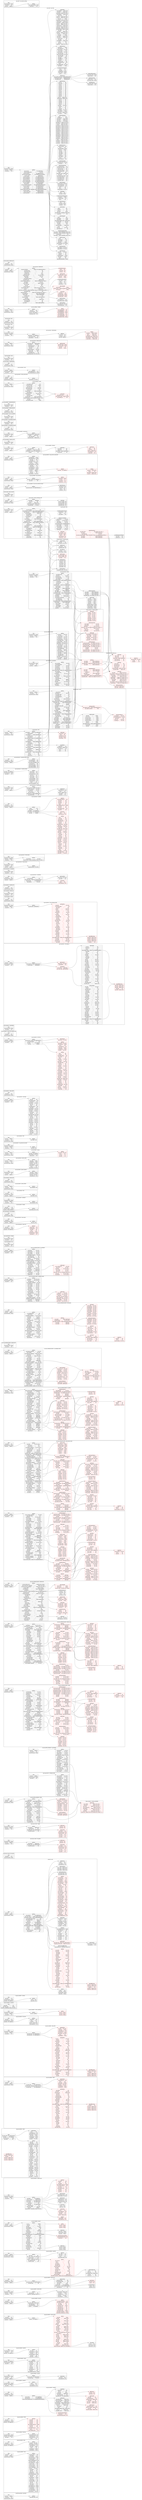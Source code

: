 digraph{rankdir=LR;subgraph cluster_0{label="api_dmm_payment / paycheck";node[style="filled",color=white,style="solid",color=gray20];api_dmm_payment__paycheck__ApiData[label="<ApiData> ApiData  | { api_check_value | <api_check_value> i64 }",shape=record];api_dmm_payment__paycheck__Root[label="<Root> Root  | { api_data | <api_data> ApiData } | { api_result | <api_result> i64 } | { api_result_msg | <api_result_msg> String }",shape=record];api_dmm_payment__paycheck__Root:api_data:e->api_dmm_payment__paycheck__ApiData:ApiData:w;}subgraph cluster_1{label="api_get_member / basic";node[style="filled",color=white,style="solid",color=gray20];api_get_member__basic__Root[label="<Root> Root  | { api_result | <api_result> i64 } | { api_data | <api_data> ApiData } | { api_result_msg | <api_result_msg> String }",shape=record];api_get_member__basic__ApiData;api_get_member__basic__Root:api_data:e->api_get_member__basic__ApiData:ApiData:w;api_get_member__basic__ApiData[label="<ApiData> ApiData  | { api_max_chara | <api_max_chara> i64 } | { api_firstflag | <api_firstflag> i64 } | { api_comment | <api_comment> String } | { api_max_slotitem | <api_max_slotitem> i64 } | { api_max_kagu | <api_max_kagu> i64 } | { api_pt_challenged_win | <api_pt_challenged_win> i64 } | { api_count_ndock | <api_count_ndock> i64 } | { api_comment_id | <api_comment_id> String } | { api_ms_count | <api_ms_count> i64 } | { api_ms_success | <api_ms_success> i64 } | { api_count_deck | <api_count_deck> i64 } | { api_pt_challenged | <api_pt_challenged> i64 } | { api_pvp | <api_pvp> Vec\<i64\> } | { api_medals | <api_medals> i64 } | { api_fcoin | <api_fcoin> i64 } | { api_st_lose | <api_st_lose> i64 } | { api_fleetname | <api_fleetname> Value } | { api_tutorial_progress | <api_tutorial_progress> i64 } | { api_pt_lose | <api_pt_lose> i64 } | { api_level | <api_level> i64 } | { api_nickname | <api_nickname> String } | { api_pt_win | <api_pt_win> i64 } | { api_starttime | <api_starttime> i64 } | { api_active_flag | <api_active_flag> i64 } | { api_rank | <api_rank> i64 } | { api_st_win | <api_st_win> i64 } | { api_tutorial | <api_tutorial> i64 } | { api_member_id | <api_member_id> String } | { api_nickname_id | <api_nickname_id> String } | { api_playtime | <api_playtime> i64 } | { api_experience | <api_experience> i64 } | { api_count_kdock | <api_count_kdock> i64 } | { api_furniture | <api_furniture> Vec\<i64\> }",shape=record];}subgraph cluster_2{label="api_get_member / deck";node[style="filled",color=white,style="solid",color=gray20];api_get_member__deck__ApiData[label="<ApiData> ApiData  | { api_ship | <api_ship> Vec\<i64\> } | { api_mission | <api_mission> Vec\<i64\> } | { api_member_id | <api_member_id> i64 } | { api_name | <api_name> String } | { api_id | <api_id> i64 } | { api_name_id | <api_name_id> String } | { api_flagship | <api_flagship> String }",shape=record];api_get_member__deck__Root[label="<Root> Root  | { api_result | <api_result> i64 } | { api_result_msg | <api_result_msg> String } | { api_data | <api_data> Vec\<ApiData\> }",shape=record];api_get_member__deck__Root:api_data:e->api_get_member__deck__ApiData:ApiData:w;}subgraph cluster_3{label="api_get_member / furniture";node[style="filled",color=white,style="solid",color=gray20];api_get_member__furniture__Root[label="<Root> Root  | { api_result_msg | <api_result_msg> String } | { api_data | <api_data> Vec\<ApiData\> } | { api_result | <api_result> i64 }",shape=record];api_get_member__furniture__ApiData;api_get_member__furniture__Root:api_data:e->api_get_member__furniture__ApiData:ApiData:w;api_get_member__furniture__ApiData[label="<ApiData> ApiData  | { api_furniture_type | <api_furniture_type> i64 } | { api_furniture_id | <api_furniture_id> i64 } | { api_furniture_no | <api_furniture_no> i64 } | { api_id | <api_id> i64 }",shape=record];}subgraph cluster_4{label="api_get_member / kdock";node[style="filled",color=white,style="solid",color=gray20];api_get_member__kdock__ApiDaum[label="<ApiDaum> ApiDaum  | { api_item4 | <api_item4> i64 } | { api_item5 | <api_item5> i64 } | { api_item2 | <api_item2> i64 } | { api_item1 | <api_item1> i64 } | { api_complete_time_str | <api_complete_time_str> String } | { api_item3 | <api_item3> i64 } | { api_state | <api_state> i64 } | { api_created_ship_id | <api_created_ship_id> i64 } | { api_id | <api_id> i64 } | { api_complete_time | <api_complete_time> i64 }",shape=record,color=red];api_get_member__kdock__Root[label="<Root> Root  | { api_result | <api_result> i64 } | { api_result_msg | <api_result_msg> String } | { api_data | <api_data> Vec\<ApiDaum\> }",shape=record];api_get_member__kdock__Root:api_data:e->api_get_member__kdock__ApiDaum:ApiDaum:w;}subgraph cluster_5{label="api_get_member / mapinfo";node[style="filled",color=white,style="solid",color=gray20];api_get_member__mapinfo__ApiDistance[label="<ApiDistance> ApiDistance  | { api_base | <api_base> i64 } | { api_bonus | <api_bonus> i64 }",shape=record,color=red];api_get_member__mapinfo__ApiPlaneInfo[label="<ApiPlaneInfo> ApiPlaneInfo  | { api_state | <api_state> i64 } | { api_squadron_id | <api_squadron_id> i64 } | { api_max_count | <api_max_count> Option\<i64\> } | { api_slotid | <api_slotid> i64 } | { api_count | <api_count> Option\<i64\> } | { api_cond | <api_cond> Option\<i64\> }",shape=record,color=red];api_get_member__mapinfo__Root[label="<Root> Root  | { api_result | <api_result> i64 } | { api_result_msg | <api_result_msg> String } | { api_data | <api_data> ApiData }",shape=record];api_get_member__mapinfo__ApiData;api_get_member__mapinfo__Root:api_data:e->api_get_member__mapinfo__ApiData:ApiData:w;api_get_member__mapinfo__ApiData[label="<ApiData> ApiData  | { api_air_base | <api_air_base> Vec\<ApiAirBase\> } | { api_map_info | <api_map_info> Vec\<ApiMapInfo\> } | { api_air_base_expanded_info | <api_air_base_expanded_info> Vec\<ApiAirBaseExpandedInfo\> }",shape=record];api_get_member__mapinfo__ApiAirBase;api_get_member__mapinfo__ApiData:api_air_base:e->api_get_member__mapinfo__ApiAirBase:ApiAirBase:w;api_get_member__mapinfo__ApiMapInfo;api_get_member__mapinfo__ApiData:api_map_info:e->api_get_member__mapinfo__ApiMapInfo:ApiMapInfo:w;api_get_member__mapinfo__ApiAirBaseExpandedInfo;api_get_member__mapinfo__ApiData:api_air_base_expanded_info:e->api_get_member__mapinfo__ApiAirBaseExpandedInfo:ApiAirBaseExpandedInfo:w;api_get_member__mapinfo__ApiAirBaseExpandedInfo[label="<ApiAirBaseExpandedInfo> ApiAirBaseExpandedInfo  | { api_area_id | <api_area_id> i64 } | { api_maintenance_level | <api_maintenance_level> i64 }",shape=record,color=red];api_get_member__mapinfo__ApiMapInfo[label="<ApiMapInfo> ApiMapInfo  | { api_gauge_type | <api_gauge_type> Option\<i64\> } | { api_air_base_decks | <api_air_base_decks> Option\<i64\> } | { api_gauge_num | <api_gauge_num> Option\<i64\> } | { api_eventmap | <api_eventmap> Option\<ApiEventmap\> } | { api_sally_flag | <api_sally_flag> Option\<Vec\<i64\>\> } | { api_m10 | <api_m10> Option\<i64\> } | { api_cleared | <api_cleared> i64 } | { api_id | <api_id> i64 } | { api_required_defeat_count | <api_required_defeat_count> Option\<i64\> } | { api_s_no | <api_s_no> Option\<i64\> } | { api_defeat_count | <api_defeat_count> Option\<i64\> }",shape=record];api_get_member__mapinfo__ApiEventmap;api_get_member__mapinfo__ApiMapInfo:api_eventmap:e->api_get_member__mapinfo__ApiEventmap:ApiEventmap:w;api_get_member__mapinfo__ApiAirBase[label="<ApiAirBase> ApiAirBase  | { api_area_id | <api_area_id> i64 } | { api_rid | <api_rid> i64 } | { api_name | <api_name> String } | { api_distance | <api_distance> ApiDistance } | { api_action_kind | <api_action_kind> i64 } | { api_plane_info | <api_plane_info> Vec\<ApiPlaneInfo\> }",shape=record];api_get_member__mapinfo__ApiAirBase:api_distance:e->api_get_member__mapinfo__ApiDistance:ApiDistance:w;api_get_member__mapinfo__ApiAirBase:api_plane_info:e->api_get_member__mapinfo__ApiPlaneInfo:ApiPlaneInfo:w;api_get_member__mapinfo__ApiEventmap[label="<ApiEventmap> ApiEventmap  | { api_selected_rank | <api_selected_rank> i64 } | { api_now_maphp | <api_now_maphp> Option\<i64\> } | { api_state | <api_state> i64 } | { api_max_maphp | <api_max_maphp> Option\<i64\> }",shape=record,color=red];}subgraph cluster_6{label="api_get_member / material";node[style="filled",color=white,style="solid",color=gray20];api_get_member__material__Root[label="<Root> Root  | { api_result_msg | <api_result_msg> String } | { api_data | <api_data> Vec\<ApiData\> } | { api_result | <api_result> i64 }",shape=record];api_get_member__material__ApiData;api_get_member__material__Root:api_data:e->api_get_member__material__ApiData:ApiData:w;api_get_member__material__ApiData[label="<ApiData> ApiData  | { api_id | <api_id> i64 } | { api_value | <api_value> i64 } | { api_member_id | <api_member_id> i64 }",shape=record];}subgraph cluster_7{label="api_get_member / mission";node[style="filled",color=white,style="solid",color=gray20];api_get_member__mission__Root[label="<Root> Root  | { api_result_msg | <api_result_msg> String } | { api_result | <api_result> i64 } | { api_data | <api_data> ApiData }",shape=record];api_get_member__mission__ApiData;api_get_member__mission__Root:api_data:e->api_get_member__mission__ApiData:ApiData:w;api_get_member__mission__ApiData[label="<ApiData> ApiData  | { api_list_items | <api_list_items> Vec\<ApiListItem\> } | { api_limit_time | <api_limit_time> Vec\<i64\> }",shape=record];api_get_member__mission__ApiListItem;api_get_member__mission__ApiData:api_list_items:e->api_get_member__mission__ApiListItem:ApiListItem:w;api_get_member__mission__ApiListItem[label="<ApiListItem> ApiListItem  | { api_state | <api_state> i64 } | { api_mission_id | <api_mission_id> i64 }",shape=record];}subgraph cluster_8{label="api_get_member / ndock";node[style="filled",color=white,style="solid",color=gray20];api_get_member__ndock__ApiData[label="<ApiData> ApiData  | { api_complete_time | <api_complete_time> i64 } | { api_item4 | <api_item4> i64 } | { api_ship_id | <api_ship_id> i64 } | { api_state | <api_state> i64 } | { api_id | <api_id> i64 } | { api_item3 | <api_item3> i64 } | { api_item2 | <api_item2> i64 } | { api_member_id | <api_member_id> i64 } | { api_item1 | <api_item1> i64 } | { api_complete_time_str | <api_complete_time_str> String }",shape=record];api_get_member__ndock__Root[label="<Root> Root  | { api_data | <api_data> Vec\<ApiData\> } | { api_result_msg | <api_result_msg> String } | { api_result | <api_result> i64 }",shape=record];api_get_member__ndock__Root:api_data:e->api_get_member__ndock__ApiData:ApiData:w;}subgraph cluster_9{label="api_get_member / payitem";node[style="filled",color=white,style="solid",color=gray20];api_get_member__payitem__ApiData[label="<ApiData> ApiData  | { api_count | <api_count> i64 } | { api_payitem_id | <api_payitem_id> String } | { api_type | <api_type> i64 } | { api_description | <api_description> String } | { api_price | <api_price> i64 } | { api_name | <api_name> String }",shape=record];api_get_member__payitem__Root[label="<Root> Root  | { api_result_msg | <api_result_msg> String } | { api_result | <api_result> i64 } | { api_data | <api_data> Vec\<ApiData\> }",shape=record];api_get_member__payitem__Root:api_data:e->api_get_member__payitem__ApiData:ApiData:w;}subgraph cluster_10{label="api_get_member / picture_book";node[style="filled",color=white,style="solid",color=gray20];api_get_member__picture_book__QVoiceInfo[label="<QVoiceInfo> QVoiceInfo  | { api_no | <api_no> i64 } | { api_voice_id | <api_voice_id> i64 } | { api_icon_id | <api_icon_id> i64 }",shape=record];api_get_member__picture_book__ApiData[label="<ApiData> ApiData  | { api_list | <api_list> Vec\<ApiList\> }",shape=record];api_get_member__picture_book__ApiList;api_get_member__picture_book__ApiData:api_list:e->api_get_member__picture_book__ApiList:ApiList:w;api_get_member__picture_book__Root[label="<Root> Root  | { api_result | <api_result> i64 } | { api_result_msg | <api_result_msg> String } | { api_data | <api_data> ApiData }",shape=record];api_get_member__picture_book__Root:api_data:e->api_get_member__picture_book__ApiData:ApiData:w;api_get_member__picture_book__ApiList[label="<ApiList> ApiList  | { api_name | <api_name> String } | { api_baku | <api_baku> Option\<i64\> } | { api_raig | <api_raig> i64 } | { api_houm | <api_houm> Option\<i64\> } | { api_souk | <api_souk> i64 } | { api_taik | <api_taik> Option\<i64\> } | { api_type | <api_type> Option\<Vec\<i64\>\> } | { api_leng | <api_leng> i64 } | { api_soku | <api_soku> Option\<i64\> } | { api_houk | <api_houk> Option\<i64\> } | { api_table_id | <api_table_id> Vec\<i64\> } | { api_saku | <api_saku> Option\<i64\> } | { api_tais | <api_tais> i64 } | { api_state | <api_state> Vec\<DuoType\<i64, Vec\<i64\>\>\> } | { api_index_no | <api_index_no> i64 } | { api_info | <api_info> Option\<String\> } | { api_kaih | <api_kaih> Option\<i64\> } | { api_stype | <api_stype> Option\<i64\> } | { api_houg | <api_houg> i64 } | { api_ctype | <api_ctype> Option\<i64\> } | { api_yomi | <api_yomi> Option\<String\> } | { api_sinfo | <api_sinfo> Option\<String\> } | { api_tyku | <api_tyku> i64 } | { api_cnum | <api_cnum> Option\<i64\> } | { api_flag | <api_flag> Option\<Vec\<i64\>\> } | { api_q_voice_info | <api_q_voice_info> Option\<Vec\<QVoiceInfo\>\> }",shape=record,color=red];api_get_member__picture_book__ApiList:api_q_voice_info:e->api_get_member__picture_book__QVoiceInfo:QVoiceInfo:w;}subgraph cluster_11{label="api_get_member / practice";node[style="filled",color=white,style="solid",color=gray20];api_get_member__practice__Root[label="<Root> Root  | { api_result | <api_result> i64 } | { api_result_msg | <api_result_msg> String } | { api_data | <api_data> ApiData }",shape=record];api_get_member__practice__ApiData;api_get_member__practice__Root:api_data:e->api_get_member__practice__ApiData:ApiData:w;api_get_member__practice__ApiData[label="<ApiData> ApiData  | { api_entry_limit | <api_entry_limit> Option\<i64\> } | { api_create_kind | <api_create_kind> i64 } | { api_selected_kind | <api_selected_kind> i64 } | { api_list | <api_list> Vec\<ApiList\> }",shape=record];api_get_member__practice__ApiList;api_get_member__practice__ApiData:api_list:e->api_get_member__practice__ApiList:ApiList:w;api_get_member__practice__ApiList[label="<ApiList> ApiList  | { api_enemy_flag_ship | <api_enemy_flag_ship> i64 } | { api_enemy_name_id | <api_enemy_name_id> String } | { api_state | <api_state> i64 } | { api_medals | <api_medals> i64 } | { api_enemy_rank | <api_enemy_rank> String } | { api_enemy_id | <api_enemy_id> i64 } | { api_enemy_level | <api_enemy_level> i64 } | { api_enemy_flag | <api_enemy_flag> i64 } | { api_enemy_name | <api_enemy_name> String } | { api_enemy_comment | <api_enemy_comment> String } | { api_enemy_comment_id | <api_enemy_comment_id> String }",shape=record,color=red];}subgraph cluster_12{label="api_get_member / preset_deck";node[style="filled",color=white,style="solid",color=gray20];api_get_member__preset_deck__N[label="<N> N  | { api_lock_flag | <api_lock_flag> Option\<i64\> } | { api_name | <api_name> String } | { api_preset_no | <api_preset_no> i64 } | { api_ship | <api_ship> Vec\<i64\> } | { api_name_id | <api_name_id> String }",shape=record];api_get_member__preset_deck__Root[label="<Root> Root  | { api_result_msg | <api_result_msg> String } | { api_data | <api_data> ApiData } | { api_result | <api_result> i64 }",shape=record];api_get_member__preset_deck__ApiData;api_get_member__preset_deck__Root:api_data:e->api_get_member__preset_deck__ApiData:ApiData:w;api_get_member__preset_deck__ApiData[label="<ApiData> ApiData  | { api_max_num | <api_max_num> i64 } | { api_deck | <api_deck> HashMap\<String, N\> }",shape=record];api_get_member__preset_deck__ApiData:api_deck:e->api_get_member__preset_deck__N:N:w;}subgraph cluster_13{label="api_get_member / preset_slot";node[style="filled",color=white,style="solid",color=gray20];api_get_member__preset_slot__ApiSlotItemEx[label="<ApiSlotItemEx> ApiSlotItemEx  | { api_id | <api_id> i64 } | { api_level | <api_level> i64 }",shape=record];api_get_member__preset_slot__Root[label="<Root> Root  | { api_result | <api_result> i64 } | { api_result_msg | <api_result_msg> String } | { api_data | <api_data> ApiData }",shape=record];api_get_member__preset_slot__ApiData;api_get_member__preset_slot__Root:api_data:e->api_get_member__preset_slot__ApiData:ApiData:w;api_get_member__preset_slot__ApiPresetItem[label="<ApiPresetItem> ApiPresetItem  | { api_slot_ex_flag | <api_slot_ex_flag> i64 } | { api_selected_mode | <api_selected_mode> i64 } | { api_lock_flag | <api_lock_flag> i64 } | { api_name | <api_name> String } | { api_slot_item | <api_slot_item> Vec\<ApiSlotItem\> } | { api_slot_item_ex | <api_slot_item_ex> Option\<ApiSlotItemEx\> } | { api_preset_no | <api_preset_no> i64 }",shape=record];api_get_member__preset_slot__ApiSlotItem;api_get_member__preset_slot__ApiPresetItem:api_slot_item:e->api_get_member__preset_slot__ApiSlotItem:ApiSlotItem:w;api_get_member__preset_slot__ApiPresetItem:api_slot_item_ex:e->api_get_member__preset_slot__ApiSlotItemEx:ApiSlotItemEx:w;api_get_member__preset_slot__ApiData[label="<ApiData> ApiData  | { api_preset_items | <api_preset_items> Vec\<ApiPresetItem\> } | { api_max_num | <api_max_num> i64 }",shape=record];api_get_member__preset_slot__ApiData:api_preset_items:e->api_get_member__preset_slot__ApiPresetItem:ApiPresetItem:w;api_get_member__preset_slot__ApiSlotItem[label="<ApiSlotItem> ApiSlotItem  | { api_level | <api_level> i64 } | { api_id | <api_id> i64 }",shape=record,color=red];}subgraph cluster_14{label="api_get_member / questlist";node[style="filled",color=white,style="solid",color=gray20];api_get_member__questlist__ApiSelectRewards[label="<ApiSelectRewards> ApiSelectRewards  | { api_no | <api_no> i64 } | { api_count | <api_count> i64 } | { api_slotitem_level | <api_slotitem_level> Option\<i64\> } | { api_kind | <api_kind> i64 } | { api_mst_id | <api_mst_id> i64 }",shape=record];api_get_member__questlist__ApiCList[label="<ApiCList> ApiCList  | { api_c_flag | <api_c_flag> i64 } | { api_state | <api_state> i64 } | { api_no | <api_no> i64 } | { api_progress_flag | <api_progress_flag> i64 }",shape=record];api_get_member__questlist__Root[label="<Root> Root  | { api_data | <api_data> ApiData } | { api_result | <api_result> Option\<i64\> } | { api_result_msg | <api_result_msg> String }",shape=record];api_get_member__questlist__ApiData;api_get_member__questlist__Root:api_data:e->api_get_member__questlist__ApiData:ApiData:w;api_get_member__questlist__ApiData[label="<ApiData> ApiData  | { api_count | <api_count> i64 } | { api_c_list | <api_c_list> Option\<Vec\<ApiCList\>\> } | { api_exec_type | <api_exec_type> i64 } | { api_list | <api_list> Option\<Vec\<ApiList\>\> } | { api_completed_kind | <api_completed_kind> i64 } | { api_exec_count | <api_exec_count> i64 }",shape=record];api_get_member__questlist__ApiData:api_c_list:e->api_get_member__questlist__ApiCList:ApiCList:w;api_get_member__questlist__ApiList;api_get_member__questlist__ApiData:api_list:e->api_get_member__questlist__ApiList:ApiList:w;api_get_member__questlist__ApiList[label="<ApiList> ApiList  | { api_voice_id | <api_voice_id> i64 } | { api_no | <api_no> i64 } | { api_type | <api_type> i64 } | { api_category | <api_category> i64 } | { api_label_type | <api_label_type> i64 } | { api_get_material | <api_get_material> Vec\<i64\> } | { api_detail | <api_detail> String } | { api_state | <api_state> i64 } | { api_bonus_flag | <api_bonus_flag> i64 } | { api_title | <api_title> String } | { api_progress_flag | <api_progress_flag> i64 } | { api_invalid_flag | <api_invalid_flag> i64 } | { api_lost_badges | <api_lost_badges> Option\<i64\> } | { api_select_rewards | <api_select_rewards> Option\<Vec\<Vec\<ApiSelectRewards\>\>\> }",shape=record,color=red];api_get_member__questlist__ApiList:api_select_rewards:e->api_get_member__questlist__ApiSelectRewards:ApiSelectRewards:w;}subgraph cluster_15{label="api_get_member / record";node[style="filled",color=white,style="solid",color=gray20];api_get_member__record__Root[label="<Root> Root  | { api_result | <api_result> i64 } | { api_data | <api_data> ApiData } | { api_result_msg | <api_result_msg> String }",shape=record];api_get_member__record__ApiData;api_get_member__record__Root:api_data:e->api_get_member__record__ApiData:ApiData:w;api_get_member__record__ApiPractice[label="<ApiPractice> ApiPractice  | { api_rate | <api_rate> String } | { api_win | <api_win> String } | { api_lose | <api_lose> String }",shape=record];api_get_member__record__ApiAirBaseExpandedInfo[label="<ApiAirBaseExpandedInfo> ApiAirBaseExpandedInfo  | { api_maintenance_level | <api_maintenance_level> i64 } | { api_area_id | <api_area_id> i64 }",shape=record,color=red];api_get_member__record__ApiData[label="<ApiData> ApiData  | { api_war | <api_war> ApiWar } | { api_ndoc | <api_ndoc> i64 } | { api_ship | <api_ship> Vec\<i64\> } | { api_nickname | <api_nickname> String } | { api_member_id | <api_member_id> i64 } | { api_cmt | <api_cmt> String } | { api_mission | <api_mission> ApiMission } | { api_furniture | <api_furniture> i64 } | { api_complate | <api_complate> Vec\<String\> } | { api_air_base_expanded_info | <api_air_base_expanded_info> Vec\<ApiAirBaseExpandedInfo\> } | { api_photo_url | <api_photo_url> String } | { api_friend | <api_friend> i64 } | { api_nickname_id | <api_nickname_id> String } | { api_rank | <api_rank> i64 } | { api_kdoc | <api_kdoc> i64 } | { api_cmt_id | <api_cmt_id> String } | { api_slotitem | <api_slotitem> Vec\<i64\> } | { api_material_max | <api_material_max> i64 } | { api_deck | <api_deck> i64 } | { api_experience | <api_experience> Vec\<i64\> } | { api_large_dock | <api_large_dock> i64 } | { api_practice | <api_practice> ApiPractice } | { api_level | <api_level> i64 }",shape=record];api_get_member__record__ApiWar;api_get_member__record__ApiData:api_war:e->api_get_member__record__ApiWar:ApiWar:w;api_get_member__record__ApiMission;api_get_member__record__ApiData:api_mission:e->api_get_member__record__ApiMission:ApiMission:w;api_get_member__record__ApiData:api_air_base_expanded_info:e->api_get_member__record__ApiAirBaseExpandedInfo:ApiAirBaseExpandedInfo:w;api_get_member__record__ApiData:api_practice:e->api_get_member__record__ApiPractice:ApiPractice:w;api_get_member__record__ApiWar[label="<ApiWar> ApiWar  | { api_lose | <api_lose> String } | { api_win | <api_win> String } | { api_rate | <api_rate> String }",shape=record,color=red];api_get_member__record__ApiMission[label="<ApiMission> ApiMission  | { api_count | <api_count> String } | { api_success | <api_success> String } | { api_rate | <api_rate> String }",shape=record];}subgraph cluster_16{label="api_get_member / require_info";node[style="filled",color=white,style="solid",color=gray20];api_get_member__require_info__ApiData[label="<ApiData> ApiData  | { api_kdock | <api_kdock> Vec\<ApiKdock\> } | { api_oss_setting | <api_oss_setting> ApiOssSetting } | { api_furniture | <api_furniture> Vec\<ApiFurniture\> } | { api_useitem | <api_useitem> Vec\<ApiUseitem\> } | { api_skin_id | <api_skin_id> i64 } | { api_slot_item | <api_slot_item> Vec\<ApiSlotItem\> } | { api_position_id | <api_position_id> i64 } | { api_extra_supply | <api_extra_supply> Vec\<i64\> } | { api_basic | <api_basic> ApiBasic } | { api_unsetslot | <api_unsetslot> HashMap\<String, Vec\<i64\>\> }",shape=record];api_get_member__require_info__ApiKdock;api_get_member__require_info__ApiData:api_kdock:e->api_get_member__require_info__ApiKdock:ApiKdock:w;api_get_member__require_info__ApiOssSetting;api_get_member__require_info__ApiData:api_oss_setting:e->api_get_member__require_info__ApiOssSetting:ApiOssSetting:w;api_get_member__require_info__ApiFurniture;api_get_member__require_info__ApiData:api_furniture:e->api_get_member__require_info__ApiFurniture:ApiFurniture:w;api_get_member__require_info__ApiUseitem;api_get_member__require_info__ApiData:api_useitem:e->api_get_member__require_info__ApiUseitem:ApiUseitem:w;api_get_member__require_info__ApiSlotItem;api_get_member__require_info__ApiData:api_slot_item:e->api_get_member__require_info__ApiSlotItem:ApiSlotItem:w;api_get_member__require_info__ApiBasic;api_get_member__require_info__ApiData:api_basic:e->api_get_member__require_info__ApiBasic:ApiBasic:w;api_get_member__require_info__ApiKdock[label="<ApiKdock> ApiKdock  | { api_item5 | <api_item5> i64 } | { api_id | <api_id> i64 } | { api_item4 | <api_item4> i64 } | { api_complete_time_str | <api_complete_time_str> String } | { api_created_ship_id | <api_created_ship_id> i64 } | { api_item2 | <api_item2> i64 } | { api_complete_time | <api_complete_time> i64 } | { api_item1 | <api_item1> i64 } | { api_item3 | <api_item3> i64 } | { api_state | <api_state> i64 }",shape=record,color=red];api_get_member__require_info__ApiUseitem[label="<ApiUseitem> ApiUseitem  | { api_id | <api_id> i64 } | { api_count | <api_count> i64 }",shape=record];api_get_member__require_info__ApiBasic[label="<ApiBasic> ApiBasic  | { api_firstflag | <api_firstflag> i64 } | { api_member_id | <api_member_id> i64 }",shape=record,color=red];api_get_member__require_info__ApiSlotItem[label="<ApiSlotItem> ApiSlotItem  | { api_id | <api_id> i64 } | { api_slotitem_id | <api_slotitem_id> i64 } | { api_locked | <api_locked> i64 } | { api_level | <api_level> i64 } | { api_alv | <api_alv> Option\<i64\> }",shape=record,color=red];api_get_member__require_info__ApiFurniture[label="<ApiFurniture> ApiFurniture  | { api_furniture_id | <api_furniture_id> i64 } | { api_furniture_no | <api_furniture_no> i64 } | { api_furniture_type | <api_furniture_type> i64 } | { api_id | <api_id> i64 }",shape=record];api_get_member__require_info__Root[label="<Root> Root  | { api_result_msg | <api_result_msg> String } | { api_data | <api_data> ApiData } | { api_result | <api_result> i64 }",shape=record];api_get_member__require_info__Root:api_data:e->api_get_member__require_info__ApiData:ApiData:w;api_get_member__require_info__ApiOssSetting[label="<ApiOssSetting> ApiOssSetting  | { api_language_type | <api_language_type> i64 } | { api_oss_items | <api_oss_items> Vec\<i64\> }",shape=record];}subgraph cluster_17{label="api_get_member / ship2";node[style="filled",color=white,style="solid",color=gray20];api_get_member__ship2__ApiData[label="<ApiData> ApiData  | { api_srate | <api_srate> i64 } | { api_maxhp | <api_maxhp> i64 } | { api_ndock_item | <api_ndock_item> Vec\<i64\> } | { api_raisou | <api_raisou> Vec\<i64\> } | { api_kaihi | <api_kaihi> Vec\<i64\> } | { api_id | <api_id> i64 } | { api_bull | <api_bull> i64 } | { api_slotnum | <api_slotnum> i64 } | { api_backs | <api_backs> i64 } | { api_locked_equip | <api_locked_equip> i64 } | { api_locked | <api_locked> i64 } | { api_fuel | <api_fuel> i64 } | { api_sortno | <api_sortno> i64 } | { api_ndock_time | <api_ndock_time> i64 } | { api_slot_ex | <api_slot_ex> i64 } | { api_onslot | <api_onslot> Vec\<i64\> } | { api_soukou | <api_soukou> Vec\<i64\> } | { api_slot | <api_slot> Vec\<i64\> } | { api_leng | <api_leng> i64 } | { api_lucky | <api_lucky> Vec\<i64\> } | { api_exp | <api_exp> Vec\<i64\> } | { api_nowhp | <api_nowhp> i64 } | { api_kyouka | <api_kyouka> Vec\<i64\> } | { api_karyoku | <api_karyoku> Vec\<i64\> } | { api_taiku | <api_taiku> Vec\<i64\> } | { api_sakuteki | <api_sakuteki> Vec\<i64\> } | { api_soku | <api_soku> i64 } | { api_ship_id | <api_ship_id> i64 } | { api_lv | <api_lv> i64 } | { api_cond | <api_cond> i64 } | { api_taisen | <api_taisen> Vec\<i64\> }",shape=record];api_get_member__ship2__Root[label="<Root> Root  | { api_data_deck | <api_data_deck> Vec\<ApiDataDeck\> } | { api_data | <api_data> Vec\<ApiData\> } | { api_result_msg | <api_result_msg> String } | { api_result | <api_result> i64 }",shape=record];api_get_member__ship2__ApiDataDeck;api_get_member__ship2__Root:api_data_deck:e->api_get_member__ship2__ApiDataDeck:ApiDataDeck:w;api_get_member__ship2__Root:api_data:e->api_get_member__ship2__ApiData:ApiData:w;api_get_member__ship2__ApiSpEffectItem[label="<ApiSpEffectItem> ApiSpEffectItem  | { api_kaih | <api_kaih> Option\<i64\> } | { api_kind | <api_kind> i64 } | { api_houg | <api_houg> Option\<i64\> } | { api_raig | <api_raig> Option\<i64\> } | { api_souk | <api_souk> Option\<i64\> }",shape=record,color=red];api_get_member__ship2__ApiDataDeck[label="<ApiDataDeck> ApiDataDeck  | { api_id | <api_id> i64 } | { api_member_id | <api_member_id> i64 } | { api_mission | <api_mission> Vec\<i64\> } | { api_name | <api_name> String } | { api_name_id | <api_name_id> String } | { api_flagship | <api_flagship> String } | { api_ship | <api_ship> Vec\<i64\> }",shape=record];}subgraph cluster_18{label="api_get_member / ship3";node[style="filled",color=white,style="solid",color=gray20];api_get_member__ship3__Root[label="<Root> Root  | { api_result | <api_result> i64 } | { api_data | <api_data> ApiData } | { api_result_msg | <api_result_msg> String }",shape=record];api_get_member__ship3__ApiData;api_get_member__ship3__Root:api_data:e->api_get_member__ship3__ApiData:ApiData:w;api_get_member__ship3__ApiSpEffectItems[label="<ApiSpEffectItems> ApiSpEffectItems  | { api_kind | <api_kind> i64 } | { api_souk | <api_souk> Option\<i64\> } | { api_kaih | <api_kaih> Option\<i64\> } | { api_raig | <api_raig> Option\<i64\> } | { api_houg | <api_houg> Option\<i64\> }",shape=record,color=red];api_get_member__ship3__ApiShipData[label="<ApiShipData> ApiShipData  | { api_locked | <api_locked> i64 } | { api_onslot | <api_onslot> Vec\<i64\> } | { api_sally_area | <api_sally_area> Option\<i64\> } | { api_backs | <api_backs> i64 } | { api_slot_ex | <api_slot_ex> i64 } | { api_ndock_time | <api_ndock_time> i64 } | { api_locked_equip | <api_locked_equip> i64 } | { api_ship_id | <api_ship_id> i64 } | { api_karyoku | <api_karyoku> Vec\<i64\> } | { api_kyouka | <api_kyouka> Vec\<i64\> } | { api_soku | <api_soku> i64 } | { api_slot | <api_slot> Vec\<i64\> } | { api_sp_effect_items | <api_sp_effect_items> Option\<Vec\<ApiSpEffectItems\>\> } | { api_slotnum | <api_slotnum> i64 } | { api_exp | <api_exp> Vec\<i64\> } | { api_taisen | <api_taisen> Vec\<i64\> } | { api_srate | <api_srate> i64 } | { api_taiku | <api_taiku> Vec\<i64\> } | { api_nowhp | <api_nowhp> i64 } | { api_raisou | <api_raisou> Vec\<i64\> } | { api_sortno | <api_sortno> i64 } | { api_id | <api_id> i64 } | { api_fuel | <api_fuel> i64 } | { api_soukou | <api_soukou> Vec\<i64\> } | { api_sakuteki | <api_sakuteki> Vec\<i64\> } | { api_lucky | <api_lucky> Vec\<i64\> } | { api_cond | <api_cond> i64 } | { api_kaihi | <api_kaihi> Vec\<i64\> } | { api_leng | <api_leng> i64 } | { api_bull | <api_bull> i64 } | { api_lv | <api_lv> i64 } | { api_maxhp | <api_maxhp> i64 } | { api_ndock_item | <api_ndock_item> Vec\<i64\> }",shape=record,color=red];api_get_member__ship3__ApiShipData:api_sp_effect_items:e->api_get_member__ship3__ApiSpEffectItems:ApiSpEffectItems:w;api_get_member__ship3__ApiDeckData[label="<ApiDeckData> ApiDeckData  | { api_member_id | <api_member_id> i64 } | { api_id | <api_id> i64 } | { api_name | <api_name> String } | { api_mission | <api_mission> Vec\<i64\> } | { api_ship | <api_ship> Vec\<i64\> } | { api_flagship | <api_flagship> String } | { api_name_id | <api_name_id> String }",shape=record,color=red];api_get_member__ship3__ApiData[label="<ApiData> ApiData  | { api_deck_data | <api_deck_data> Vec\<ApiDeckData\> } | { api_slot_data | <api_slot_data> HashMap\<String, Vec\<i64\>\> } | { api_ship_data | <api_ship_data> Vec\<ApiShipData\> }",shape=record];api_get_member__ship3__ApiData:api_deck_data:e->api_get_member__ship3__ApiDeckData:ApiDeckData:w;api_get_member__ship3__ApiData:api_ship_data:e->api_get_member__ship3__ApiShipData:ApiShipData:w;}subgraph cluster_19{label="api_get_member / ship_deck";node[style="filled",color=white,style="solid",color=gray20];api_get_member__ship_deck__ApiSpEffectItems[label="<ApiSpEffectItems> ApiSpEffectItems  | { api_kaih | <api_kaih> Option\<i64\> } | { api_kind | <api_kind> i64 } | { api_souk | <api_souk> Option\<i64\> } | { api_raig | <api_raig> Option\<i64\> } | { api_houg | <api_houg> Option\<i64\> }",shape=record,color=red];api_get_member__ship_deck__ApiData[label="<ApiData> ApiData  | { api_deck_data | <api_deck_data> Vec\<ApiDeckData\> } | { api_ship_data | <api_ship_data> Vec\<ApiShipData\> }",shape=record];api_get_member__ship_deck__ApiDeckData;api_get_member__ship_deck__ApiData:api_deck_data:e->api_get_member__ship_deck__ApiDeckData:ApiDeckData:w;api_get_member__ship_deck__ApiShipData;api_get_member__ship_deck__ApiData:api_ship_data:e->api_get_member__ship_deck__ApiShipData:ApiShipData:w;api_get_member__ship_deck__Root[label="<Root> Root  | { api_result_msg | <api_result_msg> String } | { api_data | <api_data> ApiData } | { api_result | <api_result> i64 }",shape=record];api_get_member__ship_deck__Root:api_data:e->api_get_member__ship_deck__ApiData:ApiData:w;api_get_member__ship_deck__ApiShipData[label="<ApiShipData> ApiShipData  | { api_exp | <api_exp> Vec\<i64\> } | { api_bull | <api_bull> i64 } | { api_karyoku | <api_karyoku> Vec\<i64\> } | { api_cond | <api_cond> i64 } | { api_lucky | <api_lucky> Vec\<i64\> } | { api_locked | <api_locked> i64 } | { api_locked_equip | <api_locked_equip> i64 } | { api_id | <api_id> i64 } | { api_backs | <api_backs> i64 } | { api_kyouka | <api_kyouka> Vec\<i64\> } | { api_sally_area | <api_sally_area> Option\<i64\> } | { api_slot_ex | <api_slot_ex> i64 } | { api_soukou | <api_soukou> Vec\<i64\> } | { api_onslot | <api_onslot> Vec\<i64\> } | { api_maxhp | <api_maxhp> i64 } | { api_taisen | <api_taisen> Vec\<i64\> } | { api_nowhp | <api_nowhp> i64 } | { api_sortno | <api_sortno> i64 } | { api_lv | <api_lv> i64 } | { api_slotnum | <api_slotnum> i64 } | { api_srate | <api_srate> i64 } | { api_ship_id | <api_ship_id> i64 } | { api_raisou | <api_raisou> Vec\<i64\> } | { api_leng | <api_leng> i64 } | { api_ndock_item | <api_ndock_item> Vec\<i64\> } | { api_taiku | <api_taiku> Vec\<i64\> } | { api_soku | <api_soku> i64 } | { api_sp_effect_items | <api_sp_effect_items> Option\<Vec\<ApiSpEffectItems\>\> } | { api_ndock_time | <api_ndock_time> i64 } | { api_slot | <api_slot> Vec\<i64\> } | { api_sakuteki | <api_sakuteki> Vec\<i64\> } | { api_kaihi | <api_kaihi> Vec\<i64\> } | { api_fuel | <api_fuel> i64 }",shape=record,color=red];api_get_member__ship_deck__ApiShipData:api_sp_effect_items:e->api_get_member__ship_deck__ApiSpEffectItems:ApiSpEffectItems:w;api_get_member__ship_deck__ApiDeckData[label="<ApiDeckData> ApiDeckData  | { api_ship | <api_ship> Vec\<i64\> } | { api_name | <api_name> String } | { api_member_id | <api_member_id> i64 } | { api_name_id | <api_name_id> String } | { api_mission | <api_mission> Vec\<i64\> } | { api_id | <api_id> i64 } | { api_flagship | <api_flagship> String }",shape=record,color=red];}subgraph cluster_20{label="api_get_member / slot_item";node[style="filled",color=white,style="solid",color=gray20];api_get_member__slot_item__Root[label="<Root> Root  | { api_result | <api_result> i64 } | { api_result_msg | <api_result_msg> String } | { api_data | <api_data> Vec\<ApiData\> }",shape=record];api_get_member__slot_item__ApiData;api_get_member__slot_item__Root:api_data:e->api_get_member__slot_item__ApiData:ApiData:w;api_get_member__slot_item__ApiData[label="<ApiData> ApiData  | { api_locked | <api_locked> i64 } | { api_id | <api_id> i64 } | { api_level | <api_level> i64 } | { api_alv | <api_alv> Option\<i64\> } | { api_slotitem_id | <api_slotitem_id> i64 }",shape=record];}subgraph cluster_21{label="api_get_member / sortie_conditions";node[style="filled",color=white,style="solid",color=gray20];api_get_member__sortie_conditions__Root[label="<Root> Root  | { api_result_msg | <api_result_msg> String } | { api_data | <api_data> ApiData } | { api_result | <api_result> i64 }",shape=record];api_get_member__sortie_conditions__ApiData;api_get_member__sortie_conditions__Root:api_data:e->api_get_member__sortie_conditions__ApiData:ApiData:w;api_get_member__sortie_conditions__ApiData[label="<ApiData> ApiData  | { api_war | <api_war> ApiWar }",shape=record];api_get_member__sortie_conditions__ApiWar;api_get_member__sortie_conditions__ApiData:api_war:e->api_get_member__sortie_conditions__ApiWar:ApiWar:w;api_get_member__sortie_conditions__ApiWar[label="<ApiWar> ApiWar  | { api_win | <api_win> String } | { api_lose | <api_lose> String } | { api_rate | <api_rate> String }",shape=record,color=red];}subgraph cluster_22{label="api_get_member / unsetslot";node[style="filled",color=white,style="solid",color=gray20];api_get_member__unsetslot__Root[label="<Root> Root  | { api_result | <api_result> i64 } | { api_result_msg | <api_result_msg> String } | { api_data | <api_data> HashMap\<String, Vec\<i64\>\> }",shape=record];}subgraph cluster_23{label="api_get_member / useitem";node[style="filled",color=white,style="solid",color=gray20];api_get_member__useitem__ApiData[label="<ApiData> ApiData  | { api_id | <api_id> i64 } | { api_count | <api_count> i64 }",shape=record];api_get_member__useitem__Root[label="<Root> Root  | { api_result | <api_result> i64 } | { api_result_msg | <api_result_msg> String } | { api_data | <api_data> Vec\<ApiData\> }",shape=record];api_get_member__useitem__Root:api_data:e->api_get_member__useitem__ApiData:ApiData:w;}subgraph cluster_24{label="api_port / port";node[style="filled",color=white,style="solid",color=gray20];api_port__port__ApiLog[label="<ApiLog> ApiLog  | { api_no | <api_no> i64 } | { api_type | <api_type> String } | { api_message | <api_message> String } | { api_state | <api_state> String }",shape=record];api_port__port__ApiMaterial[label="<ApiMaterial> ApiMaterial  | { api_id | <api_id> i64 } | { api_value | <api_value> i64 } | { api_member_id | <api_member_id> i64 }",shape=record];api_port__port__ApiFurnitureAffectItems[label="<ApiFurnitureAffectItems> ApiFurnitureAffectItems  | { api_payitem_dict | <api_payitem_dict> HashMap\<String, i64\> }",shape=record];api_port__port__ApiSpEffectItem[label="<ApiSpEffectItem> ApiSpEffectItem  | { api_raig | <api_raig> Option\<i64\> } | { api_houg | <api_houg> Option\<i64\> } | { api_kind | <api_kind> i64 } | { api_kaih | <api_kaih> Option\<i64\> } | { api_souk | <api_souk> Option\<i64\> }",shape=record,color=red];api_port__port__ApiData[label="<ApiData> ApiData  | { api_material | <api_material> Vec\<ApiMaterial\> } | { api_event_object | <api_event_object> Option\<ApiEventObject\> } | { api_friendly_setting | <api_friendly_setting> Option\<ApiFriendlySetting\> } | { api_parallel_quest_count | <api_parallel_quest_count> i64 } | { api_combined_flag | <api_combined_flag> Option\<i64\> } | { api_basic | <api_basic> ApiBasic } | { api_deck_port | <api_deck_port> Vec\<ApiDeckPort\> } | { api_ndock | <api_ndock> Vec\<ApiNdock\> } | { api_plane_info | <api_plane_info> Option\<ApiPlaneInfo\> } | { api_furniture_affect_items | <api_furniture_affect_items> ApiFurnitureAffectItems } | { api_ship | <api_ship> Vec\<ApiShip\> } | { api_log | <api_log> Vec\<ApiLog\> } | { api_c_flags | <api_c_flags> Option\<Vec\<i64\>\> } | { api_dest_ship_slot | <api_dest_ship_slot> i64 } | { api_p_bgm_id | <api_p_bgm_id> i64 }",shape=record];api_port__port__ApiData:api_material:e->api_port__port__ApiMaterial:ApiMaterial:w;api_port__port__ApiEventObject;api_port__port__ApiData:api_event_object:e->api_port__port__ApiEventObject:ApiEventObject:w;api_port__port__ApiFriendlySetting;api_port__port__ApiData:api_friendly_setting:e->api_port__port__ApiFriendlySetting:ApiFriendlySetting:w;api_port__port__ApiBasic;api_port__port__ApiData:api_basic:e->api_port__port__ApiBasic:ApiBasic:w;api_port__port__ApiDeckPort;api_port__port__ApiData:api_deck_port:e->api_port__port__ApiDeckPort:ApiDeckPort:w;api_port__port__ApiNdock;api_port__port__ApiData:api_ndock:e->api_port__port__ApiNdock:ApiNdock:w;api_port__port__ApiPlaneInfo;api_port__port__ApiData:api_plane_info:e->api_port__port__ApiPlaneInfo:ApiPlaneInfo:w;api_port__port__ApiData:api_furniture_affect_items:e->api_port__port__ApiFurnitureAffectItems:ApiFurnitureAffectItems:w;api_port__port__ApiShip;api_port__port__ApiData:api_ship:e->api_port__port__ApiShip:ApiShip:w;api_port__port__ApiData:api_log:e->api_port__port__ApiLog:ApiLog:w;api_port__port__ApiPlaneInfo[label="<ApiPlaneInfo> ApiPlaneInfo  | { api_unset_slot | <api_unset_slot> Option\<Vec\<ApiUnsetSlot\>\> } | { api_base_convert_slot | <api_base_convert_slot> Option\<Vec\<i64\>\> }",shape=record,color=red];api_port__port__ApiUnsetSlot;api_port__port__ApiPlaneInfo:api_unset_slot:e->api_port__port__ApiUnsetSlot:ApiUnsetSlot:w;api_port__port__Root[label="<Root> Root  | { api_result | <api_result> i64 } | { api_data | <api_data> ApiData } | { api_result_msg | <api_result_msg> String }",shape=record];api_port__port__Root:api_data:e->api_port__port__ApiData:ApiData:w;api_port__port__ApiEventObject[label="<ApiEventObject> ApiEventObject  | { api_c_num | <api_c_num> Option\<i64\> } | { api_m_flag | <api_m_flag> Option\<i64\> } | { api_m_flag2 | <api_m_flag2> Option\<i64\> }",shape=record];api_port__port__ApiShip[label="<ApiShip> ApiShip  | { api_onslot | <api_onslot> Vec\<i64\> } | { api_taisen | <api_taisen> Vec\<i64\> } | { api_maxhp | <api_maxhp> i64 } | { api_locked | <api_locked> i64 } | { api_kaihi | <api_kaihi> Vec\<i64\> } | { api_taiku | <api_taiku> Vec\<i64\> } | { api_slotnum | <api_slotnum> i64 } | { api_slot | <api_slot> Vec\<i64\> } | { api_ndock_time | <api_ndock_time> i64 } | { api_slot_ex | <api_slot_ex> i64 } | { api_lv | <api_lv> i64 } | { api_sally_area | <api_sally_area> Option\<i64\> } | { api_karyoku | <api_karyoku> Vec\<i64\> } | { api_ship_id | <api_ship_id> i64 } | { api_sakuteki | <api_sakuteki> Vec\<i64\> } | { api_leng | <api_leng> i64 } | { api_soku | <api_soku> i64 } | { api_lucky | <api_lucky> Vec\<i64\> } | { api_locked_equip | <api_locked_equip> i64 } | { api_raisou | <api_raisou> Vec\<i64\> } | { api_nowhp | <api_nowhp> i64 } | { api_backs | <api_backs> i64 } | { api_kyouka | <api_kyouka> Vec\<i64\> } | { api_id | <api_id> i64 } | { api_sortno | <api_sortno> i64 } | { api_cond | <api_cond> i64 } | { api_soukou | <api_soukou> Vec\<i64\> } | { api_bull | <api_bull> i64 } | { api_srate | <api_srate> i64 } | { api_sp_effect_items | <api_sp_effect_items> Option\<Vec\<ApiSpEffectItem\>\> } | { api_fuel | <api_fuel> i64 } | { api_exp | <api_exp> Vec\<i64\> } | { api_ndock_item | <api_ndock_item> Vec\<i64\> }",shape=record,color=red];api_port__port__ApiShip:api_sp_effect_items:e->api_port__port__ApiSpEffectItem:ApiSpEffectItem:w;api_port__port__ApiBasic[label="<ApiBasic> ApiBasic  | { api_starttime | <api_starttime> i64 } | { api_experience | <api_experience> i64 } | { api_firstflag | <api_firstflag> i64 } | { api_nickname | <api_nickname> String } | { api_nickname_id | <api_nickname_id> String } | { api_active_flag | <api_active_flag> i64 } | { api_pvp | <api_pvp> Vec\<i64\> } | { api_level | <api_level> i64 } | { api_count_deck | <api_count_deck> i64 } | { api_st_lose | <api_st_lose> i64 } | { api_pt_win | <api_pt_win> i64 } | { api_tutorial | <api_tutorial> i64 } | { api_comment | <api_comment> String } | { api_count_kdock | <api_count_kdock> i64 } | { api_ms_count | <api_ms_count> i64 } | { api_medals | <api_medals> i64 } | { api_count_ndock | <api_count_ndock> i64 } | { api_max_slotitem | <api_max_slotitem> i64 } | { api_max_chara | <api_max_chara> i64 } | { api_comment_id | <api_comment_id> String } | { api_max_kagu | <api_max_kagu> i64 } | { api_playtime | <api_playtime> i64 } | { api_tutorial_progress | <api_tutorial_progress> i64 } | { api_st_win | <api_st_win> i64 } | { api_large_dock | <api_large_dock> i64 } | { api_furniture | <api_furniture> Vec\<i64\> } | { api_pt_challenged | <api_pt_challenged> i64 } | { api_fcoin | <api_fcoin> i64 } | { api_member_id | <api_member_id> String } | { api_ms_success | <api_ms_success> i64 } | { api_pt_lose | <api_pt_lose> i64 } | { api_rank | <api_rank> i64 } | { api_fleetname | <api_fleetname> Value } | { api_pt_challenged_win | <api_pt_challenged_win> i64 }",shape=record,color=red];api_port__port__ApiFriendlySetting[label="<ApiFriendlySetting> ApiFriendlySetting  | { api_request_flag | <api_request_flag> i64 } | { api_request_type | <api_request_type> i64 }",shape=record];api_port__port__ApiDeckPort[label="<ApiDeckPort> ApiDeckPort  | { api_name_id | <api_name_id> String } | { api_id | <api_id> i64 } | { api_mission | <api_mission> Vec\<i64\> } | { api_flagship | <api_flagship> String } | { api_member_id | <api_member_id> i64 } | { api_name | <api_name> String } | { api_ship | <api_ship> Vec\<i64\> }",shape=record];api_port__port__ApiNdock[label="<ApiNdock> ApiNdock  | { api_complete_time_str | <api_complete_time_str> String } | { api_member_id | <api_member_id> i64 } | { api_state | <api_state> i64 } | { api_id | <api_id> i64 } | { api_ship_id | <api_ship_id> i64 } | { api_item2 | <api_item2> i64 } | { api_complete_time | <api_complete_time> i64 } | { api_item3 | <api_item3> i64 } | { api_item4 | <api_item4> i64 } | { api_item1 | <api_item1> i64 }",shape=record];api_port__port__ApiUnsetSlot[label="<ApiUnsetSlot> ApiUnsetSlot  | { api_slot_list | <api_slot_list> Vec\<i64\> } | { api_type3No | <api_type3No> i64 }",shape=record];}subgraph cluster_25{label="api_req_air_corps / set_action";node[style="filled",color=white,style="solid",color=gray20];api_req_air_corps__set_action__Root[label="<Root> Root  | { api_result | <api_result> i64 } | { api_result_msg | <api_result_msg> String }",shape=record];}subgraph cluster_26{label="api_req_air_corps / set_plane";node[style="filled",color=white,style="solid",color=gray20];api_req_air_corps__set_plane__ApiData[label="<ApiData> ApiData  | { api_distance | <api_distance> ApiDistance } | { api_plane_info | <api_plane_info> Vec\<ApiPlaneInfo\> } | { api_after_bauxite | <api_after_bauxite> i64 }",shape=record];api_req_air_corps__set_plane__ApiDistance;api_req_air_corps__set_plane__ApiData:api_distance:e->api_req_air_corps__set_plane__ApiDistance:ApiDistance:w;api_req_air_corps__set_plane__ApiPlaneInfo;api_req_air_corps__set_plane__ApiData:api_plane_info:e->api_req_air_corps__set_plane__ApiPlaneInfo:ApiPlaneInfo:w;api_req_air_corps__set_plane__ApiDistance[label="<ApiDistance> ApiDistance  | { api_base | <api_base> i64 } | { api_bonus | <api_bonus> i64 }",shape=record,color=red];api_req_air_corps__set_plane__Root[label="<Root> Root  | { api_result_msg | <api_result_msg> String } | { api_data | <api_data> ApiData } | { api_result | <api_result> i64 }",shape=record];api_req_air_corps__set_plane__Root:api_data:e->api_req_air_corps__set_plane__ApiData:ApiData:w;api_req_air_corps__set_plane__ApiPlaneInfo[label="<ApiPlaneInfo> ApiPlaneInfo  | { api_slotid | <api_slotid> i64 } | { api_squadron_id | <api_squadron_id> i64 } | { api_max_count | <api_max_count> i64 } | { api_cond | <api_cond> i64 } | { api_count | <api_count> i64 } | { api_state | <api_state> i64 }",shape=record,color=red];}subgraph cluster_27{label="api_req_air_corps / supply";node[style="filled",color=white,style="solid",color=gray20];api_req_air_corps__supply__ApiDistance[label="<ApiDistance> ApiDistance  | { api_base | <api_base> i64 } | { api_bonus | <api_bonus> i64 }",shape=record,color=red];api_req_air_corps__supply__ApiData[label="<ApiData> ApiData  | { api_distance | <api_distance> ApiDistance } | { api_after_fuel | <api_after_fuel> i64 } | { api_plane_info | <api_plane_info> Vec\<ApiPlaneInfo\> } | { api_after_bauxite | <api_after_bauxite> i64 }",shape=record];api_req_air_corps__supply__ApiData:api_distance:e->api_req_air_corps__supply__ApiDistance:ApiDistance:w;api_req_air_corps__supply__ApiPlaneInfo;api_req_air_corps__supply__ApiData:api_plane_info:e->api_req_air_corps__supply__ApiPlaneInfo:ApiPlaneInfo:w;api_req_air_corps__supply__Root[label="<Root> Root  | { api_result_msg | <api_result_msg> String } | { api_data | <api_data> ApiData } | { api_result | <api_result> i64 }",shape=record];api_req_air_corps__supply__Root:api_data:e->api_req_air_corps__supply__ApiData:ApiData:w;api_req_air_corps__supply__ApiPlaneInfo[label="<ApiPlaneInfo> ApiPlaneInfo  | { api_slotid | <api_slotid> i64 } | { api_squadron_id | <api_squadron_id> i64 } | { api_max_count | <api_max_count> i64 } | { api_cond | <api_cond> i64 } | { api_count | <api_count> i64 } | { api_state | <api_state> i64 }",shape=record,color=red];}subgraph cluster_28{label="api_req_battle_midnight / battle";node[style="filled",color=white,style="solid",color=gray20];api_req_battle_midnight__battle__ApiData[label="<ApiData> ApiData  | { api_deck_id | <api_deck_id> i64 } | { api_friendly_info | <api_friendly_info> Option\<ApiFriendlyInfo\> } | { api_eSlot | <api_eSlot> Vec\<Vec\<i64\>\> } | { api_escape_idx | <api_escape_idx> Option\<Vec\<i64\>\> } | { api_formation | <api_formation> Vec\<i64\> } | { api_fParam | <api_fParam> Vec\<Vec\<i64\>\> } | { api_friendly_battle | <api_friendly_battle> Option\<ApiFriendlyBattle\> } | { api_e_nowhps | <api_e_nowhps> Vec\<i64\> } | { api_atoll_cell | <api_atoll_cell> i64 } | { api_f_maxhps | <api_f_maxhps> Vec\<i64\> } | { api_eParam | <api_eParam> Vec\<Vec\<i64\>\> } | { api_ship_ke | <api_ship_ke> Vec\<i64\> } | { api_f_nowhps | <api_f_nowhps> Vec\<i64\> } | { api_smoke_type | <api_smoke_type> i64 } | { api_flare_pos | <api_flare_pos> Vec\<i64\> } | { api_hougeki | <api_hougeki> ApiHougeki } | { api_ship_lv | <api_ship_lv> Vec\<i64\> } | { api_e_maxhps | <api_e_maxhps> Vec\<i64\> } | { api_touch_plane | <api_touch_plane> Vec\<i64\> } | { api_balloon_cell | <api_balloon_cell> i64 }",shape=record];api_req_battle_midnight__battle__ApiFriendlyInfo;api_req_battle_midnight__battle__ApiData:api_friendly_info:e->api_req_battle_midnight__battle__ApiFriendlyInfo:ApiFriendlyInfo:w;api_req_battle_midnight__battle__ApiFriendlyBattle;api_req_battle_midnight__battle__ApiData:api_friendly_battle:e->api_req_battle_midnight__battle__ApiFriendlyBattle:ApiFriendlyBattle:w;api_req_battle_midnight__battle__Root[label="<Root> Root  | { api_result | <api_result> i64 } | { api_data | <api_data> ApiData } | { api_result_msg | <api_result_msg> String }",shape=record];api_req_battle_midnight__battle__Root:api_data:e->api_req_battle_midnight__battle__ApiData:ApiData:w;api_req_battle_midnight__battle__ApiFriendlyInfo[label="<ApiFriendlyInfo> ApiFriendlyInfo  | { api_Param | <api_Param> Vec\<Vec\<i64\>\> } | { api_ship_id | <api_ship_id> Vec\<i64\> } | { api_Slot | <api_Slot> Vec\<Vec\<i64\>\> } | { api_production_type | <api_production_type> i64 } | { api_maxhps | <api_maxhps> Vec\<i64\> } | { api_nowhps | <api_nowhps> Vec\<i64\> } | { api_ship_lv | <api_ship_lv> Vec\<i64\> } | { api_slot_ex | <api_slot_ex> Vec\<i64\> } | { api_voice_id | <api_voice_id> Vec\<i64\> } | { api_voice_p_no | <api_voice_p_no> Vec\<i64\> }",shape=record,color=red];api_req_battle_midnight__battle__ApiFriendlyBattle[label="<ApiFriendlyBattle> ApiFriendlyBattle  | { api_flare_pos | <api_flare_pos> Vec\<i64\> } | { api_hougeki | <api_hougeki> ApiHougeki }",shape=record,color=red];}subgraph cluster_29{label="api_req_battle_midnight / sp_midnight";node[style="filled",color=white,style="solid",color=gray20];api_req_battle_midnight__sp_midnight__Root[label="<Root> Root  | { api_data | <api_data> ApiData } | { api_result | <api_result> i64 } | { api_result_msg | <api_result_msg> String }",shape=record];api_req_battle_midnight__sp_midnight__ApiData;api_req_battle_midnight__sp_midnight__Root:api_data:e->api_req_battle_midnight__sp_midnight__ApiData:ApiData:w;api_req_battle_midnight__sp_midnight__ApiData[label="<ApiData> ApiData  | { api_formation | <api_formation> Vec\<i64\> } | { api_ship_lv | <api_ship_lv> Vec\<i64\> } | { api_e_nowhps | <api_e_nowhps> Vec\<i64\> } | { api_flare_pos | <api_flare_pos> Vec\<i64\> } | { api_escape_idx | <api_escape_idx> Option\<Vec\<i64\>\> } | { api_deck_id | <api_deck_id> i64 } | { api_balloon_cell | <api_balloon_cell> i64 } | { api_f_maxhps | <api_f_maxhps> Vec\<i64\> } | { api_fParam | <api_fParam> Vec\<Vec\<i64\>\> } | { api_atoll_cell | <api_atoll_cell> i64 } | { api_eSlot | <api_eSlot> Vec\<Vec\<i64\>\> } | { api_e_maxhps | <api_e_maxhps> Vec\<i64\> } | { api_hougeki | <api_hougeki> ApiHougeki } | { api_ship_ke | <api_ship_ke> Vec\<i64\> } | { api_eParam | <api_eParam> Vec\<Vec\<i64\>\> } | { api_smoke_type | <api_smoke_type> i64 } | { api_n_support_flag | <api_n_support_flag> i64 } | { api_touch_plane | <api_touch_plane> Vec\<i64\> } | { api_f_nowhps | <api_f_nowhps> Vec\<i64\> }",shape=record];}subgraph cluster_30{label="api_req_combined_battle / battle";node[style="filled",color=white,style="solid",color=gray20];api_req_combined_battle__battle__ApiData[label="<ApiData> ApiData  | { api_formation | <api_formation> Vec\<i64\> } | { api_hourai_flag | <api_hourai_flag> Vec\<i64\> } | { api_fParam | <api_fParam> Vec\<Vec\<i64\>\> } | { api_ship_ke | <api_ship_ke> Vec\<i64\> } | { api_support_info | <api_support_info> Value } | { api_search | <api_search> Vec\<i64\> } | { api_hougeki1 | <api_hougeki1> ApiHougeki } | { api_fParam_combined | <api_fParam_combined> Vec\<Vec\<i64\>\> } | { api_midnight_flag | <api_midnight_flag> i64 } | { api_f_nowhps | <api_f_nowhps> Vec\<i64\> } | { api_e_nowhps | <api_e_nowhps> Vec\<i64\> } | { api_stage_flag | <api_stage_flag> Vec\<i64\> } | { api_opening_atack | <api_opening_atack> ApiOpeningAtack } | { api_e_maxhps | <api_e_maxhps> Vec\<i64\> } | { api_eParam | <api_eParam> Vec\<Vec\<i64\>\> } | { api_air_base_rescue_type | <api_air_base_rescue_type> Option\<i64\> } | { api_deck_id | <api_deck_id> i64 } | { api_air_base_attack | <api_air_base_attack> Option\<Vec\<ApiAirBaseAttack\>\> } | { api_kouku | <api_kouku> ApiKouku } | { api_eSlot | <api_eSlot> Vec\<Vec\<i64\>\> } | { api_hougeki3 | <api_hougeki3> Option\<ApiHougeki\> } | { api_opening_taisen | <api_opening_taisen> Option\<ApiOpeningTaisen\> } | { api_opening_taisen_flag | <api_opening_taisen_flag> i64 } | { api_smoke_type | <api_smoke_type> i64 } | { api_f_maxhps_combined | <api_f_maxhps_combined> Vec\<i64\> } | { api_f_maxhps | <api_f_maxhps> Vec\<i64\> } | { api_raigeki | <api_raigeki> Option\<ApiRaigeki\> } | { api_opening_flag | <api_opening_flag> i64 } | { api_f_nowhps_combined | <api_f_nowhps_combined> Vec\<i64\> } | { api_balloon_cell | <api_balloon_cell> i64 } | { api_atoll_cell | <api_atoll_cell> i64 } | { api_hougeki2 | <api_hougeki2> Option\<ApiHougeki\> } | { api_support_flag | <api_support_flag> i64 } | { api_ship_lv | <api_ship_lv> Vec\<i64\> }",shape=record];api_req_combined_battle__battle__ApiHougeki;api_req_combined_battle__battle__ApiData:api_hougeki1:e->api_req_combined_battle__battle__ApiHougeki:ApiHougeki:w;api_req_combined_battle__battle__ApiOpeningAtack;api_req_combined_battle__battle__ApiData:api_opening_atack:e->api_req_combined_battle__battle__ApiOpeningAtack:ApiOpeningAtack:w;api_req_combined_battle__battle__ApiAirBaseAttack;api_req_combined_battle__battle__ApiData:api_air_base_attack:e->api_req_combined_battle__battle__ApiAirBaseAttack:ApiAirBaseAttack:w;api_req_combined_battle__battle__ApiKouku;api_req_combined_battle__battle__ApiData:api_kouku:e->api_req_combined_battle__battle__ApiKouku:ApiKouku:w;api_req_combined_battle__battle__ApiHougeki;api_req_combined_battle__battle__ApiData:api_hougeki3:e->api_req_combined_battle__battle__ApiHougeki:ApiHougeki:w;api_req_combined_battle__battle__ApiOpeningTaisen;api_req_combined_battle__battle__ApiData:api_opening_taisen:e->api_req_combined_battle__battle__ApiOpeningTaisen:ApiOpeningTaisen:w;api_req_combined_battle__battle__ApiRaigeki;api_req_combined_battle__battle__ApiData:api_raigeki:e->api_req_combined_battle__battle__ApiRaigeki:ApiRaigeki:w;api_req_combined_battle__battle__ApiHougeki;api_req_combined_battle__battle__ApiData:api_hougeki2:e->api_req_combined_battle__battle__ApiHougeki:ApiHougeki:w;api_req_combined_battle__battle__ApiOpeningTaisen[label="<ApiOpeningTaisen> ApiOpeningTaisen  | { api_cl_list | <api_cl_list> Vec\<Vec\<i64\>\> } | { api_damage | <api_damage> Vec\<Vec\<f32\>\> } | { api_at_list | <api_at_list> Vec\<i64\> } | { api_at_eflag | <api_at_eflag> Vec\<i64\> } | { api_at_type | <api_at_type> Vec\<i64\> } | { api_si_list | <api_si_list> Vec\<Vec\<DuoType\<i64, String\>\>\> } | { api_df_list | <api_df_list> Vec\<Vec\<i64\>\> }",shape=record,color=red];api_req_combined_battle__battle__ApiStage2[label="<ApiStage2> ApiStage2  | { api_f_count | <api_f_count> i64 } | { api_air_fire | <api_air_fire> Option\<ApiAirFire\> } | { api_e_lostcount | <api_e_lostcount> i64 } | { api_e_count | <api_e_count> i64 } | { api_f_lostcount | <api_f_lostcount> i64 }",shape=record,color=red];api_req_combined_battle__battle__ApiAirFire;api_req_combined_battle__battle__ApiStage2:api_air_fire:e->api_req_combined_battle__battle__ApiAirFire:ApiAirFire:w;api_req_combined_battle__battle__ApiAirFire[label="<ApiAirFire> ApiAirFire  | { api_kind | <api_kind> i64 } | { api_use_items | <api_use_items> Vec\<i64\> } | { api_idx | <api_idx> i64 }",shape=record,color=red];api_req_combined_battle__battle__ApiOpeningAtack[label="<ApiOpeningAtack> ApiOpeningAtack  | { api_erai_list_items | <api_erai_list_items> Vec\<Option\<Vec\<i64\>\>\> } | { api_ecl_list_items | <api_ecl_list_items> Vec\<Option\<Vec\<i64\>\>\> } | { api_eydam_list_items | <api_eydam_list_items> Vec\<Option\<Vec\<i64\>\>\> } | { api_fydam_list_items | <api_fydam_list_items> Vec\<Option\<Vec\<i64\>\>\> } | { api_frai_list_items | <api_frai_list_items> Vec\<Option\<Vec\<i64\>\>\> } | { api_fcl_list_items | <api_fcl_list_items> Vec\<Option\<Vec\<i64\>\>\> } | { api_edam | <api_edam> Vec\<f32\> } | { api_fdam | <api_fdam> Vec\<f32\> }",shape=record,color=red];api_req_combined_battle__battle__ApiRaigeki[label="<ApiRaigeki> ApiRaigeki  | { api_fdam | <api_fdam> Vec\<f32\> } | { api_erai | <api_erai> Vec\<i64\> } | { api_ecl | <api_ecl> Vec\<i64\> } | { api_eydam | <api_eydam> Vec\<i64\> } | { api_edam | <api_edam> Vec\<f32\> } | { api_frai | <api_frai> Vec\<i64\> } | { api_fcl | <api_fcl> Vec\<i64\> } | { api_fydam | <api_fydam> Vec\<i64\> }",shape=record,color=red];api_req_combined_battle__battle__ApiSquadronPlane[label="<ApiSquadronPlane> ApiSquadronPlane  | { api_count | <api_count> i64 } | { api_mst_id | <api_mst_id> i64 }",shape=record,color=red];api_req_combined_battle__battle__ApiStage1[label="<ApiStage1> ApiStage1  | { api_disp_seiku | <api_disp_seiku> i64 } | { api_touch_plane | <api_touch_plane> Vec\<i64\> } | { api_f_count | <api_f_count> i64 } | { api_e_count | <api_e_count> i64 } | { api_f_lostcount | <api_f_lostcount> i64 } | { api_e_lostcount | <api_e_lostcount> i64 }",shape=record,color=red];api_req_combined_battle__battle__ApiKouku[label="<ApiKouku> ApiKouku  | { api_plane_from | <api_plane_from> Vec\<Option\<Vec\<i64\>\>\> } | { api_stage1 | <api_stage1> ApiStage1 } | { api_stage2 | <api_stage2> ApiStage2 } | { api_stage3 | <api_stage3> ApiStage3 } | { api_stage3_combined | <api_stage3_combined> ApiStage3Combined }",shape=record,color=red];api_req_combined_battle__battle__ApiKouku:api_stage1:e->api_req_combined_battle__battle__ApiStage1:ApiStage1:w;api_req_combined_battle__battle__ApiKouku:api_stage2:e->api_req_combined_battle__battle__ApiStage2:ApiStage2:w;api_req_combined_battle__battle__ApiStage3;api_req_combined_battle__battle__ApiKouku:api_stage3:e->api_req_combined_battle__battle__ApiStage3:ApiStage3:w;api_req_combined_battle__battle__ApiStage3Combined;api_req_combined_battle__battle__ApiKouku:api_stage3_combined:e->api_req_combined_battle__battle__ApiStage3Combined:ApiStage3Combined:w;api_req_combined_battle__battle__ApiAirBaseAttack[label="<ApiAirBaseAttack> ApiAirBaseAttack  | { api_stage2 | <api_stage2> ApiStage2 } | { api_stage3 | <api_stage3> ApiStage3 } | { api_squadron_plane | <api_squadron_plane> Vec\<ApiSquadronPlane\> } | { api_stage1 | <api_stage1> ApiStage1 } | { api_base_id | <api_base_id> i64 } | { api_stage_flag | <api_stage_flag> Vec\<i64\> } | { api_plane_from | <api_plane_from> Vec\<Option\<Vec\<i64\>\>\> }",shape=record,color=red];api_req_combined_battle__battle__ApiAirBaseAttack:api_stage2:e->api_req_combined_battle__battle__ApiStage2:ApiStage2:w;api_req_combined_battle__battle__ApiStage3;api_req_combined_battle__battle__ApiAirBaseAttack:api_stage3:e->api_req_combined_battle__battle__ApiStage3:ApiStage3:w;api_req_combined_battle__battle__ApiAirBaseAttack:api_squadron_plane:e->api_req_combined_battle__battle__ApiSquadronPlane:ApiSquadronPlane:w;api_req_combined_battle__battle__ApiAirBaseAttack:api_stage1:e->api_req_combined_battle__battle__ApiStage1:ApiStage1:w;api_req_combined_battle__battle__ApiStage3[label="<ApiStage3> ApiStage3  | { api_erai_flag | <api_erai_flag> Vec\<i64\> } | { api_edam | <api_edam> Vec\<f32\> } | { api_fcl_flag | <api_fcl_flag> Option\<Vec\<i64\>\> } | { api_f_sp_list | <api_f_sp_list> Option\<Vec\<Value\>\> } | { api_fbak_flag | <api_fbak_flag> Option\<Vec\<i64\>\> } | { api_fdam | <api_fdam> Option\<Vec\<f32\>\> } | { api_ebak_flag | <api_ebak_flag> Vec\<i64\> } | { api_frai_flag | <api_frai_flag> Option\<Vec\<i64\>\> } | { api_e_sp_list | <api_e_sp_list> Vec\<Value\> } | { api_ecl_flag | <api_ecl_flag> Vec\<i64\> }",shape=record,color=red];api_req_combined_battle__battle__ApiStage3Combined[label="<ApiStage3Combined> ApiStage3Combined  | { api_f_sp_list | <api_f_sp_list> Vec\<Value\> } | { api_fcl_flag | <api_fcl_flag> Vec\<i64\> } | { api_fbak_flag | <api_fbak_flag> Vec\<i64\> } | { api_frai_flag | <api_frai_flag> Vec\<i64\> } | { api_fdam | <api_fdam> Vec\<f32\> }",shape=record,color=red];api_req_combined_battle__battle__Root[label="<Root> Root  | { api_result | <api_result> i64 } | { api_data | <api_data> ApiData } | { api_result_msg | <api_result_msg> String }",shape=record];api_req_combined_battle__battle__Root:api_data:e->api_req_combined_battle__battle__ApiData:ApiData:w;api_req_combined_battle__battle__ApiHougeki[label="<ApiHougeki> ApiHougeki  | { api_at_list | <api_at_list> Vec\<i64\> } | { api_at_eflag | <api_at_eflag> Vec\<i64\> } | { api_damage | <api_damage> Vec\<Vec\<f32\>\> } | { api_si_list | <api_si_list> Vec\<Vec\<DuoType\<i64, String\>\>\> } | { api_at_type | <api_at_type> Vec\<i64\> } | { api_df_list | <api_df_list> Vec\<Vec\<i64\>\> } | { api_cl_list | <api_cl_list> Vec\<Vec\<i64\>\> }",shape=record,color=red];}subgraph cluster_31{label="api_req_combined_battle / battle_water";node[style="filled",color=white,style="solid",color=gray20];api_req_combined_battle__battle_water__ApiOpeningAtack[label="<ApiOpeningAtack> ApiOpeningAtack  | { api_fdam | <api_fdam> Vec\<f32\> } | { api_ecl_list_items | <api_ecl_list_items> Vec\<Option\<Vec\<i64\>\>\> } | { api_erai_list_items | <api_erai_list_items> Vec\<Option\<Vec\<i64\>\>\> } | { api_fydam_list_items | <api_fydam_list_items> Vec\<Option\<Vec\<i64\>\>\> } | { api_edam | <api_edam> Vec\<f32\> } | { api_fcl_list_items | <api_fcl_list_items> Vec\<Option\<Vec\<i64\>\>\> } | { api_eydam_list_items | <api_eydam_list_items> Vec\<Option\<Vec\<i64\>\>\> } | { api_frai_list_items | <api_frai_list_items> Vec\<Option\<Vec\<i64\>\>\> }",shape=record,color=red];api_req_combined_battle__battle_water__ApiAirBaseAttack[label="<ApiAirBaseAttack> ApiAirBaseAttack  | { api_stage_flag | <api_stage_flag> Vec\<i64\> } | { api_base_id | <api_base_id> i64 } | { api_stage1 | <api_stage1> ApiStage1 } | { api_plane_from | <api_plane_from> Vec\<Option\<Vec\<i64\>\>\> } | { api_stage3_combined | <api_stage3_combined> Option\<ApiStage3Combined\> } | { api_stage3 | <api_stage3> ApiStage3 } | { api_stage2 | <api_stage2> ApiStage2 } | { api_squadron_plane | <api_squadron_plane> Vec\<ApiSquadronPlane\> }",shape=record,color=red];api_req_combined_battle__battle_water__ApiStage1;api_req_combined_battle__battle_water__ApiAirBaseAttack:api_stage1:e->api_req_combined_battle__battle_water__ApiStage1:ApiStage1:w;api_req_combined_battle__battle_water__ApiStage3Combined;api_req_combined_battle__battle_water__ApiAirBaseAttack:api_stage3_combined:e->api_req_combined_battle__battle_water__ApiStage3Combined:ApiStage3Combined:w;api_req_combined_battle__battle_water__ApiStage3;api_req_combined_battle__battle_water__ApiAirBaseAttack:api_stage3:e->api_req_combined_battle__battle_water__ApiStage3:ApiStage3:w;api_req_combined_battle__battle_water__ApiStage2;api_req_combined_battle__battle_water__ApiAirBaseAttack:api_stage2:e->api_req_combined_battle__battle_water__ApiStage2:ApiStage2:w;api_req_combined_battle__battle_water__ApiSquadronPlane;api_req_combined_battle__battle_water__ApiAirBaseAttack:api_squadron_plane:e->api_req_combined_battle__battle_water__ApiSquadronPlane:ApiSquadronPlane:w;api_req_combined_battle__battle_water__ApiHougeki[label="<ApiHougeki> ApiHougeki  | { api_at_eflag | <api_at_eflag> Vec\<i64\> } | { api_df_list | <api_df_list> Vec\<Vec\<i64\>\> } | { api_at_type | <api_at_type> Vec\<i64\> } | { api_cl_list | <api_cl_list> Vec\<Vec\<i64\>\> } | { api_damage | <api_damage> Vec\<Vec\<f32\>\> } | { api_si_list | <api_si_list> Vec\<Vec\<DuoType\<i64, String\>\>\> } | { api_at_list | <api_at_list> Vec\<i64\> }",shape=record,color=red];api_req_combined_battle__battle_water__ApiStage1[label="<ApiStage1> ApiStage1  | { api_f_lostcount | <api_f_lostcount> i64 } | { api_f_count | <api_f_count> i64 } | { api_e_count | <api_e_count> i64 } | { api_e_lostcount | <api_e_lostcount> i64 } | { api_disp_seiku | <api_disp_seiku> i64 } | { api_touch_plane | <api_touch_plane> Vec\<i64\> }",shape=record,color=red];api_req_combined_battle__battle_water__ApiStage3[label="<ApiStage3> ApiStage3  | { api_fcl_flag | <api_fcl_flag> Option\<Vec\<i64\>\> } | { api_ecl_flag | <api_ecl_flag> Vec\<i64\> } | { api_fbak_flag | <api_fbak_flag> Option\<Vec\<i64\>\> } | { api_f_sp_list | <api_f_sp_list> Option\<Vec\<Value\>\> } | { api_edam | <api_edam> Vec\<f32\> } | { api_ebak_flag | <api_ebak_flag> Vec\<i64\> } | { api_fdam | <api_fdam> Option\<Vec\<f32\>\> } | { api_e_sp_list | <api_e_sp_list> Vec\<Value\> } | { api_frai_flag | <api_frai_flag> Option\<Vec\<i64\>\> } | { api_erai_flag | <api_erai_flag> Vec\<i64\> }",shape=record,color=red];api_req_combined_battle__battle_water__ApiSquadronPlane[label="<ApiSquadronPlane> ApiSquadronPlane  | { api_count | <api_count> i64 } | { api_mst_id | <api_mst_id> i64 }",shape=record,color=red];api_req_combined_battle__battle_water__ApiRaigeki[label="<ApiRaigeki> ApiRaigeki  | { api_edam | <api_edam> Vec\<f32\> } | { api_fcl | <api_fcl> Vec\<i64\> } | { api_erai | <api_erai> Vec\<i64\> } | { api_eydam | <api_eydam> Vec\<i64\> } | { api_ecl | <api_ecl> Vec\<i64\> } | { api_frai | <api_frai> Vec\<i64\> } | { api_fydam | <api_fydam> Vec\<i64\> } | { api_fdam | <api_fdam> Vec\<f32\> }",shape=record,color=red];api_req_combined_battle__battle_water__Root[label="<Root> Root  | { api_result | <api_result> i64 } | { api_result_msg | <api_result_msg> String } | { api_data | <api_data> ApiData }",shape=record];api_req_combined_battle__battle_water__ApiData;api_req_combined_battle__battle_water__Root:api_data:e->api_req_combined_battle__battle_water__ApiData:ApiData:w;api_req_combined_battle__battle_water__ApiData[label="<ApiData> ApiData  | { api_fParam | <api_fParam> Vec\<Vec\<i64\>\> } | { api_escape_idx_combined | <api_escape_idx_combined> Option\<Vec\<i64\>\> } | { api_support_info | <api_support_info> Value } | { api_fParam_combined | <api_fParam_combined> Vec\<Vec\<i64\>\> } | { api_hougeki3 | <api_hougeki3> Option\<ApiHougeki\> } | { api_kouku | <api_kouku> ApiKouku } | { api_f_maxhps | <api_f_maxhps> Vec\<i64\> } | { api_ship_lv | <api_ship_lv> Vec\<i64\> } | { api_search | <api_search> Vec\<i64\> } | { api_e_nowhps | <api_e_nowhps> Vec\<i64\> } | { api_ship_ke | <api_ship_ke> Vec\<i64\> } | { api_balloon_cell | <api_balloon_cell> i64 } | { api_atoll_cell | <api_atoll_cell> i64 } | { api_midnight_flag | <api_midnight_flag> i64 } | { api_smoke_type | <api_smoke_type> i64 } | { api_eSlot | <api_eSlot> Vec\<Vec\<i64\>\> } | { api_hougeki1 | <api_hougeki1> Option\<ApiHougeki\> } | { api_hourai_flag | <api_hourai_flag> Vec\<i64\> } | { api_air_base_attack | <api_air_base_attack> Option\<Vec\<ApiAirBaseAttack\>\> } | { api_f_nowhps | <api_f_nowhps> Vec\<i64\> } | { api_eParam | <api_eParam> Vec\<Vec\<i64\>\> } | { api_formation | <api_formation> Vec\<i64\> } | { api_stage_flag | <api_stage_flag> Vec\<i64\> } | { api_f_nowhps_combined | <api_f_nowhps_combined> Vec\<i64\> } | { api_raigeki | <api_raigeki> Option\<ApiRaigeki\> } | { api_opening_atack | <api_opening_atack> Option\<ApiOpeningAtack\> } | { api_deck_id | <api_deck_id> i64 } | { api_e_maxhps | <api_e_maxhps> Vec\<i64\> } | { api_opening_flag | <api_opening_flag> i64 } | { api_support_flag | <api_support_flag> i64 } | { api_opening_taisen_flag | <api_opening_taisen_flag> i64 } | { api_hougeki2 | <api_hougeki2> Option\<ApiHougeki\> } | { api_opening_taisen | <api_opening_taisen> Option\<ApiOpeningTaisen\> } | { api_f_maxhps_combined | <api_f_maxhps_combined> Vec\<i64\> }",shape=record];api_req_combined_battle__battle_water__ApiData:api_hougeki3:e->api_req_combined_battle__battle_water__ApiHougeki:ApiHougeki:w;api_req_combined_battle__battle_water__ApiKouku;api_req_combined_battle__battle_water__ApiData:api_kouku:e->api_req_combined_battle__battle_water__ApiKouku:ApiKouku:w;api_req_combined_battle__battle_water__ApiData:api_hougeki1:e->api_req_combined_battle__battle_water__ApiHougeki:ApiHougeki:w;api_req_combined_battle__battle_water__ApiData:api_air_base_attack:e->api_req_combined_battle__battle_water__ApiAirBaseAttack:ApiAirBaseAttack:w;api_req_combined_battle__battle_water__ApiData:api_raigeki:e->api_req_combined_battle__battle_water__ApiRaigeki:ApiRaigeki:w;api_req_combined_battle__battle_water__ApiData:api_opening_atack:e->api_req_combined_battle__battle_water__ApiOpeningAtack:ApiOpeningAtack:w;api_req_combined_battle__battle_water__ApiData:api_hougeki2:e->api_req_combined_battle__battle_water__ApiHougeki:ApiHougeki:w;api_req_combined_battle__battle_water__ApiOpeningTaisen;api_req_combined_battle__battle_water__ApiData:api_opening_taisen:e->api_req_combined_battle__battle_water__ApiOpeningTaisen:ApiOpeningTaisen:w;api_req_combined_battle__battle_water__ApiStage2[label="<ApiStage2> ApiStage2  | { api_e_count | <api_e_count> i64 } | { api_f_count | <api_f_count> i64 } | { api_e_lostcount | <api_e_lostcount> i64 } | { api_f_lostcount | <api_f_lostcount> i64 } | { api_air_fire | <api_air_fire> Option\<ApiAirFire\> }",shape=record,color=red];api_req_combined_battle__battle_water__ApiAirFire;api_req_combined_battle__battle_water__ApiStage2:api_air_fire:e->api_req_combined_battle__battle_water__ApiAirFire:ApiAirFire:w;api_req_combined_battle__battle_water__ApiAirFire[label="<ApiAirFire> ApiAirFire  | { api_idx | <api_idx> i64 } | { api_kind | <api_kind> i64 } | { api_use_items | <api_use_items> Vec\<i64\> }",shape=record,color=red];api_req_combined_battle__battle_water__ApiOpeningTaisen[label="<ApiOpeningTaisen> ApiOpeningTaisen  | { api_df_list | <api_df_list> Vec\<Vec\<i64\>\> } | { api_cl_list | <api_cl_list> Vec\<Vec\<i64\>\> } | { api_si_list | <api_si_list> Vec\<Vec\<DuoType\<i64, String\>\>\> } | { api_damage | <api_damage> Vec\<Vec\<f32\>\> } | { api_at_eflag | <api_at_eflag> Vec\<i64\> } | { api_at_list | <api_at_list> Vec\<i64\> } | { api_at_type | <api_at_type> Vec\<i64\> }",shape=record,color=red];api_req_combined_battle__battle_water__ApiKouku[label="<ApiKouku> ApiKouku  | { api_plane_from | <api_plane_from> Vec\<Option\<Vec\<i64\>\>\> } | { api_stage1 | <api_stage1> ApiStage1 } | { api_stage3 | <api_stage3> ApiStage3 } | { api_stage3_combined | <api_stage3_combined> ApiStage3Combined } | { api_stage2 | <api_stage2> ApiStage2 }",shape=record,color=red];api_req_combined_battle__battle_water__ApiKouku:api_stage1:e->api_req_combined_battle__battle_water__ApiStage1:ApiStage1:w;api_req_combined_battle__battle_water__ApiKouku:api_stage3:e->api_req_combined_battle__battle_water__ApiStage3:ApiStage3:w;api_req_combined_battle__battle_water__ApiStage3Combined;api_req_combined_battle__battle_water__ApiKouku:api_stage3_combined:e->api_req_combined_battle__battle_water__ApiStage3Combined:ApiStage3Combined:w;api_req_combined_battle__battle_water__ApiKouku:api_stage2:e->api_req_combined_battle__battle_water__ApiStage2:ApiStage2:w;api_req_combined_battle__battle_water__ApiStage3Combined[label="<ApiStage3Combined> ApiStage3Combined  | { api_erai_flag | <api_erai_flag> Option\<Vec\<i64\>\> } | { api_edam | <api_edam> Option\<Vec\<f32\>\> } | { api_ebak_flag | <api_ebak_flag> Option\<Vec\<i64\>\> } | { api_fbak_flag | <api_fbak_flag> Option\<Vec\<i64\>\> } | { api_e_sp_list | <api_e_sp_list> Option\<Vec\<Value\>\> } | { api_f_sp_list | <api_f_sp_list> Option\<Vec\<Value\>\> } | { api_ecl_flag | <api_ecl_flag> Option\<Vec\<i64\>\> } | { api_fcl_flag | <api_fcl_flag> Option\<Vec\<i64\>\> } | { api_fdam | <api_fdam> Option\<Vec\<f32\>\> } | { api_frai_flag | <api_frai_flag> Option\<Vec\<i64\>\> }",shape=record,color=red];}subgraph cluster_32{label="api_req_combined_battle / battleresult";node[style="filled",color=white,style="solid",color=gray20];api_req_combined_battle__battleresult__ApiData[label="<ApiData> ApiData  | { api_get_exmap_rate | <api_get_exmap_rate> DuoType\<i64, String\> } | { api_get_ship_exp_combined | <api_get_ship_exp_combined> Option\<Vec\<i64\>\> } | { api_get_exp_lvup_combined | <api_get_exp_lvup_combined> Option\<Vec\<Vec\<i64\>\>\> } | { api_ope_suffix | <api_ope_suffix> Option\<String\> } | { api_landing_hp | <api_landing_hp> Option\<ApiLandingHp\> } | { api_ship_id | <api_ship_id> Vec\<i64\> } | { api_select_reward_dict | <api_select_reward_dict> Option\<HashMap\<String, Vec\<ApiSelectReward\>\>\> } | { api_get_exp_lvup | <api_get_exp_lvup> Vec\<Vec\<i64\>\> } | { api_next_map_ids | <api_next_map_ids> Option\<Vec\<String\>\> } | { api_escape_flag | <api_escape_flag> i64 } | { api_dests | <api_dests> i64 } | { api_enemy_info | <api_enemy_info> ApiEnemyInfo } | { api_get_base_exp | <api_get_base_exp> i64 } | { api_get_ship | <api_get_ship> Option\<ApiGetShip\> } | { api_member_lv | <api_member_lv> i64 } | { api_m1 | <api_m1> Option\<i64\> } | { api_get_exp | <api_get_exp> i64 } | { api_quest_level | <api_quest_level> i64 } | { api_m_suffix | <api_m_suffix> Option\<String\> } | { api_get_eventflag | <api_get_eventflag> Option\<i64\> } | { api_get_eventitem | <api_get_eventitem> Option\<Vec\<ApiGetEventitem\>\> } | { api_mvp | <api_mvp> i64 } | { api_quest_name | <api_quest_name> String } | { api_get_exmap_useitem_id | <api_get_exmap_useitem_id> DuoType\<i64, String\> } | { api_destsf | <api_destsf> i64 } | { api_win_rank | <api_win_rank> String } | { api_member_exp | <api_member_exp> i64 } | { api_mvp_combined | <api_mvp_combined> Option\<i64\> } | { api_escape | <api_escape> Option\<ApiEscape\> } | { api_first_clear | <api_first_clear> i64 } | { api_get_ship_exp | <api_get_ship_exp> Vec\<i64\> } | { api_get_flag | <api_get_flag> Vec\<i64\> }",shape=record];api_req_combined_battle__battleresult__ApiLandingHp;api_req_combined_battle__battleresult__ApiData:api_landing_hp:e->api_req_combined_battle__battleresult__ApiLandingHp:ApiLandingHp:w;api_req_combined_battle__battleresult__ApiSelectReward;api_req_combined_battle__battleresult__ApiData:api_select_reward_dict:e->api_req_combined_battle__battleresult__ApiSelectReward:ApiSelectReward:w;api_req_combined_battle__battleresult__ApiEnemyInfo;api_req_combined_battle__battleresult__ApiData:api_enemy_info:e->api_req_combined_battle__battleresult__ApiEnemyInfo:ApiEnemyInfo:w;api_req_combined_battle__battleresult__ApiGetShip;api_req_combined_battle__battleresult__ApiData:api_get_ship:e->api_req_combined_battle__battleresult__ApiGetShip:ApiGetShip:w;api_req_combined_battle__battleresult__ApiGetEventitem;api_req_combined_battle__battleresult__ApiData:api_get_eventitem:e->api_req_combined_battle__battleresult__ApiGetEventitem:ApiGetEventitem:w;api_req_combined_battle__battleresult__ApiEscape;api_req_combined_battle__battleresult__ApiData:api_escape:e->api_req_combined_battle__battleresult__ApiEscape:ApiEscape:w;api_req_combined_battle__battleresult__ApiSelectReward[label="<ApiSelectReward> ApiSelectReward  | { api_type | <api_type> i64 } | { api_value | <api_value> i64 } | { api_id | <api_id> i64 } | { api_item_no | <api_item_no> i64 }",shape=record];api_req_combined_battle__battleresult__ApiLandingHp[label="<ApiLandingHp> ApiLandingHp  | { api_now_hp | <api_now_hp> String } | { api_max_hp | <api_max_hp> String } | { api_sub_value | <api_sub_value> DuoType\<i64, String\> }",shape=record,color=red];api_req_combined_battle__battleresult__ApiEscape[label="<ApiEscape> ApiEscape  | { api_tow_idx | <api_tow_idx> Vec\<i64\> } | { api_escape_idx | <api_escape_idx> Vec\<i64\> }",shape=record];api_req_combined_battle__battleresult__ApiEnemyInfo[label="<ApiEnemyInfo> ApiEnemyInfo  | { api_level | <api_level> String } | { api_deck_name | <api_deck_name> String } | { api_rank | <api_rank> String }",shape=record,color=red];api_req_combined_battle__battleresult__ApiGetShip[label="<ApiGetShip> ApiGetShip  | { api_ship_name | <api_ship_name> String } | { api_ship_type | <api_ship_type> String } | { api_ship_getmes | <api_ship_getmes> String } | { api_ship_id | <api_ship_id> i64 }",shape=record,color=red];api_req_combined_battle__battleresult__Root[label="<Root> Root  | { api_result | <api_result> i64 } | { api_result_msg | <api_result_msg> String } | { api_data | <api_data> ApiData }",shape=record];api_req_combined_battle__battleresult__Root:api_data:e->api_req_combined_battle__battleresult__ApiData:ApiData:w;api_req_combined_battle__battleresult__ApiGetEventitem[label="<ApiGetEventitem> ApiGetEventitem  | { api_type | <api_type> i64 } | { api_value | <api_value> i64 } | { api_slot_level | <api_slot_level> Option\<i64\> } | { api_id | <api_id> i64 }",shape=record,color=red];}subgraph cluster_33{label="api_req_combined_battle / each_battle";node[style="filled",color=white,style="solid",color=gray20];api_req_combined_battle__each_battle__ApiSupportHourai[label="<ApiSupportHourai> ApiSupportHourai  | { api_ship_id | <api_ship_id> Vec\<i64\> } | { api_cl_list | <api_cl_list> Vec\<i64\> } | { api_damage | <api_damage> Vec\<f32\> } | { api_undressing_flag | <api_undressing_flag> Vec\<i64\> } | { api_deck_id | <api_deck_id> i64 }",shape=record,color=red];api_req_combined_battle__each_battle__ApiAirFire[label="<ApiAirFire> ApiAirFire  | { api_use_items | <api_use_items> Vec\<i64\> } | { api_idx | <api_idx> i64 } | { api_kind | <api_kind> i64 }",shape=record,color=red];api_req_combined_battle__each_battle__ApiStage3[label="<ApiStage3> ApiStage3  | { api_fdam | <api_fdam> Option\<Vec\<f32\>\> } | { api_ebak_flag | <api_ebak_flag> Vec\<i64\> } | { api_fcl_flag | <api_fcl_flag> Option\<Vec\<i64\>\> } | { api_erai_flag | <api_erai_flag> Vec\<i64\> } | { api_f_sp_list | <api_f_sp_list> Option\<Vec\<Value\>\> } | { api_edam | <api_edam> Vec\<f32\> } | { api_frai_flag | <api_frai_flag> Option\<Vec\<i64\>\> } | { api_fbak_flag | <api_fbak_flag> Option\<Vec\<i64\>\> } | { api_ecl_flag | <api_ecl_flag> Vec\<i64\> } | { api_e_sp_list | <api_e_sp_list> Vec\<Value\> }",shape=record,color=red];api_req_combined_battle__each_battle__ApiFlavorInfo[label="<ApiFlavorInfo> ApiFlavorInfo  | { api_message | <api_message> String } | { api_type | <api_type> String } | { api_voice_id | <api_voice_id> String } | { api_boss_ship_id | <api_boss_ship_id> String } | { api_pos_y | <api_pos_y> String } | { api_pos_x | <api_pos_x> String } | { api_data | <api_data> String } | { api_ship_name | <api_ship_name> String } | { api_class_name | <api_class_name> String }",shape=record,color=red];api_req_combined_battle__each_battle__ApiStage2[label="<ApiStage2> ApiStage2  | { api_f_lostcount | <api_f_lostcount> i64 } | { api_e_lostcount | <api_e_lostcount> i64 } | { api_air_fire | <api_air_fire> Option\<ApiAirFire\> } | { api_e_count | <api_e_count> i64 } | { api_f_count | <api_f_count> i64 }",shape=record,color=red];api_req_combined_battle__each_battle__ApiStage2:api_air_fire:e->api_req_combined_battle__each_battle__ApiAirFire:ApiAirFire:w;api_req_combined_battle__each_battle__ApiOpeningAtack[label="<ApiOpeningAtack> ApiOpeningAtack  | { api_fcl_list_items | <api_fcl_list_items> Vec\<Option\<Vec\<i64\>\>\> } | { api_frai_list_items | <api_frai_list_items> Vec\<Option\<Vec\<i64\>\>\> } | { api_fdam | <api_fdam> Vec\<f32\> } | { api_fydam_list_items | <api_fydam_list_items> Vec\<Option\<Vec\<i64\>\>\> } | { api_ecl_list_items | <api_ecl_list_items> Vec\<Option\<Vec\<i64\>\>\> } | { api_edam | <api_edam> Vec\<f32\> } | { api_eydam_list_items | <api_eydam_list_items> Vec\<Option\<Vec\<i64\>\>\> } | { api_erai_list_items | <api_erai_list_items> Vec\<Option\<Vec\<i64\>\>\> }",shape=record,color=red];api_req_combined_battle__each_battle__ApiKouku[label="<ApiKouku> ApiKouku  | { api_stage1 | <api_stage1> ApiStage1 } | { api_plane_from | <api_plane_from> Vec\<Vec\<i64\>\> } | { api_stage2 | <api_stage2> ApiStage2 } | { api_stage3_combined | <api_stage3_combined> ApiStage3Combined } | { api_stage3 | <api_stage3> ApiStage3 }",shape=record,color=red];api_req_combined_battle__each_battle__ApiStage1;api_req_combined_battle__each_battle__ApiKouku:api_stage1:e->api_req_combined_battle__each_battle__ApiStage1:ApiStage1:w;api_req_combined_battle__each_battle__ApiKouku:api_stage2:e->api_req_combined_battle__each_battle__ApiStage2:ApiStage2:w;api_req_combined_battle__each_battle__ApiStage3Combined;api_req_combined_battle__each_battle__ApiKouku:api_stage3_combined:e->api_req_combined_battle__each_battle__ApiStage3Combined:ApiStage3Combined:w;api_req_combined_battle__each_battle__ApiKouku:api_stage3:e->api_req_combined_battle__each_battle__ApiStage3:ApiStage3:w;api_req_combined_battle__each_battle__Root[label="<Root> Root  | { api_data | <api_data> ApiData } | { api_result_msg | <api_result_msg> String } | { api_result | <api_result> i64 }",shape=record];api_req_combined_battle__each_battle__ApiData;api_req_combined_battle__each_battle__Root:api_data:e->api_req_combined_battle__each_battle__ApiData:ApiData:w;api_req_combined_battle__each_battle__ApiSquadronPlane[label="<ApiSquadronPlane> ApiSquadronPlane  | { api_mst_id | <api_mst_id> i64 } | { api_count | <api_count> i64 }",shape=record,color=red];api_req_combined_battle__each_battle__ApiStage1[label="<ApiStage1> ApiStage1  | { api_f_lostcount | <api_f_lostcount> i64 } | { api_disp_seiku | <api_disp_seiku> i64 } | { api_e_count | <api_e_count> i64 } | { api_f_count | <api_f_count> i64 } | { api_e_lostcount | <api_e_lostcount> i64 } | { api_touch_plane | <api_touch_plane> Vec\<i64\> }",shape=record,color=red];api_req_combined_battle__each_battle__ApiRaigeki[label="<ApiRaigeki> ApiRaigeki  | { api_fcl | <api_fcl> Vec\<i64\> } | { api_edam | <api_edam> Vec\<f32\> } | { api_eydam | <api_eydam> Vec\<i64\> } | { api_frai | <api_frai> Vec\<i64\> } | { api_ecl | <api_ecl> Vec\<i64\> } | { api_erai | <api_erai> Vec\<i64\> } | { api_fydam | <api_fydam> Vec\<i64\> } | { api_fdam | <api_fdam> Vec\<f32\> }",shape=record,color=red];api_req_combined_battle__each_battle__ApiStage3Combined[label="<ApiStage3Combined> ApiStage3Combined  | { api_frai_flag | <api_frai_flag> Option\<Vec\<i64\>\> } | { api_fdam | <api_fdam> Option\<Vec\<f32\>\> } | { api_fbak_flag | <api_fbak_flag> Option\<Vec\<i64\>\> } | { api_edam | <api_edam> Vec\<f32\> } | { api_ecl_flag | <api_ecl_flag> Vec\<i64\> } | { api_f_sp_list | <api_f_sp_list> Option\<Vec\<Value\>\> } | { api_fcl_flag | <api_fcl_flag> Option\<Vec\<i64\>\> } | { api_e_sp_list | <api_e_sp_list> Vec\<Value\> } | { api_erai_flag | <api_erai_flag> Vec\<i64\> } | { api_ebak_flag | <api_ebak_flag> Vec\<i64\> }",shape=record,color=red];api_req_combined_battle__each_battle__ApiSupportInfo[label="<ApiSupportInfo> ApiSupportInfo  | { api_support_airatack | <api_support_airatack> Value } | { api_support_hourai | <api_support_hourai> ApiSupportHourai }",shape=record,color=red];api_req_combined_battle__each_battle__ApiSupportInfo:api_support_hourai:e->api_req_combined_battle__each_battle__ApiSupportHourai:ApiSupportHourai:w;api_req_combined_battle__each_battle__ApiHougeki[label="<ApiHougeki> ApiHougeki  | { api_at_list | <api_at_list> Vec\<i64\> } | { api_cl_list | <api_cl_list> Vec\<Vec\<i64\>\> } | { api_at_type | <api_at_type> Vec\<i64\> } | { api_at_eflag | <api_at_eflag> Vec\<i64\> } | { api_si_list | <api_si_list> Vec\<Vec\<DuoType\<i64, String\>\>\> } | { api_df_list | <api_df_list> Vec\<Vec\<i64\>\> } | { api_damage | <api_damage> Vec\<Vec\<f32\>\> }",shape=record,color=red];api_req_combined_battle__each_battle__ApiAirBaseAttack[label="<ApiAirBaseAttack> ApiAirBaseAttack  | { api_stage1 | <api_stage1> ApiStage1 } | { api_plane_from | <api_plane_from> Vec\<Option\<Vec\<i64\>\>\> } | { api_squadron_plane | <api_squadron_plane> Vec\<ApiSquadronPlane\> } | { api_base_id | <api_base_id> i64 } | { api_stage_flag | <api_stage_flag> Vec\<i64\> } | { api_stage2 | <api_stage2> ApiStage2 } | { api_stage3_combined | <api_stage3_combined> ApiStage3Combined } | { api_stage3 | <api_stage3> ApiStage3 }",shape=record,color=red];api_req_combined_battle__each_battle__ApiAirBaseAttack:api_stage1:e->api_req_combined_battle__each_battle__ApiStage1:ApiStage1:w;api_req_combined_battle__each_battle__ApiAirBaseAttack:api_squadron_plane:e->api_req_combined_battle__each_battle__ApiSquadronPlane:ApiSquadronPlane:w;api_req_combined_battle__each_battle__ApiAirBaseAttack:api_stage2:e->api_req_combined_battle__each_battle__ApiStage2:ApiStage2:w;api_req_combined_battle__each_battle__ApiAirBaseAttack:api_stage3_combined:e->api_req_combined_battle__each_battle__ApiStage3Combined:ApiStage3Combined:w;api_req_combined_battle__each_battle__ApiAirBaseAttack:api_stage3:e->api_req_combined_battle__each_battle__ApiStage3:ApiStage3:w;api_req_combined_battle__each_battle__ApiData[label="<ApiData> ApiData  | { api_e_nowhps_combined | <api_e_nowhps_combined> Vec\<i64\> } | { api_support_flag | <api_support_flag> i64 } | { api_fParam | <api_fParam> Vec\<Vec\<i64\>\> } | { api_f_maxhps | <api_f_maxhps> Vec\<i64\> } | { api_e_nowhps | <api_e_nowhps> Vec\<i64\> } | { api_stage_flag | <api_stage_flag> Vec\<i64\> } | { api_f_maxhps_combined | <api_f_maxhps_combined> Vec\<i64\> } | { api_eSlot | <api_eSlot> Vec\<Vec\<i64\>\> } | { api_formation | <api_formation> Vec\<i64\> } | { api_e_maxhps | <api_e_maxhps> Vec\<i64\> } | { api_f_nowhps | <api_f_nowhps> Vec\<i64\> } | { api_opening_atack | <api_opening_atack> ApiOpeningAtack } | { api_hougeki2 | <api_hougeki2> Option\<ApiHougeki\> } | { api_ship_lv | <api_ship_lv> Vec\<i64\> } | { api_ship_ke | <api_ship_ke> Vec\<i64\> } | { api_f_nowhps_combined | <api_f_nowhps_combined> Vec\<i64\> } | { api_eSlot_combined | <api_eSlot_combined> Vec\<Vec\<i64\>\> } | { api_opening_taisen_flag | <api_opening_taisen_flag> i64 } | { api_hougeki1 | <api_hougeki1> ApiHougeki } | { api_flavor_info | <api_flavor_info> Vec\<ApiFlavorInfo\> } | { api_raigeki | <api_raigeki> ApiRaigeki } | { api_midnight_flag | <api_midnight_flag> i64 } | { api_support_info | <api_support_info> Option\<ApiSupportInfo\> } | { api_balloon_cell | <api_balloon_cell> i64 } | { api_fParam_combined | <api_fParam_combined> Vec\<Vec\<i64\>\> } | { api_smoke_type | <api_smoke_type> i64 } | { api_atoll_cell | <api_atoll_cell> i64 } | { api_eParam_combined | <api_eParam_combined> Vec\<Vec\<i64\>\> } | { api_hourai_flag | <api_hourai_flag> Vec\<i64\> } | { api_e_maxhps_combined | <api_e_maxhps_combined> Vec\<i64\> } | { api_deck_id | <api_deck_id> i64 } | { api_kouku | <api_kouku> ApiKouku } | { api_eParam | <api_eParam> Vec\<Vec\<i64\>\> } | { api_opening_taisen | <api_opening_taisen> Value } | { api_opening_flag | <api_opening_flag> i64 } | { api_hougeki3 | <api_hougeki3> Option\<ApiHougeki\> } | { api_ship_lv_combined | <api_ship_lv_combined> Vec\<i64\> } | { api_ship_ke_combined | <api_ship_ke_combined> Vec\<i64\> } | { api_search | <api_search> Vec\<i64\> } | { api_air_base_attack | <api_air_base_attack> Option\<Vec\<ApiAirBaseAttack\>\> }",shape=record];api_req_combined_battle__each_battle__ApiData:api_opening_atack:e->api_req_combined_battle__each_battle__ApiOpeningAtack:ApiOpeningAtack:w;api_req_combined_battle__each_battle__ApiData:api_hougeki2:e->api_req_combined_battle__each_battle__ApiHougeki:ApiHougeki:w;api_req_combined_battle__each_battle__ApiData:api_hougeki1:e->api_req_combined_battle__each_battle__ApiHougeki:ApiHougeki:w;api_req_combined_battle__each_battle__ApiData:api_flavor_info:e->api_req_combined_battle__each_battle__ApiFlavorInfo:ApiFlavorInfo:w;api_req_combined_battle__each_battle__ApiData:api_raigeki:e->api_req_combined_battle__each_battle__ApiRaigeki:ApiRaigeki:w;api_req_combined_battle__each_battle__ApiData:api_support_info:e->api_req_combined_battle__each_battle__ApiSupportInfo:ApiSupportInfo:w;api_req_combined_battle__each_battle__ApiData:api_kouku:e->api_req_combined_battle__each_battle__ApiKouku:ApiKouku:w;api_req_combined_battle__each_battle__ApiData:api_hougeki3:e->api_req_combined_battle__each_battle__ApiHougeki:ApiHougeki:w;api_req_combined_battle__each_battle__ApiData:api_air_base_attack:e->api_req_combined_battle__each_battle__ApiAirBaseAttack:ApiAirBaseAttack:w;}subgraph cluster_34{label="api_req_combined_battle / each_battle_water";node[style="filled",color=white,style="solid",color=gray20];api_req_combined_battle__each_battle_water__ApiAirFire[label="<ApiAirFire> ApiAirFire  | { api_kind | <api_kind> i64 } | { api_idx | <api_idx> i64 } | { api_use_items | <api_use_items> Vec\<i64\> }",shape=record,color=red];api_req_combined_battle__each_battle_water__ApiStage1[label="<ApiStage1> ApiStage1  | { api_touch_plane | <api_touch_plane> Vec\<i64\> } | { api_f_count | <api_f_count> i64 } | { api_e_lostcount | <api_e_lostcount> i64 } | { api_f_lostcount | <api_f_lostcount> i64 } | { api_disp_seiku | <api_disp_seiku> i64 } | { api_e_count | <api_e_count> i64 }",shape=record,color=red];api_req_combined_battle__each_battle_water__ApiHougeki[label="<ApiHougeki> ApiHougeki  | { api_si_list | <api_si_list> Vec\<Vec\<DuoType\<i64, String\>\>\> } | { api_damage | <api_damage> Vec\<Vec\<f32\>\> } | { api_at_list | <api_at_list> Vec\<i64\> } | { api_cl_list | <api_cl_list> Vec\<Vec\<i64\>\> } | { api_at_eflag | <api_at_eflag> Vec\<i64\> } | { api_df_list | <api_df_list> Vec\<Vec\<i64\>\> } | { api_at_type | <api_at_type> Vec\<i64\> }",shape=record,color=red];api_req_combined_battle__each_battle_water__ApiAirBaseAttack[label="<ApiAirBaseAttack> ApiAirBaseAttack  | { api_stage3 | <api_stage3> ApiStage3 } | { api_squadron_plane | <api_squadron_plane> Vec\<ApiSquadronPlane\> } | { api_stage1 | <api_stage1> ApiStage1 } | { api_stage3_combined | <api_stage3_combined> ApiStage3Combined } | { api_base_id | <api_base_id> i64 } | { api_stage_flag | <api_stage_flag> Vec\<i64\> } | { api_plane_from | <api_plane_from> Vec\<Option\<Vec\<i64\>\>\> } | { api_stage2 | <api_stage2> ApiStage2 }",shape=record,color=red];api_req_combined_battle__each_battle_water__ApiStage3;api_req_combined_battle__each_battle_water__ApiAirBaseAttack:api_stage3:e->api_req_combined_battle__each_battle_water__ApiStage3:ApiStage3:w;api_req_combined_battle__each_battle_water__ApiSquadronPlane;api_req_combined_battle__each_battle_water__ApiAirBaseAttack:api_squadron_plane:e->api_req_combined_battle__each_battle_water__ApiSquadronPlane:ApiSquadronPlane:w;api_req_combined_battle__each_battle_water__ApiAirBaseAttack:api_stage1:e->api_req_combined_battle__each_battle_water__ApiStage1:ApiStage1:w;api_req_combined_battle__each_battle_water__ApiStage3Combined;api_req_combined_battle__each_battle_water__ApiAirBaseAttack:api_stage3_combined:e->api_req_combined_battle__each_battle_water__ApiStage3Combined:ApiStage3Combined:w;api_req_combined_battle__each_battle_water__ApiStage2;api_req_combined_battle__each_battle_water__ApiAirBaseAttack:api_stage2:e->api_req_combined_battle__each_battle_water__ApiStage2:ApiStage2:w;api_req_combined_battle__each_battle_water__ApiRaigeki[label="<ApiRaigeki> ApiRaigeki  | { api_ecl | <api_ecl> Vec\<i64\> } | { api_fcl | <api_fcl> Vec\<i64\> } | { api_fydam | <api_fydam> Vec\<i64\> } | { api_erai | <api_erai> Vec\<i64\> } | { api_frai | <api_frai> Vec\<i64\> } | { api_fdam | <api_fdam> Vec\<f32\> } | { api_edam | <api_edam> Vec\<f32\> } | { api_eydam | <api_eydam> Vec\<i64\> }",shape=record,color=red];api_req_combined_battle__each_battle_water__ApiStage3Combined[label="<ApiStage3Combined> ApiStage3Combined  | { api_e_sp_list | <api_e_sp_list> Vec\<Value\> } | { api_fdam | <api_fdam> Option\<Vec\<f32\>\> } | { api_edam | <api_edam> Vec\<f32\> } | { api_fcl_flag | <api_fcl_flag> Option\<Vec\<i64\>\> } | { api_ebak_flag | <api_ebak_flag> Vec\<i64\> } | { api_ecl_flag | <api_ecl_flag> Vec\<i64\> } | { api_erai_flag | <api_erai_flag> Vec\<i64\> } | { api_f_sp_list | <api_f_sp_list> Option\<Vec\<Value\>\> } | { api_fbak_flag | <api_fbak_flag> Option\<Vec\<i64\>\> } | { api_frai_flag | <api_frai_flag> Option\<Vec\<i64\>\> }",shape=record,color=red];api_req_combined_battle__each_battle_water__Root[label="<Root> Root  | { api_result | <api_result> i64 } | { api_result_msg | <api_result_msg> String } | { api_data | <api_data> ApiData }",shape=record];api_req_combined_battle__each_battle_water__ApiData;api_req_combined_battle__each_battle_water__Root:api_data:e->api_req_combined_battle__each_battle_water__ApiData:ApiData:w;api_req_combined_battle__each_battle_water__ApiStage3[label="<ApiStage3> ApiStage3  | { api_f_sp_list | <api_f_sp_list> Option\<Vec\<Value\>\> } | { api_ecl_flag | <api_ecl_flag> Vec\<i64\> } | { api_e_sp_list | <api_e_sp_list> Vec\<Value\> } | { api_frai_flag | <api_frai_flag> Option\<Vec\<i64\>\> } | { api_fdam | <api_fdam> Option\<Vec\<f32\>\> } | { api_fbak_flag | <api_fbak_flag> Option\<Vec\<i64\>\> } | { api_erai_flag | <api_erai_flag> Vec\<i64\> } | { api_edam | <api_edam> Vec\<f32\> } | { api_ebak_flag | <api_ebak_flag> Vec\<i64\> } | { api_fcl_flag | <api_fcl_flag> Option\<Vec\<i64\>\> }",shape=record,color=red];api_req_combined_battle__each_battle_water__ApiSupportHourai[label="<ApiSupportHourai> ApiSupportHourai  | { api_damage | <api_damage> Vec\<f32\> } | { api_cl_list | <api_cl_list> Vec\<i64\> } | { api_undressing_flag | <api_undressing_flag> Vec\<i64\> } | { api_deck_id | <api_deck_id> i64 } | { api_ship_id | <api_ship_id> Vec\<i64\> }",shape=record,color=red];api_req_combined_battle__each_battle_water__ApiOpeningAtack[label="<ApiOpeningAtack> ApiOpeningAtack  | { api_fcl_list_items | <api_fcl_list_items> Vec\<Option\<Vec\<i64\>\>\> } | { api_fdam | <api_fdam> Vec\<f32\> } | { api_erai_list_items | <api_erai_list_items> Vec\<Value\> } | { api_frai_list_items | <api_frai_list_items> Vec\<Option\<Vec\<i64\>\>\> } | { api_edam | <api_edam> Vec\<f32\> } | { api_fydam_list_items | <api_fydam_list_items> Vec\<Option\<Vec\<i64\>\>\> } | { api_ecl_list_items | <api_ecl_list_items> Vec\<Value\> } | { api_eydam_list_items | <api_eydam_list_items> Vec\<Value\> }",shape=record,color=red];api_req_combined_battle__each_battle_water__ApiFlavorInfo[label="<ApiFlavorInfo> ApiFlavorInfo  | { api_voice_id | <api_voice_id> String } | { api_boss_ship_id | <api_boss_ship_id> String } | { api_class_name | <api_class_name> String } | { api_type | <api_type> String } | { api_ship_name | <api_ship_name> String } | { api_message | <api_message> String } | { api_pos_x | <api_pos_x> String } | { api_pos_y | <api_pos_y> String } | { api_data | <api_data> String }",shape=record,color=red];api_req_combined_battle__each_battle_water__ApiSupportInfo[label="<ApiSupportInfo> ApiSupportInfo  | { api_support_hourai | <api_support_hourai> ApiSupportHourai } | { api_support_airatack | <api_support_airatack> Value }",shape=record,color=red];api_req_combined_battle__each_battle_water__ApiSupportInfo:api_support_hourai:e->api_req_combined_battle__each_battle_water__ApiSupportHourai:ApiSupportHourai:w;api_req_combined_battle__each_battle_water__ApiData[label="<ApiData> ApiData  | { api_eSlot | <api_eSlot> Vec\<Vec\<i64\>\> } | { api_deck_id | <api_deck_id> i64 } | { api_atoll_cell | <api_atoll_cell> i64 } | { api_eParam_combined | <api_eParam_combined> Vec\<Vec\<i64\>\> } | { api_support_flag | <api_support_flag> i64 } | { api_hourai_flag | <api_hourai_flag> Vec\<i64\> } | { api_formation | <api_formation> Vec\<i64\> } | { api_fParam | <api_fParam> Vec\<Vec\<i64\>\> } | { api_flavor_info | <api_flavor_info> Option\<Vec\<ApiFlavorInfo\>\> } | { api_support_info | <api_support_info> Option\<ApiSupportInfo\> } | { api_ship_ke_combined | <api_ship_ke_combined> Vec\<i64\> } | { api_opening_taisen_flag | <api_opening_taisen_flag> i64 } | { api_escape_idx_combined | <api_escape_idx_combined> Option\<Vec\<i64\>\> } | { api_eParam | <api_eParam> Vec\<Vec\<i64\>\> } | { api_hougeki1 | <api_hougeki1> ApiHougeki } | { api_ship_ke | <api_ship_ke> Vec\<i64\> } | { api_f_maxhps_combined | <api_f_maxhps_combined> Vec\<i64\> } | { api_escape_idx | <api_escape_idx> Option\<Vec\<i64\>\> } | { api_smoke_type | <api_smoke_type> i64 } | { api_opening_flag | <api_opening_flag> i64 } | { api_opening_taisen | <api_opening_taisen> Value } | { api_f_nowhps | <api_f_nowhps> Vec\<i64\> } | { api_hougeki2 | <api_hougeki2> ApiHougeki } | { api_air_base_rescue_type | <api_air_base_rescue_type> Option\<i64\> } | { api_search | <api_search> Vec\<i64\> } | { api_fParam_combined | <api_fParam_combined> Vec\<Vec\<i64\>\> } | { api_raigeki | <api_raigeki> ApiRaigeki } | { api_ship_lv_combined | <api_ship_lv_combined> Vec\<i64\> } | { api_hougeki3 | <api_hougeki3> Option\<ApiHougeki\> } | { api_e_nowhps_combined | <api_e_nowhps_combined> Vec\<i64\> } | { api_e_nowhps | <api_e_nowhps> Vec\<i64\> } | { api_midnight_flag | <api_midnight_flag> i64 } | { api_air_base_attack | <api_air_base_attack> Vec\<ApiAirBaseAttack\> } | { api_eSlot_combined | <api_eSlot_combined> Vec\<Vec\<i64\>\> } | { api_e_maxhps_combined | <api_e_maxhps_combined> Vec\<i64\> } | { api_balloon_cell | <api_balloon_cell> i64 } | { api_f_maxhps | <api_f_maxhps> Vec\<i64\> } | { api_stage_flag | <api_stage_flag> Vec\<i64\> } | { api_f_nowhps_combined | <api_f_nowhps_combined> Vec\<i64\> } | { api_e_maxhps | <api_e_maxhps> Vec\<i64\> } | { api_opening_atack | <api_opening_atack> ApiOpeningAtack } | { api_kouku | <api_kouku> ApiKouku } | { api_ship_lv | <api_ship_lv> Vec\<i64\> }",shape=record];api_req_combined_battle__each_battle_water__ApiData:api_flavor_info:e->api_req_combined_battle__each_battle_water__ApiFlavorInfo:ApiFlavorInfo:w;api_req_combined_battle__each_battle_water__ApiData:api_support_info:e->api_req_combined_battle__each_battle_water__ApiSupportInfo:ApiSupportInfo:w;api_req_combined_battle__each_battle_water__ApiData:api_hougeki1:e->api_req_combined_battle__each_battle_water__ApiHougeki:ApiHougeki:w;api_req_combined_battle__each_battle_water__ApiData:api_hougeki2:e->api_req_combined_battle__each_battle_water__ApiHougeki:ApiHougeki:w;api_req_combined_battle__each_battle_water__ApiData:api_raigeki:e->api_req_combined_battle__each_battle_water__ApiRaigeki:ApiRaigeki:w;api_req_combined_battle__each_battle_water__ApiData:api_hougeki3:e->api_req_combined_battle__each_battle_water__ApiHougeki:ApiHougeki:w;api_req_combined_battle__each_battle_water__ApiData:api_air_base_attack:e->api_req_combined_battle__each_battle_water__ApiAirBaseAttack:ApiAirBaseAttack:w;api_req_combined_battle__each_battle_water__ApiData:api_opening_atack:e->api_req_combined_battle__each_battle_water__ApiOpeningAtack:ApiOpeningAtack:w;api_req_combined_battle__each_battle_water__ApiKouku;api_req_combined_battle__each_battle_water__ApiData:api_kouku:e->api_req_combined_battle__each_battle_water__ApiKouku:ApiKouku:w;api_req_combined_battle__each_battle_water__ApiSquadronPlane[label="<ApiSquadronPlane> ApiSquadronPlane  | { api_count | <api_count> i64 } | { api_mst_id | <api_mst_id> i64 }",shape=record,color=red];api_req_combined_battle__each_battle_water__ApiStage2[label="<ApiStage2> ApiStage2  | { api_f_lostcount | <api_f_lostcount> i64 } | { api_air_fire | <api_air_fire> Option\<ApiAirFire\> } | { api_e_lostcount | <api_e_lostcount> i64 } | { api_f_count | <api_f_count> i64 } | { api_e_count | <api_e_count> i64 }",shape=record,color=red];api_req_combined_battle__each_battle_water__ApiStage2:api_air_fire:e->api_req_combined_battle__each_battle_water__ApiAirFire:ApiAirFire:w;api_req_combined_battle__each_battle_water__ApiKouku[label="<ApiKouku> ApiKouku  | { api_plane_from | <api_plane_from> Vec\<Vec\<i64\>\> } | { api_stage3 | <api_stage3> ApiStage3 } | { api_stage3_combined | <api_stage3_combined> ApiStage3Combined } | { api_stage2 | <api_stage2> ApiStage2 } | { api_stage1 | <api_stage1> ApiStage1 }",shape=record,color=red];api_req_combined_battle__each_battle_water__ApiKouku:api_stage3:e->api_req_combined_battle__each_battle_water__ApiStage3:ApiStage3:w;api_req_combined_battle__each_battle_water__ApiKouku:api_stage3_combined:e->api_req_combined_battle__each_battle_water__ApiStage3Combined:ApiStage3Combined:w;api_req_combined_battle__each_battle_water__ApiKouku:api_stage2:e->api_req_combined_battle__each_battle_water__ApiStage2:ApiStage2:w;api_req_combined_battle__each_battle_water__ApiKouku:api_stage1:e->api_req_combined_battle__each_battle_water__ApiStage1:ApiStage1:w;}subgraph cluster_35{label="api_req_combined_battle / ec_battle";node[style="filled",color=white,style="solid",color=gray20];api_req_combined_battle__ec_battle__ApiStage2[label="<ApiStage2> ApiStage2  | { api_f_count | <api_f_count> i64 } | { api_f_lostcount | <api_f_lostcount> i64 } | { api_e_lostcount | <api_e_lostcount> i64 } | { api_air_fire | <api_air_fire> Option\<ApiAirFire\> } | { api_e_count | <api_e_count> i64 }",shape=record,color=red];api_req_combined_battle__ec_battle__ApiAirFire;api_req_combined_battle__ec_battle__ApiStage2:api_air_fire:e->api_req_combined_battle__ec_battle__ApiAirFire:ApiAirFire:w;api_req_combined_battle__ec_battle__ApiOpeningAtack[label="<ApiOpeningAtack> ApiOpeningAtack  | { api_frai_list_items | <api_frai_list_items> Vec\<Option\<Vec\<i64\>\>\> } | { api_fdam | <api_fdam> Vec\<f32\> } | { api_erai_list_items | <api_erai_list_items> Vec\<Value\> } | { api_ecl_list_items | <api_ecl_list_items> Vec\<Value\> } | { api_edam | <api_edam> Vec\<f32\> } | { api_fcl_list_items | <api_fcl_list_items> Vec\<Option\<Vec\<i64\>\>\> } | { api_eydam_list_items | <api_eydam_list_items> Vec\<Value\> } | { api_fydam_list_items | <api_fydam_list_items> Vec\<Option\<Vec\<i64\>\>\> }",shape=record,color=red];api_req_combined_battle__ec_battle__ApiAirFire[label="<ApiAirFire> ApiAirFire  | { api_kind | <api_kind> i64 } | { api_idx | <api_idx> i64 } | { api_use_items | <api_use_items> Vec\<i64\> }",shape=record,color=red];api_req_combined_battle__ec_battle__ApiStage3[label="<ApiStage3> ApiStage3  | { api_ebak_flag | <api_ebak_flag> Vec\<i64\> } | { api_f_sp_list | <api_f_sp_list> Option\<Vec\<Value\>\> } | { api_fdam | <api_fdam> Option\<Vec\<f32\>\> } | { api_edam | <api_edam> Vec\<f32\> } | { api_ecl_flag | <api_ecl_flag> Vec\<i64\> } | { api_fbak_flag | <api_fbak_flag> Option\<Vec\<i64\>\> } | { api_fcl_flag | <api_fcl_flag> Option\<Vec\<i64\>\> } | { api_erai_flag | <api_erai_flag> Vec\<i64\> } | { api_e_sp_list | <api_e_sp_list> Vec\<Value\> } | { api_frai_flag | <api_frai_flag> Option\<Vec\<i64\>\> }",shape=record,color=red];api_req_combined_battle__ec_battle__ApiStage1[label="<ApiStage1> ApiStage1  | { api_e_count | <api_e_count> i64 } | { api_e_lostcount | <api_e_lostcount> i64 } | { api_f_count | <api_f_count> i64 } | { api_f_lostcount | <api_f_lostcount> i64 } | { api_disp_seiku | <api_disp_seiku> i64 } | { api_touch_plane | <api_touch_plane> Vec\<i64\> }",shape=record,color=red];api_req_combined_battle__ec_battle__ApiAirBaseAttack[label="<ApiAirBaseAttack> ApiAirBaseAttack  | { api_stage_flag | <api_stage_flag> Vec\<i64\> } | { api_squadron_plane | <api_squadron_plane> Vec\<ApiSquadronPlane\> } | { api_plane_from | <api_plane_from> Vec\<Option\<Vec\<i64\>\>\> } | { api_stage1 | <api_stage1> ApiStage1 } | { api_stage3 | <api_stage3> ApiStage3 } | { api_stage3_combined | <api_stage3_combined> ApiStage3Combined } | { api_base_id | <api_base_id> i64 } | { api_stage2 | <api_stage2> ApiStage2 }",shape=record,color=red];api_req_combined_battle__ec_battle__ApiSquadronPlane;api_req_combined_battle__ec_battle__ApiAirBaseAttack:api_squadron_plane:e->api_req_combined_battle__ec_battle__ApiSquadronPlane:ApiSquadronPlane:w;api_req_combined_battle__ec_battle__ApiAirBaseAttack:api_stage1:e->api_req_combined_battle__ec_battle__ApiStage1:ApiStage1:w;api_req_combined_battle__ec_battle__ApiAirBaseAttack:api_stage3:e->api_req_combined_battle__ec_battle__ApiStage3:ApiStage3:w;api_req_combined_battle__ec_battle__ApiStage3Combined;api_req_combined_battle__ec_battle__ApiAirBaseAttack:api_stage3_combined:e->api_req_combined_battle__ec_battle__ApiStage3Combined:ApiStage3Combined:w;api_req_combined_battle__ec_battle__ApiAirBaseAttack:api_stage2:e->api_req_combined_battle__ec_battle__ApiStage2:ApiStage2:w;api_req_combined_battle__ec_battle__ApiData[label="<ApiData> ApiData  | { api_air_base_attack | <api_air_base_attack> Vec\<ApiAirBaseAttack\> } | { api_f_maxhps | <api_f_maxhps> Vec\<i64\> } | { api_opening_flag | <api_opening_flag> i64 } | { api_ship_ke_combined | <api_ship_ke_combined> Vec\<i64\> } | { api_balloon_cell | <api_balloon_cell> i64 } | { api_stage_flag | <api_stage_flag> Vec\<i64\> } | { api_eSlot | <api_eSlot> Vec\<Vec\<i64\>\> } | { api_opening_taisen_flag | <api_opening_taisen_flag> i64 } | { api_e_maxhps | <api_e_maxhps> Vec\<i64\> } | { api_midnight_flag | <api_midnight_flag> i64 } | { api_support_flag | <api_support_flag> i64 } | { api_hourai_flag | <api_hourai_flag> Vec\<i64\> } | { api_f_nowhps | <api_f_nowhps> Vec\<i64\> } | { api_ship_lv_combined | <api_ship_lv_combined> Vec\<i64\> } | { api_formation | <api_formation> Vec\<i64\> } | { api_ship_ke | <api_ship_ke> Vec\<i64\> } | { api_smoke_type | <api_smoke_type> i64 } | { api_fParam | <api_fParam> Vec\<Vec\<i64\>\> } | { api_e_nowhps | <api_e_nowhps> Vec\<i64\> } | { api_eParam | <api_eParam> Vec\<Vec\<i64\>\> } | { api_eParam_combined | <api_eParam_combined> Vec\<Vec\<i64\>\> } | { api_search | <api_search> Vec\<i64\> } | { api_hougeki2 | <api_hougeki2> ApiHougeki } | { api_hougeki3 | <api_hougeki3> ApiHougeki } | { api_eSlot_combined | <api_eSlot_combined> Vec\<Vec\<i64\>\> } | { api_deck_id | <api_deck_id> i64 } | { api_opening_taisen | <api_opening_taisen> Value } | { api_e_maxhps_combined | <api_e_maxhps_combined> Vec\<i64\> } | { api_opening_atack | <api_opening_atack> ApiOpeningAtack } | { api_kouku | <api_kouku> ApiKouku } | { api_raigeki | <api_raigeki> ApiRaigeki } | { api_ship_lv | <api_ship_lv> Vec\<i64\> } | { api_hougeki1 | <api_hougeki1> ApiHougeki } | { api_support_info | <api_support_info> Value } | { api_e_nowhps_combined | <api_e_nowhps_combined> Vec\<i64\> } | { api_atoll_cell | <api_atoll_cell> i64 }",shape=record];api_req_combined_battle__ec_battle__ApiData:api_air_base_attack:e->api_req_combined_battle__ec_battle__ApiAirBaseAttack:ApiAirBaseAttack:w;api_req_combined_battle__ec_battle__ApiHougeki;api_req_combined_battle__ec_battle__ApiData:api_hougeki2:e->api_req_combined_battle__ec_battle__ApiHougeki:ApiHougeki:w;api_req_combined_battle__ec_battle__ApiHougeki;api_req_combined_battle__ec_battle__ApiData:api_hougeki3:e->api_req_combined_battle__ec_battle__ApiHougeki:ApiHougeki:w;api_req_combined_battle__ec_battle__ApiData:api_opening_atack:e->api_req_combined_battle__ec_battle__ApiOpeningAtack:ApiOpeningAtack:w;api_req_combined_battle__ec_battle__ApiKouku;api_req_combined_battle__ec_battle__ApiData:api_kouku:e->api_req_combined_battle__ec_battle__ApiKouku:ApiKouku:w;api_req_combined_battle__ec_battle__ApiRaigeki;api_req_combined_battle__ec_battle__ApiData:api_raigeki:e->api_req_combined_battle__ec_battle__ApiRaigeki:ApiRaigeki:w;api_req_combined_battle__ec_battle__ApiHougeki;api_req_combined_battle__ec_battle__ApiData:api_hougeki1:e->api_req_combined_battle__ec_battle__ApiHougeki:ApiHougeki:w;api_req_combined_battle__ec_battle__ApiHougeki[label="<ApiHougeki> ApiHougeki  | { api_at_list | <api_at_list> Vec\<i64\> } | { api_at_type | <api_at_type> Vec\<i64\> } | { api_cl_list | <api_cl_list> Vec\<Vec\<i64\>\> } | { api_df_list | <api_df_list> Vec\<Vec\<i64\>\> } | { api_at_eflag | <api_at_eflag> Vec\<i64\> } | { api_si_list | <api_si_list> Vec\<Vec\<i64\>\> } | { api_damage | <api_damage> Vec\<Vec\<f32\>\> }",shape=record,color=red];api_req_combined_battle__ec_battle__Root[label="<Root> Root  | { api_data | <api_data> ApiData } | { api_result | <api_result> i64 } | { api_result_msg | <api_result_msg> String }",shape=record];api_req_combined_battle__ec_battle__Root:api_data:e->api_req_combined_battle__ec_battle__ApiData:ApiData:w;api_req_combined_battle__ec_battle__ApiRaigeki[label="<ApiRaigeki> ApiRaigeki  | { api_fdam | <api_fdam> Vec\<f32\> } | { api_fcl | <api_fcl> Vec\<i64\> } | { api_edam | <api_edam> Vec\<f32\> } | { api_eydam | <api_eydam> Vec\<i64\> } | { api_frai | <api_frai> Vec\<i64\> } | { api_erai | <api_erai> Vec\<i64\> } | { api_ecl | <api_ecl> Vec\<i64\> } | { api_fydam | <api_fydam> Vec\<i64\> }",shape=record,color=red];api_req_combined_battle__ec_battle__ApiSquadronPlane[label="<ApiSquadronPlane> ApiSquadronPlane  | { api_count | <api_count> i64 } | { api_mst_id | <api_mst_id> i64 }",shape=record,color=red];api_req_combined_battle__ec_battle__ApiKouku[label="<ApiKouku> ApiKouku  | { api_plane_from | <api_plane_from> Vec\<Option\<Vec\<i64\>\>\> } | { api_stage2 | <api_stage2> ApiStage2 } | { api_stage1 | <api_stage1> ApiStage1 } | { api_stage3_combined | <api_stage3_combined> ApiStage3Combined } | { api_stage3 | <api_stage3> ApiStage3 }",shape=record,color=red];api_req_combined_battle__ec_battle__ApiKouku:api_stage2:e->api_req_combined_battle__ec_battle__ApiStage2:ApiStage2:w;api_req_combined_battle__ec_battle__ApiKouku:api_stage1:e->api_req_combined_battle__ec_battle__ApiStage1:ApiStage1:w;api_req_combined_battle__ec_battle__ApiStage3Combined;api_req_combined_battle__ec_battle__ApiKouku:api_stage3_combined:e->api_req_combined_battle__ec_battle__ApiStage3Combined:ApiStage3Combined:w;api_req_combined_battle__ec_battle__ApiKouku:api_stage3:e->api_req_combined_battle__ec_battle__ApiStage3:ApiStage3:w;api_req_combined_battle__ec_battle__ApiStage3Combined[label="<ApiStage3Combined> ApiStage3Combined  | { api_ecl_flag | <api_ecl_flag> Vec\<i64\> } | { api_f_sp_list | <api_f_sp_list> Option\<Vec\<Value\>\> } | { api_edam | <api_edam> Vec\<f32\> } | { api_fdam | <api_fdam> Option\<Vec\<f32\>\> } | { api_frai_flag | <api_frai_flag> Option\<Vec\<i64\>\> } | { api_ebak_flag | <api_ebak_flag> Vec\<i64\> } | { api_e_sp_list | <api_e_sp_list> Vec\<Value\> } | { api_erai_flag | <api_erai_flag> Vec\<i64\> } | { api_fcl_flag | <api_fcl_flag> Option\<Vec\<i64\>\> } | { api_fbak_flag | <api_fbak_flag> Option\<Vec\<i64\>\> }",shape=record,color=red];}subgraph cluster_36{label="api_req_combined_battle / ec_midnight_battle";node[style="filled",color=white,style="solid",color=gray20];api_req_combined_battle__ec_midnight_battle__Root[label="<Root> Root  | { api_result | <api_result> i64 } | { api_result_msg | <api_result_msg> String } | { api_data | <api_data> ApiData }",shape=record];api_req_combined_battle__ec_midnight_battle__ApiData;api_req_combined_battle__ec_midnight_battle__Root:api_data:e->api_req_combined_battle__ec_midnight_battle__ApiData:ApiData:w;api_req_combined_battle__ec_midnight_battle__ApiHougeki[label="<ApiHougeki> ApiHougeki  | { api_cl_list | <api_cl_list> Vec\<Vec\<i64\>\> } | { api_n_mother_list | <api_n_mother_list> Vec\<i64\> } | { api_at_eflag | <api_at_eflag> Vec\<i64\> } | { api_df_list | <api_df_list> Vec\<Vec\<i64\>\> } | { api_si_list | <api_si_list> Vec\<Vec\<DuoType\<String, i64\>\>\> } | { api_damage | <api_damage> Vec\<Vec\<f32\>\> } | { api_at_list | <api_at_list> Vec\<i64\> } | { api_sp_list | <api_sp_list> Vec\<i64\> }",shape=record,color=red];api_req_combined_battle__ec_midnight_battle__ApiFriendlyBattle[label="<ApiFriendlyBattle> ApiFriendlyBattle  | { api_flare_pos | <api_flare_pos> Vec\<i64\> } | { api_hougeki | <api_hougeki> ApiHougeki }",shape=record,color=red];api_req_combined_battle__ec_midnight_battle__ApiFriendlyBattle:api_hougeki:e->api_req_combined_battle__ec_midnight_battle__ApiHougeki:ApiHougeki:w;api_req_combined_battle__ec_midnight_battle__ApiFriendlyInfo[label="<ApiFriendlyInfo> ApiFriendlyInfo  | { api_voice_p_no | <api_voice_p_no> Vec\<i64\> } | { api_ship_lv | <api_ship_lv> Vec\<i64\> } | { api_maxhps | <api_maxhps> Vec\<i64\> } | { api_Param | <api_Param> Vec\<Vec\<i64\>\> } | { api_Slot | <api_Slot> Vec\<Vec\<i64\>\> } | { api_ship_id | <api_ship_id> Vec\<i64\> } | { api_voice_id | <api_voice_id> Vec\<i64\> } | { api_production_type | <api_production_type> i64 } | { api_slot_ex | <api_slot_ex> Vec\<i64\> } | { api_nowhps | <api_nowhps> Vec\<i64\> }",shape=record,color=red];api_req_combined_battle__ec_midnight_battle__ApiData[label="<ApiData> ApiData  | { api_ship_ke_combined | <api_ship_ke_combined> Vec\<i64\> } | { api_f_nowhps | <api_f_nowhps> Vec\<i64\> } | { api_escape_idx_combined | <api_escape_idx_combined> Option\<Vec\<i64\>\> } | { api_ship_ke | <api_ship_ke> Vec\<i64\> } | { api_escape_idx | <api_escape_idx> Option\<Vec\<i64\>\> } | { api_deck_id | <api_deck_id> i64 } | { api_f_maxhps | <api_f_maxhps> Vec\<i64\> } | { api_e_maxhps | <api_e_maxhps> Vec\<i64\> } | { api_hougeki | <api_hougeki> ApiHougeki } | { api_e_nowhps_combined | <api_e_nowhps_combined> Vec\<i64\> } | { api_f_nowhps_combined | <api_f_nowhps_combined> Option\<Vec\<i64\>\> } | { api_e_nowhps | <api_e_nowhps> Vec\<i64\> } | { api_ship_lv | <api_ship_lv> Vec\<i64\> } | { api_touch_plane | <api_touch_plane> Vec\<i64\> } | { api_flare_pos | <api_flare_pos> Vec\<i64\> } | { api_f_maxhps_combined | <api_f_maxhps_combined> Option\<Vec\<i64\>\> } | { api_eSlot_combined | <api_eSlot_combined> Vec\<Vec\<i64\>\> } | { api_smoke_type | <api_smoke_type> i64 } | { api_e_maxhps_combined | <api_e_maxhps_combined> Vec\<i64\> } | { api_balloon_cell | <api_balloon_cell> i64 } | { api_ship_lv_combined | <api_ship_lv_combined> Vec\<i64\> } | { api_eParam | <api_eParam> Vec\<Vec\<i64\>\> } | { api_atoll_cell | <api_atoll_cell> i64 } | { api_formation | <api_formation> Vec\<i64\> } | { api_eSlot | <api_eSlot> Vec\<Vec\<i64\>\> } | { api_friendly_info | <api_friendly_info> Option\<ApiFriendlyInfo\> } | { api_friendly_battle | <api_friendly_battle> Option\<ApiFriendlyBattle\> } | { api_eParam_combined | <api_eParam_combined> Vec\<Vec\<i64\>\> } | { api_fParam | <api_fParam> Vec\<Vec\<i64\>\> } | { api_active_deck | <api_active_deck> Vec\<i64\> } | { api_fParam_combined | <api_fParam_combined> Option\<Vec\<Vec\<i64\>\>\> }",shape=record];api_req_combined_battle__ec_midnight_battle__ApiData:api_hougeki:e->api_req_combined_battle__ec_midnight_battle__ApiHougeki:ApiHougeki:w;api_req_combined_battle__ec_midnight_battle__ApiData:api_friendly_info:e->api_req_combined_battle__ec_midnight_battle__ApiFriendlyInfo:ApiFriendlyInfo:w;api_req_combined_battle__ec_midnight_battle__ApiData:api_friendly_battle:e->api_req_combined_battle__ec_midnight_battle__ApiFriendlyBattle:ApiFriendlyBattle:w;}subgraph cluster_37{label="api_req_combined_battle / goback_port";node[style="filled",color=white,style="solid",color=gray20];api_req_combined_battle__goback_port__Root[label="<Root> Root  | { api_result_msg | <api_result_msg> String } | { api_result | <api_result> i64 }",shape=record];}subgraph cluster_38{label="api_req_combined_battle / ld_airbattle";node[style="filled",color=white,style="solid",color=gray20];api_req_combined_battle__ld_airbattle__ApiStage3[label="<ApiStage3> ApiStage3  | { api_fcl_flag | <api_fcl_flag> Vec\<i64\> } | { api_ebak_flag | <api_ebak_flag> Vec\<i64\> } | { api_fbak_flag | <api_fbak_flag> Vec\<i64\> } | { api_ecl_flag | <api_ecl_flag> Vec\<i64\> } | { api_frai_flag | <api_frai_flag> Vec\<i64\> } | { api_erai_flag | <api_erai_flag> Vec\<i64\> } | { api_edam | <api_edam> Vec\<i64\> } | { api_e_sp_list | <api_e_sp_list> Vec\<Value\> } | { api_fdam | <api_fdam> Vec\<i64\> } | { api_f_sp_list | <api_f_sp_list> Vec\<Value\> }",shape=record,color=red];api_req_combined_battle__ld_airbattle__ApiKouku[label="<ApiKouku> ApiKouku  | { api_stage3 | <api_stage3> Option\<ApiStage3\> } | { api_plane_from | <api_plane_from> Vec\<Vec\<i64\>\> } | { api_stage3_combined | <api_stage3_combined> Option\<ApiStage3Combined\> } | { api_stage1 | <api_stage1> ApiStage1 } | { api_stage2 | <api_stage2> ApiStage2 }",shape=record,color=red];api_req_combined_battle__ld_airbattle__ApiKouku:api_stage3:e->api_req_combined_battle__ld_airbattle__ApiStage3:ApiStage3:w;api_req_combined_battle__ld_airbattle__ApiStage3Combined;api_req_combined_battle__ld_airbattle__ApiKouku:api_stage3_combined:e->api_req_combined_battle__ld_airbattle__ApiStage3Combined:ApiStage3Combined:w;api_req_combined_battle__ld_airbattle__ApiStage1;api_req_combined_battle__ld_airbattle__ApiKouku:api_stage1:e->api_req_combined_battle__ld_airbattle__ApiStage1:ApiStage1:w;api_req_combined_battle__ld_airbattle__ApiStage2;api_req_combined_battle__ld_airbattle__ApiKouku:api_stage2:e->api_req_combined_battle__ld_airbattle__ApiStage2:ApiStage2:w;api_req_combined_battle__ld_airbattle__ApiStage1[label="<ApiStage1> ApiStage1  | { api_f_count | <api_f_count> i64 } | { api_e_lostcount | <api_e_lostcount> i64 } | { api_e_count | <api_e_count> i64 } | { api_disp_seiku | <api_disp_seiku> i64 } | { api_touch_plane | <api_touch_plane> Vec\<i64\> } | { api_f_lostcount | <api_f_lostcount> i64 }",shape=record,color=red];api_req_combined_battle__ld_airbattle__ApiAirFire[label="<ApiAirFire> ApiAirFire  | { api_kind | <api_kind> i64 } | { api_idx | <api_idx> i64 } | { api_use_items | <api_use_items> Vec\<i64\> }",shape=record,color=red];api_req_combined_battle__ld_airbattle__Root[label="<Root> Root  | { api_result | <api_result> i64 } | { api_data | <api_data> ApiData } | { api_result_msg | <api_result_msg> String }",shape=record];api_req_combined_battle__ld_airbattle__ApiData;api_req_combined_battle__ld_airbattle__Root:api_data:e->api_req_combined_battle__ld_airbattle__ApiData:ApiData:w;api_req_combined_battle__ld_airbattle__ApiData[label="<ApiData> ApiData  | { api_midnight_flag | <api_midnight_flag> i64 } | { api_atoll_cell | <api_atoll_cell> i64 } | { api_fParam_combined | <api_fParam_combined> Vec\<Vec\<i64\>\> } | { api_search | <api_search> Vec\<i64\> } | { api_kouku | <api_kouku> ApiKouku } | { api_eSlot | <api_eSlot> Vec\<Vec\<i64\>\> } | { api_balloon_cell | <api_balloon_cell> i64 } | { api_eParam | <api_eParam> Vec\<Vec\<i64\>\> } | { api_e_maxhps | <api_e_maxhps> Vec\<i64\> } | { api_deck_id | <api_deck_id> i64 } | { api_f_maxhps | <api_f_maxhps> Vec\<i64\> } | { api_stage_flag | <api_stage_flag> Vec\<i64\> } | { api_f_maxhps_combined | <api_f_maxhps_combined> Vec\<i64\> } | { api_ship_ke | <api_ship_ke> Vec\<i64\> } | { api_e_nowhps | <api_e_nowhps> Vec\<i64\> } | { api_escape_idx_combined | <api_escape_idx_combined> Option\<Vec\<i64\>\> } | { api_f_nowhps | <api_f_nowhps> Vec\<i64\> } | { api_ship_lv | <api_ship_lv> Vec\<i64\> } | { api_f_nowhps_combined | <api_f_nowhps_combined> Vec\<i64\> } | { api_smoke_type | <api_smoke_type> i64 } | { api_fParam | <api_fParam> Vec\<Vec\<i64\>\> } | { api_formation | <api_formation> Vec\<i64\> }",shape=record];api_req_combined_battle__ld_airbattle__ApiData:api_kouku:e->api_req_combined_battle__ld_airbattle__ApiKouku:ApiKouku:w;api_req_combined_battle__ld_airbattle__ApiStage3Combined[label="<ApiStage3Combined> ApiStage3Combined  | { api_fbak_flag | <api_fbak_flag> Vec\<i64\> } | { api_frai_flag | <api_frai_flag> Vec\<i64\> } | { api_fcl_flag | <api_fcl_flag> Vec\<i64\> } | { api_fdam | <api_fdam> Vec\<i64\> } | { api_f_sp_list | <api_f_sp_list> Vec\<Value\> }",shape=record,color=red];api_req_combined_battle__ld_airbattle__ApiStage2[label="<ApiStage2> ApiStage2  | { api_f_count | <api_f_count> i64 } | { api_air_fire | <api_air_fire> Option\<ApiAirFire\> } | { api_f_lostcount | <api_f_lostcount> i64 } | { api_e_lostcount | <api_e_lostcount> i64 } | { api_e_count | <api_e_count> i64 }",shape=record,color=red];api_req_combined_battle__ld_airbattle__ApiStage2:api_air_fire:e->api_req_combined_battle__ld_airbattle__ApiAirFire:ApiAirFire:w;}subgraph cluster_39{label="api_req_combined_battle / midnight_battle";node[style="filled",color=white,style="solid",color=gray20];api_req_combined_battle__midnight_battle__ApiHougeki[label="<ApiHougeki> ApiHougeki  | { api_at_list | <api_at_list> Vec\<i64\> } | { api_df_list | <api_df_list> Vec\<Vec\<i64\>\> } | { api_sp_list | <api_sp_list> Vec\<i64\> } | { api_si_list | <api_si_list> Vec\<Vec\<String\>\> } | { api_n_mother_list | <api_n_mother_list> Vec\<i64\> } | { api_damage | <api_damage> Vec\<Vec\<i64\>\> } | { api_at_eflag | <api_at_eflag> Vec\<i64\> } | { api_cl_list | <api_cl_list> Vec\<Vec\<i64\>\> }",shape=record,color=red];api_req_combined_battle__midnight_battle__Root[label="<Root> Root  | { api_data | <api_data> ApiData } | { api_result_msg | <api_result_msg> String } | { api_result | <api_result> i64 }",shape=record];api_req_combined_battle__midnight_battle__ApiData;api_req_combined_battle__midnight_battle__Root:api_data:e->api_req_combined_battle__midnight_battle__ApiData:ApiData:w;api_req_combined_battle__midnight_battle__ApiData[label="<ApiData> ApiData  | { api_fParam | <api_fParam> Vec\<Vec\<i64\>\> } | { api_eSlot | <api_eSlot> Vec\<Vec\<i64\>\> } | { api_balloon_cell | <api_balloon_cell> i64 } | { api_f_maxhps_combined | <api_f_maxhps_combined> Vec\<i64\> } | { api_formation | <api_formation> Vec\<i64\> } | { api_f_nowhps | <api_f_nowhps> Vec\<i64\> } | { api_e_maxhps | <api_e_maxhps> Vec\<i64\> } | { api_ship_lv | <api_ship_lv> Vec\<i64\> } | { api_ship_ke | <api_ship_ke> Vec\<i64\> } | { api_e_nowhps | <api_e_nowhps> Vec\<i64\> } | { api_atoll_cell | <api_atoll_cell> i64 } | { api_touch_plane | <api_touch_plane> Vec\<i64\> } | { api_smoke_type | <api_smoke_type> i64 } | { api_eParam | <api_eParam> Vec\<Vec\<i64\>\> } | { api_f_maxhps | <api_f_maxhps> Vec\<i64\> } | { api_deck_id | <api_deck_id> i64 } | { api_f_nowhps_combined | <api_f_nowhps_combined> Vec\<i64\> } | { api_fParam_combined | <api_fParam_combined> Vec\<Vec\<i64\>\> } | { api_hougeki | <api_hougeki> ApiHougeki } | { api_flare_pos | <api_flare_pos> Vec\<i64\> }",shape=record];api_req_combined_battle__midnight_battle__ApiData:api_hougeki:e->api_req_combined_battle__midnight_battle__ApiHougeki:ApiHougeki:w;}subgraph cluster_40{label="api_req_combined_battle / sp_midnight";node[style="filled",color=white,style="solid",color=gray20];api_req_combined_battle__sp_midnight__ApiData[label="<ApiData> ApiData  | { api_ship_ke | <api_ship_ke> Vec\<i64\> } | { api_formation | <api_formation> Vec\<i64\> } | { api_f_maxhps | <api_f_maxhps> Vec\<i64\> } | { api_e_nowhps | <api_e_nowhps> Vec\<i64\> } | { api_f_nowhps_combined | <api_f_nowhps_combined> Vec\<i64\> } | { api_balloon_cell | <api_balloon_cell> i64 } | { api_n_support_flag | <api_n_support_flag> i64 } | { api_eSlot | <api_eSlot> Vec\<Vec\<i64\>\> } | { api_touch_plane | <api_touch_plane> Vec\<i64\> } | { api_fParam_combined | <api_fParam_combined> Vec\<Vec\<i64\>\> } | { api_n_support_info | <api_n_support_info> Value } | { api_f_maxhps_combined | <api_f_maxhps_combined> Vec\<i64\> } | { api_f_nowhps | <api_f_nowhps> Vec\<i64\> } | { api_atoll_cell | <api_atoll_cell> i64 } | { api_smoke_type | <api_smoke_type> i64 } | { api_ship_lv | <api_ship_lv> Vec\<i64\> } | { api_eParam | <api_eParam> Vec\<Vec\<i64\>\> } | { api_hougeki | <api_hougeki> ApiHougeki } | { api_fParam | <api_fParam> Vec\<Vec\<i64\>\> } | { api_deck_id | <api_deck_id> i64 } | { api_e_maxhps | <api_e_maxhps> Vec\<i64\> } | { api_flare_pos | <api_flare_pos> Vec\<i64\> }",shape=record];api_req_combined_battle__sp_midnight__ApiHougeki;api_req_combined_battle__sp_midnight__ApiData:api_hougeki:e->api_req_combined_battle__sp_midnight__ApiHougeki:ApiHougeki:w;api_req_combined_battle__sp_midnight__ApiHougeki[label="<ApiHougeki> ApiHougeki  | { api_n_mother_list | <api_n_mother_list> Vec\<i64\> } | { api_at_list | <api_at_list> Vec\<i64\> } | { api_df_list | <api_df_list> Vec\<Vec\<i64\>\> } | { api_at_eflag | <api_at_eflag> Vec\<i64\> } | { api_sp_list | <api_sp_list> Vec\<i64\> } | { api_si_list | <api_si_list> Vec\<Vec\<DuoType\<String, i64\>\>\> } | { api_cl_list | <api_cl_list> Vec\<Vec\<i64\>\> } | { api_damage | <api_damage> Vec\<Vec\<f64\>\> }",shape=record,color=red];api_req_combined_battle__sp_midnight__Root[label="<Root> Root  | { api_data | <api_data> ApiData } | { api_result_msg | <api_result_msg> String } | { api_result | <api_result> i64 }",shape=record];api_req_combined_battle__sp_midnight__Root:api_data:e->api_req_combined_battle__sp_midnight__ApiData:ApiData:w;}subgraph cluster_41{label="api_req_furniture / buy";node[style="filled",color=white,style="solid",color=gray20];api_req_furniture__buy__Root[label="<Root> Root  | { api_result_msg | <api_result_msg> String } | { api_result | <api_result> i64 }",shape=record];}subgraph cluster_42{label="api_req_furniture / change";node[style="filled",color=white,style="solid",color=gray20];api_req_furniture__change__Root[label="<Root> Root  | { api_result_msg | <api_result_msg> String } | { api_result | <api_result> i64 }",shape=record];}subgraph cluster_43{label="api_req_furniture / music_list";node[style="filled",color=white,style="solid",color=gray20];api_req_furniture__music_list__ApiDaum[label="<ApiDaum> ApiDaum  | { api_use_coin | <api_use_coin> i64 } | { api_bgm_flag | <api_bgm_flag> i64 } | { api_loops | <api_loops> i64 } | { api_id | <api_id> i64 } | { api_name | <api_name> String } | { api_description | <api_description> String } | { api_bgm_id | <api_bgm_id> i64 }",shape=record,color=red];api_req_furniture__music_list__Root[label="<Root> Root  | { api_result | <api_result> i64 } | { api_result_msg | <api_result_msg> String } | { api_data | <api_data> Vec\<ApiDaum\> }",shape=record];api_req_furniture__music_list__Root:api_data:e->api_req_furniture__music_list__ApiDaum:ApiDaum:w;}subgraph cluster_44{label="api_req_furniture / music_play";node[style="filled",color=white,style="solid",color=gray20];api_req_furniture__music_play__ApiData[label="<ApiData> ApiData  | { api_coin | <api_coin> i64 }",shape=record];api_req_furniture__music_play__Root[label="<Root> Root  | { api_result | <api_result> i64 } | { api_result_msg | <api_result_msg> String } | { api_data | <api_data> ApiData }",shape=record];api_req_furniture__music_play__Root:api_data:e->api_req_furniture__music_play__ApiData:ApiData:w;}subgraph cluster_45{label="api_req_furniture / set_portbgm";node[style="filled",color=white,style="solid",color=gray20];api_req_furniture__set_portbgm__Root[label="<Root> Root  | { api_result | <api_result> i64 } | { api_result_msg | <api_result_msg> String }",shape=record];}subgraph cluster_46{label="api_req_hensei / change";node[style="filled",color=white,style="solid",color=gray20];api_req_hensei__change__Root[label="<Root> Root  | { api_result | <api_result> i64 } | { api_result_msg | <api_result_msg> String } | { api_data | <api_data> Option\<ApiData\> }",shape=record];api_req_hensei__change__ApiData;api_req_hensei__change__Root:api_data:e->api_req_hensei__change__ApiData:ApiData:w;api_req_hensei__change__ApiData[label="<ApiData> ApiData  | { api_change_count | <api_change_count> i64 }",shape=record];}subgraph cluster_47{label="api_req_hensei / combined";node[style="filled",color=white,style="solid",color=gray20];api_req_hensei__combined__Root[label="<Root> Root  | { api_result_msg | <api_result_msg> String } | { api_data | <api_data> ApiData } | { api_result | <api_result> i64 }",shape=record];api_req_hensei__combined__ApiData;api_req_hensei__combined__Root:api_data:e->api_req_hensei__combined__ApiData:ApiData:w;api_req_hensei__combined__ApiData[label="<ApiData> ApiData  | { api_combined | <api_combined> i64 }",shape=record];}subgraph cluster_48{label="api_req_hensei / lock";node[style="filled",color=white,style="solid",color=gray20];api_req_hensei__lock__ApiData[label="<ApiData> ApiData  | { api_locked | <api_locked> i64 }",shape=record];api_req_hensei__lock__Root[label="<Root> Root  | { api_result | <api_result> i64 } | { api_result_msg | <api_result_msg> String } | { api_data | <api_data> ApiData }",shape=record];api_req_hensei__lock__Root:api_data:e->api_req_hensei__lock__ApiData:ApiData:w;}subgraph cluster_49{label="api_req_hensei / preset_delete";node[style="filled",color=white,style="solid",color=gray20];api_req_hensei__preset_delete__Root[label="<Root> Root  | { api_data | <api_data> ApiData } | { api_result | <api_result> i64 } | { api_result_msg | <api_result_msg> String }",shape=record];api_req_hensei__preset_delete__ApiData;api_req_hensei__preset_delete__Root:api_data:e->api_req_hensei__preset_delete__ApiData:ApiData:w;api_req_hensei__preset_delete__ApiData[label="<ApiData> ApiData  | { api_combined | <api_combined> i64 }",shape=record];}subgraph cluster_50{label="api_req_hensei / preset_lock";node[style="filled",color=white,style="solid",color=gray20];api_req_hensei__preset_lock__Root[label="<Root> Root  | { api_result | <api_result> i64 } | { api_result_msg | <api_result_msg> String }",shape=record];}subgraph cluster_51{label="api_req_hensei / preset_register";node[style="filled",color=white,style="solid",color=gray20];api_req_hensei__preset_register__Root[label="<Root> Root  | { api_result_msg | <api_result_msg> String } | { api_result | <api_result> i64 } | { api_data | <api_data> ApiData }",shape=record];api_req_hensei__preset_register__ApiData;api_req_hensei__preset_register__Root:api_data:e->api_req_hensei__preset_register__ApiData:ApiData:w;api_req_hensei__preset_register__ApiData[label="<ApiData> ApiData  | { api_name | <api_name> String } | { api_name_id | <api_name_id> String } | { api_ship | <api_ship> Vec\<i64\> } | { api_preset_no | <api_preset_no> i64 }",shape=record];}subgraph cluster_52{label="api_req_hensei / preset_select";node[style="filled",color=white,style="solid",color=gray20];api_req_hensei__preset_select__Root[label="<Root> Root  | { api_data | <api_data> ApiData } | { api_result | <api_result> i64 } | { api_result_msg | <api_result_msg> String }",shape=record];api_req_hensei__preset_select__ApiData;api_req_hensei__preset_select__Root:api_data:e->api_req_hensei__preset_select__ApiData:ApiData:w;api_req_hensei__preset_select__ApiData[label="<ApiData> ApiData  | { api_name | <api_name> String } | { api_flagship | <api_flagship> String } | { api_ship | <api_ship> Vec\<i64\> } | { api_member_id | <api_member_id> i64 } | { api_name_id | <api_name_id> String } | { api_id | <api_id> i64 } | { api_mission | <api_mission> Vec\<i64\> }",shape=record];}subgraph cluster_53{label="api_req_hokyu / charge";node[style="filled",color=white,style="solid",color=gray20];api_req_hokyu__charge__ApiShip[label="<ApiShip> ApiShip  | { api_onslot | <api_onslot> Vec\<i64\> } | { api_id | <api_id> i64 } | { api_bull | <api_bull> i64 } | { api_fuel | <api_fuel> i64 }",shape=record,color=red];api_req_hokyu__charge__Root[label="<Root> Root  | { api_data | <api_data> ApiData } | { api_result | <api_result> i64 } | { api_result_msg | <api_result_msg> String }",shape=record];api_req_hokyu__charge__ApiData;api_req_hokyu__charge__Root:api_data:e->api_req_hokyu__charge__ApiData:ApiData:w;api_req_hokyu__charge__ApiData[label="<ApiData> ApiData  | { api_ship | <api_ship> Vec\<ApiShip\> } | { api_material | <api_material> Vec\<i64\> } | { api_use_bou | <api_use_bou> i64 }",shape=record];api_req_hokyu__charge__ApiData:api_ship:e->api_req_hokyu__charge__ApiShip:ApiShip:w;}subgraph cluster_54{label="api_req_kaisou / can_preset_slot_select";node[style="filled",color=white,style="solid",color=gray20];api_req_kaisou__can_preset_slot_select__ApiData[label="<ApiData> ApiData  | { api_flag | <api_flag> i64 }",shape=record];api_req_kaisou__can_preset_slot_select__Root[label="<Root> Root  | { api_result_msg | <api_result_msg> String } | { api_data | <api_data> ApiData } | { api_result | <api_result> i64 }",shape=record];api_req_kaisou__can_preset_slot_select__Root:api_data:e->api_req_kaisou__can_preset_slot_select__ApiData:ApiData:w;}subgraph cluster_55{label="api_req_kaisou / lock";node[style="filled",color=white,style="solid",color=gray20];api_req_kaisou__lock__Root[label="<Root> Root  | { api_data | <api_data> ApiData } | { api_result | <api_result> i64 } | { api_result_msg | <api_result_msg> String }",shape=record];api_req_kaisou__lock__ApiData;api_req_kaisou__lock__Root:api_data:e->api_req_kaisou__lock__ApiData:ApiData:w;api_req_kaisou__lock__ApiData[label="<ApiData> ApiData  | { api_locked | <api_locked> i64 }",shape=record];}subgraph cluster_56{label="api_req_kaisou / marriage";node[style="filled",color=white,style="solid",color=gray20];api_req_kaisou__marriage__Root[label="<Root> Root  | { api_data | <api_data> ApiData } | { api_result_msg | <api_result_msg> String } | { api_result | <api_result> i64 }",shape=record];api_req_kaisou__marriage__ApiData;api_req_kaisou__marriage__Root:api_data:e->api_req_kaisou__marriage__ApiData:ApiData:w;api_req_kaisou__marriage__ApiData[label="<ApiData> ApiData  | { api_soku | <api_soku> i64 } | { api_locked_equip | <api_locked_equip> i64 } | { api_ship_id | <api_ship_id> i64 } | { api_soukou | <api_soukou> Vec\<i64\> } | { api_srate | <api_srate> i64 } | { api_id | <api_id> i64 } | { api_ndock_time | <api_ndock_time> i64 } | { api_nowhp | <api_nowhp> i64 } | { api_sakuteki | <api_sakuteki> Vec\<i64\> } | { api_kyouka | <api_kyouka> Vec\<i64\> } | { api_taiku | <api_taiku> Vec\<i64\> } | { api_slotnum | <api_slotnum> i64 } | { api_leng | <api_leng> i64 } | { api_ndock_item | <api_ndock_item> Vec\<i64\> } | { api_taisen | <api_taisen> Vec\<i64\> } | { api_fuel | <api_fuel> i64 } | { api_sortno | <api_sortno> i64 } | { api_lucky | <api_lucky> Vec\<i64\> } | { api_onslot | <api_onslot> Vec\<i64\> } | { api_raisou | <api_raisou> Vec\<i64\> } | { api_karyoku | <api_karyoku> Vec\<i64\> } | { api_bull | <api_bull> i64 } | { api_cond | <api_cond> i64 } | { api_lv | <api_lv> i64 } | { api_slot | <api_slot> Vec\<i64\> } | { api_locked | <api_locked> i64 } | { api_kaihi | <api_kaihi> Vec\<i64\> } | { api_backs | <api_backs> i64 } | { api_slot_ex | <api_slot_ex> i64 } | { api_maxhp | <api_maxhp> i64 } | { api_exp | <api_exp> Vec\<i64\> }",shape=record];}subgraph cluster_57{label="api_req_kaisou / open_exslot";node[style="filled",color=white,style="solid",color=gray20];api_req_kaisou__open_exslot__Root[label="<Root> Root  | { api_result | <api_result> i64 } | { api_result_msg | <api_result_msg> String }",shape=record];}subgraph cluster_58{label="api_req_kaisou / powerup";node[style="filled",color=white,style="solid",color=gray20];api_req_kaisou__powerup__Root[label="<Root> Root  | { api_data | <api_data> ApiData } | { api_result_msg | <api_result_msg> String } | { api_result | <api_result> i64 }",shape=record];api_req_kaisou__powerup__ApiData;api_req_kaisou__powerup__Root:api_data:e->api_req_kaisou__powerup__ApiData:ApiData:w;api_req_kaisou__powerup__ApiData[label="<ApiData> ApiData  | { api_unset_list | <api_unset_list> Option\<Vec\<ApiUnsetList\>\> } | { api_powerup_flag | <api_powerup_flag> i64 } | { api_deck | <api_deck> Vec\<ApiDeck\> } | { api_ship | <api_ship> ApiShip }",shape=record];api_req_kaisou__powerup__ApiUnsetList;api_req_kaisou__powerup__ApiData:api_unset_list:e->api_req_kaisou__powerup__ApiUnsetList:ApiUnsetList:w;api_req_kaisou__powerup__ApiDeck;api_req_kaisou__powerup__ApiData:api_deck:e->api_req_kaisou__powerup__ApiDeck:ApiDeck:w;api_req_kaisou__powerup__ApiShip;api_req_kaisou__powerup__ApiData:api_ship:e->api_req_kaisou__powerup__ApiShip:ApiShip:w;api_req_kaisou__powerup__ApiShip[label="<ApiShip> ApiShip  | { api_lv | <api_lv> i64 } | { api_soku | <api_soku> i64 } | { api_locked_equip | <api_locked_equip> i64 } | { api_sortno | <api_sortno> i64 } | { api_id | <api_id> i64 } | { api_onslot | <api_onslot> Vec\<i64\> } | { api_cond | <api_cond> i64 } | { api_soukou | <api_soukou> Vec\<i64\> } | { api_ndock_time | <api_ndock_time> i64 } | { api_fuel | <api_fuel> i64 } | { api_srate | <api_srate> i64 } | { api_kaihi | <api_kaihi> Vec\<i64\> } | { api_backs | <api_backs> i64 } | { api_ship_id | <api_ship_id> i64 } | { api_slot | <api_slot> Vec\<i64\> } | { api_sakuteki | <api_sakuteki> Vec\<i64\> } | { api_maxhp | <api_maxhp> i64 } | { api_karyoku | <api_karyoku> Vec\<i64\> } | { api_kyouka | <api_kyouka> Vec\<i64\> } | { api_slotnum | <api_slotnum> i64 } | { api_lucky | <api_lucky> Vec\<i64\> } | { api_taiku | <api_taiku> Vec\<i64\> } | { api_sally_area | <api_sally_area> Option\<i64\> } | { api_taisen | <api_taisen> Vec\<i64\> } | { api_bull | <api_bull> i64 } | { api_leng | <api_leng> i64 } | { api_slot_ex | <api_slot_ex> i64 } | { api_ndock_item | <api_ndock_item> Vec\<i64\> } | { api_locked | <api_locked> i64 } | { api_exp | <api_exp> Vec\<i64\> } | { api_raisou | <api_raisou> Vec\<i64\> } | { api_nowhp | <api_nowhp> i64 }",shape=record,color=red];api_req_kaisou__powerup__ApiUnsetList[label="<ApiUnsetList> ApiUnsetList  | { api_slot_list | <api_slot_list> Vec\<i64\> }",shape=record,color=red];api_req_kaisou__powerup__ApiDeck[label="<ApiDeck> ApiDeck  | { api_mission | <api_mission> Vec\<i64\> } | { api_name_id | <api_name_id> String } | { api_id | <api_id> i64 } | { api_member_id | <api_member_id> i64 } | { api_name | <api_name> String } | { api_flagship | <api_flagship> String } | { api_ship | <api_ship> Vec\<i64\> }",shape=record,color=red];}subgraph cluster_59{label="api_req_kaisou / preset_slot_update_lock";node[style="filled",color=white,style="solid",color=gray20];api_req_kaisou__preset_slot_update_lock__Root[label="<Root> Root  | { api_result | <api_result> i64 } | { api_result_msg | <api_result_msg> String }",shape=record];}subgraph cluster_60{label="api_req_kaisou / remodeling";node[style="filled",color=white,style="solid",color=gray20];api_req_kaisou__remodeling__Root[label="<Root> Root  | { api_result_msg | <api_result_msg> String } | { api_result | <api_result> i64 }",shape=record];}subgraph cluster_61{label="api_req_kaisou / slot_deprive";node[style="filled",color=white,style="solid",color=gray20];api_req_kaisou__slot_deprive__ApiSetShip[label="<ApiSetShip> ApiSetShip  | { api_leng | <api_leng> i64 } | { api_slot_ex | <api_slot_ex> i64 } | { api_id | <api_id> i64 } | { api_sp_effect_items | <api_sp_effect_items> Option\<Vec\<ApiSpEffectItems\>\> } | { api_locked | <api_locked> i64 } | { api_lv | <api_lv> i64 } | { api_cond | <api_cond> i64 } | { api_kaihi | <api_kaihi> Vec\<i64\> } | { api_bull | <api_bull> i64 } | { api_maxhp | <api_maxhp> i64 } | { api_soku | <api_soku> i64 } | { api_slot | <api_slot> Vec\<i64\> } | { api_taiku | <api_taiku> Vec\<i64\> } | { api_onslot | <api_onslot> Vec\<i64\> } | { api_fuel | <api_fuel> i64 } | { api_soukou | <api_soukou> Vec\<i64\> } | { api_karyoku | <api_karyoku> Vec\<i64\> } | { api_nowhp | <api_nowhp> i64 } | { api_slotnum | <api_slotnum> i64 } | { api_taisen | <api_taisen> Vec\<i64\> } | { api_sakuteki | <api_sakuteki> Vec\<i64\> } | { api_ndock_item | <api_ndock_item> Vec\<i64\> } | { api_ndock_time | <api_ndock_time> i64 } | { api_srate | <api_srate> i64 } | { api_lucky | <api_lucky> Vec\<i64\> } | { api_kyouka | <api_kyouka> Vec\<i64\> } | { api_sortno | <api_sortno> i64 } | { api_ship_id | <api_ship_id> i64 } | { api_raisou | <api_raisou> Vec\<i64\> } | { api_backs | <api_backs> i64 } | { api_exp | <api_exp> Vec\<i64\> } | { api_locked_equip | <api_locked_equip> i64 } | { api_sally_area | <api_sally_area> Option\<i64\> }",shape=record];api_req_kaisou__slot_deprive__ApiSpEffectItems;api_req_kaisou__slot_deprive__ApiSetShip:api_sp_effect_items:e->api_req_kaisou__slot_deprive__ApiSpEffectItems:ApiSpEffectItems:w;api_req_kaisou__slot_deprive__ApiSpEffectItems[label="<ApiSpEffectItems> ApiSpEffectItems  | { api_houg | <api_houg> Option\<i64\> } | { api_raig | <api_raig> Option\<i64\> } | { api_kaih | <api_kaih> Option\<i64\> } | { api_kind | <api_kind> i64 } | { api_souk | <api_souk> Option\<i64\> }",shape=record,color=red];api_req_kaisou__slot_deprive__ApiUnsetList[label="<ApiUnsetList> ApiUnsetList  | { api_slot_list | <api_slot_list> Vec\<i64\> } | { api_type3No | <api_type3No> i64 }",shape=record,color=red];api_req_kaisou__slot_deprive__ApiUnsetShip[label="<ApiUnsetShip> ApiUnsetShip  | { api_taiku | <api_taiku> Vec\<i64\> } | { api_bull | <api_bull> i64 } | { api_ndock_time | <api_ndock_time> i64 } | { api_slot_ex | <api_slot_ex> i64 } | { api_locked | <api_locked> i64 } | { api_slotnum | <api_slotnum> i64 } | { api_exp | <api_exp> Vec\<i64\> } | { api_sortno | <api_sortno> i64 } | { api_maxhp | <api_maxhp> i64 } | { api_kyouka | <api_kyouka> Vec\<i64\> } | { api_nowhp | <api_nowhp> i64 } | { api_soukou | <api_soukou> Vec\<i64\> } | { api_lv | <api_lv> i64 } | { api_lucky | <api_lucky> Vec\<i64\> } | { api_sally_area | <api_sally_area> Option\<i64\> } | { api_kaihi | <api_kaihi> Vec\<i64\> } | { api_slot | <api_slot> Vec\<i64\> } | { api_srate | <api_srate> i64 } | { api_soku | <api_soku> i64 } | { api_ndock_item | <api_ndock_item> Vec\<i64\> } | { api_ship_id | <api_ship_id> i64 } | { api_cond | <api_cond> i64 } | { api_onslot | <api_onslot> Vec\<i64\> } | { api_raisou | <api_raisou> Vec\<i64\> } | { api_karyoku | <api_karyoku> Vec\<i64\> } | { api_sakuteki | <api_sakuteki> Vec\<i64\> } | { api_locked_equip | <api_locked_equip> i64 } | { api_fuel | <api_fuel> i64 } | { api_sp_effect_items | <api_sp_effect_items> Option\<Vec\<ApiSpEffectItems\>\> } | { api_taisen | <api_taisen> Vec\<i64\> } | { api_id | <api_id> i64 } | { api_backs | <api_backs> i64 } | { api_leng | <api_leng> i64 }",shape=record];api_req_kaisou__slot_deprive__ApiUnsetShip:api_sp_effect_items:e->api_req_kaisou__slot_deprive__ApiSpEffectItems:ApiSpEffectItems:w;api_req_kaisou__slot_deprive__ApiShipData[label="<ApiShipData> ApiShipData  | { api_set_ship | <api_set_ship> ApiSetShip } | { api_unset_ship | <api_unset_ship> ApiUnsetShip }",shape=record,color=red];api_req_kaisou__slot_deprive__ApiShipData:api_set_ship:e->api_req_kaisou__slot_deprive__ApiSetShip:ApiSetShip:w;api_req_kaisou__slot_deprive__ApiShipData:api_unset_ship:e->api_req_kaisou__slot_deprive__ApiUnsetShip:ApiUnsetShip:w;api_req_kaisou__slot_deprive__Root[label="<Root> Root  | { api_data | <api_data> ApiData } | { api_result_msg | <api_result_msg> String } | { api_result | <api_result> i64 }",shape=record];api_req_kaisou__slot_deprive__ApiData;api_req_kaisou__slot_deprive__Root:api_data:e->api_req_kaisou__slot_deprive__ApiData:ApiData:w;api_req_kaisou__slot_deprive__ApiData[label="<ApiData> ApiData  | { api_unset_list | <api_unset_list> Option\<ApiUnsetList\> } | { api_ship_data | <api_ship_data> ApiShipData }",shape=record];api_req_kaisou__slot_deprive__ApiData:api_unset_list:e->api_req_kaisou__slot_deprive__ApiUnsetList:ApiUnsetList:w;api_req_kaisou__slot_deprive__ApiData:api_ship_data:e->api_req_kaisou__slot_deprive__ApiShipData:ApiShipData:w;}subgraph cluster_62{label="api_req_kaisou / slot_exchange_index";node[style="filled",color=white,style="solid",color=gray20];api_req_kaisou__slot_exchange_index__ApiShipData[label="<ApiShipData> ApiShipData  | { api_lucky | <api_lucky> Vec\<i64\> } | { api_locked_equip | <api_locked_equip> i64 } | { api_sortno | <api_sortno> i64 } | { api_slot | <api_slot> Vec\<i64\> } | { api_exp | <api_exp> Vec\<i64\> } | { api_cond | <api_cond> i64 } | { api_karyoku | <api_karyoku> Vec\<i64\> } | { api_id | <api_id> i64 } | { api_taiku | <api_taiku> Vec\<i64\> } | { api_maxhp | <api_maxhp> i64 } | { api_ndock_time | <api_ndock_time> i64 } | { api_fuel | <api_fuel> i64 } | { api_locked | <api_locked> i64 } | { api_ndock_item | <api_ndock_item> Vec\<i64\> } | { api_onslot | <api_onslot> Vec\<i64\> } | { api_bull | <api_bull> i64 } | { api_slot_ex | <api_slot_ex> i64 } | { api_lv | <api_lv> i64 } | { api_leng | <api_leng> i64 } | { api_sakuteki | <api_sakuteki> Vec\<i64\> } | { api_ship_id | <api_ship_id> i64 } | { api_slotnum | <api_slotnum> i64 } | { api_raisou | <api_raisou> Vec\<i64\> } | { api_kaihi | <api_kaihi> Vec\<i64\> } | { api_backs | <api_backs> i64 } | { api_kyouka | <api_kyouka> Vec\<i64\> } | { api_soku | <api_soku> i64 } | { api_srate | <api_srate> i64 } | { api_sp_effect_items | <api_sp_effect_items> Option\<Vec\<ApiSpEffectItems\>\> } | { api_taisen | <api_taisen> Vec\<i64\> } | { api_soukou | <api_soukou> Vec\<i64\> } | { api_sally_area | <api_sally_area> Option\<i64\> } | { api_nowhp | <api_nowhp> i64 }",shape=record,color=red];api_req_kaisou__slot_exchange_index__ApiSpEffectItems;api_req_kaisou__slot_exchange_index__ApiShipData:api_sp_effect_items:e->api_req_kaisou__slot_exchange_index__ApiSpEffectItems:ApiSpEffectItems:w;api_req_kaisou__slot_exchange_index__ApiSpEffectItems[label="<ApiSpEffectItems> ApiSpEffectItems  | { api_houg | <api_houg> Option\<i64\> } | { api_kaih | <api_kaih> Option\<i64\> } | { api_raig | <api_raig> Option\<i64\> } | { api_souk | <api_souk> Option\<i64\> } | { api_kind | <api_kind> i64 }",shape=record,color=red];api_req_kaisou__slot_exchange_index__Root[label="<Root> Root  | { api_result_msg | <api_result_msg> String } | { api_data | <api_data> ApiData } | { api_result | <api_result> i64 }",shape=record];api_req_kaisou__slot_exchange_index__ApiData;api_req_kaisou__slot_exchange_index__Root:api_data:e->api_req_kaisou__slot_exchange_index__ApiData:ApiData:w;api_req_kaisou__slot_exchange_index__ApiData[label="<ApiData> ApiData  | { api_ship_data | <api_ship_data> ApiShipData }",shape=record];api_req_kaisou__slot_exchange_index__ApiData:api_ship_data:e->api_req_kaisou__slot_exchange_index__ApiShipData:ApiShipData:w;}subgraph cluster_63{label="api_req_kaisou / slotset";node[style="filled",color=white,style="solid",color=gray20];api_req_kaisou__slotset__Root[label="<Root> Root  | { api_result | <api_result> i64 } | { api_result_msg | <api_result_msg> String }",shape=record];}subgraph cluster_64{label="api_req_kaisou / slotset_ex";node[style="filled",color=white,style="solid",color=gray20];api_req_kaisou__slotset_ex__Root[label="<Root> Root  | { api_result_msg | <api_result_msg> String } | { api_result | <api_result> i64 }",shape=record];}subgraph cluster_65{label="api_req_kaisou / unsetslot_all";node[style="filled",color=white,style="solid",color=gray20];api_req_kaisou__unsetslot_all__Root[label="<Root> Root  | { api_result | <api_result> i64 } | { api_result_msg | <api_result_msg> String }",shape=record];}subgraph cluster_66{label="api_req_kousyou / createitem";node[style="filled",color=white,style="solid",color=gray20];api_req_kousyou__createitem__ApiGetItem[label="<ApiGetItem> ApiGetItem  | { api_id | <api_id> i64 } | { api_slotitem_id | <api_slotitem_id> i64 }",shape=record,color=red];api_req_kousyou__createitem__ApiData[label="<ApiData> ApiData  | { api_create_flag | <api_create_flag> i64 } | { api_unset_items | <api_unset_items> Option\<Vec\<ApiUnsetItem\>\> } | { api_get_items | <api_get_items> Vec\<ApiGetItem\> } | { api_material | <api_material> Vec\<i64\> }",shape=record];api_req_kousyou__createitem__ApiUnsetItem;api_req_kousyou__createitem__ApiData:api_unset_items:e->api_req_kousyou__createitem__ApiUnsetItem:ApiUnsetItem:w;api_req_kousyou__createitem__ApiData:api_get_items:e->api_req_kousyou__createitem__ApiGetItem:ApiGetItem:w;api_req_kousyou__createitem__Root[label="<Root> Root  | { api_result | <api_result> i64 } | { api_result_msg | <api_result_msg> String } | { api_data | <api_data> ApiData }",shape=record];api_req_kousyou__createitem__Root:api_data:e->api_req_kousyou__createitem__ApiData:ApiData:w;api_req_kousyou__createitem__ApiUnsetItem[label="<ApiUnsetItem> ApiUnsetItem  | { api_slot_list | <api_slot_list> Vec\<i64\> } | { api_type3 | <api_type3> i64 }",shape=record];}subgraph cluster_67{label="api_req_kousyou / createship";node[style="filled",color=white,style="solid",color=gray20];api_req_kousyou__createship__Root[label="<Root> Root  | { api_result_msg | <api_result_msg> String } | { api_result | <api_result> i64 }",shape=record];}subgraph cluster_68{label="api_req_kousyou / destroyitem2";node[style="filled",color=white,style="solid",color=gray20];api_req_kousyou__destroyitem2__Root[label="<Root> Root  | { api_result_msg | <api_result_msg> String } | { api_result | <api_result> i64 } | { api_data | <api_data> ApiData }",shape=record];api_req_kousyou__destroyitem2__ApiData;api_req_kousyou__destroyitem2__Root:api_data:e->api_req_kousyou__destroyitem2__ApiData:ApiData:w;api_req_kousyou__destroyitem2__ApiData[label="<ApiData> ApiData  | { api_get_material | <api_get_material> Vec\<i64\> }",shape=record];}subgraph cluster_69{label="api_req_kousyou / destroyship";node[style="filled",color=white,style="solid",color=gray20];api_req_kousyou__destroyship__Root[label="<Root> Root  | { api_result_msg | <api_result_msg> String } | { api_data | <api_data> ApiData } | { api_result | <api_result> i64 }",shape=record];api_req_kousyou__destroyship__ApiData;api_req_kousyou__destroyship__Root:api_data:e->api_req_kousyou__destroyship__ApiData:ApiData:w;api_req_kousyou__destroyship__ApiData[label="<ApiData> ApiData  | { api_material | <api_material> Vec\<i64\> } | { api_unset_list | <api_unset_list> Option\<HashMap\<String, Vec\<i64\>\>\> }",shape=record];}subgraph cluster_70{label="api_req_kousyou / getship";node[style="filled",color=white,style="solid",color=gray20];api_req_kousyou__getship__ApiData[label="<ApiData> ApiData  | { api_id | <api_id> i64 } | { api_ship_id | <api_ship_id> i64 } | { api_kdock | <api_kdock> Vec\<ApiKdock\> } | { api_slotitem | <api_slotitem> Vec\<ApiSlotitem\> } | { api_ship | <api_ship> ApiShip }",shape=record];api_req_kousyou__getship__ApiKdock;api_req_kousyou__getship__ApiData:api_kdock:e->api_req_kousyou__getship__ApiKdock:ApiKdock:w;api_req_kousyou__getship__ApiSlotitem;api_req_kousyou__getship__ApiData:api_slotitem:e->api_req_kousyou__getship__ApiSlotitem:ApiSlotitem:w;api_req_kousyou__getship__ApiShip;api_req_kousyou__getship__ApiData:api_ship:e->api_req_kousyou__getship__ApiShip:ApiShip:w;api_req_kousyou__getship__ApiKdock[label="<ApiKdock> ApiKdock  | { api_created_ship_id | <api_created_ship_id> i64 } | { api_item3 | <api_item3> i64 } | { api_item1 | <api_item1> i64 } | { api_item2 | <api_item2> i64 } | { api_id | <api_id> i64 } | { api_complete_time_str | <api_complete_time_str> String } | { api_item5 | <api_item5> i64 } | { api_state | <api_state> i64 } | { api_complete_time | <api_complete_time> i64 } | { api_item4 | <api_item4> i64 }",shape=record,color=red];api_req_kousyou__getship__Root[label="<Root> Root  | { api_result | <api_result> i64 } | { api_result_msg | <api_result_msg> String } | { api_data | <api_data> ApiData }",shape=record];api_req_kousyou__getship__Root:api_data:e->api_req_kousyou__getship__ApiData:ApiData:w;api_req_kousyou__getship__ApiShip[label="<ApiShip> ApiShip  | { api_lv | <api_lv> i64 } | { api_backs | <api_backs> i64 } | { api_slotnum | <api_slotnum> i64 } | { api_ndock_time | <api_ndock_time> i64 } | { api_cond | <api_cond> i64 } | { api_soku | <api_soku> i64 } | { api_ndock_item | <api_ndock_item> Vec\<i64\> } | { api_lucky | <api_lucky> Vec\<i64\> } | { api_sakuteki | <api_sakuteki> Vec\<i64\> } | { api_locked | <api_locked> i64 } | { api_sally_area | <api_sally_area> Option\<i64\> } | { api_ship_id | <api_ship_id> i64 } | { api_kaihi | <api_kaihi> Vec\<i64\> } | { api_raisou | <api_raisou> Vec\<i64\> } | { api_fuel | <api_fuel> i64 } | { api_nowhp | <api_nowhp> i64 } | { api_bull | <api_bull> i64 } | { api_maxhp | <api_maxhp> i64 } | { api_karyoku | <api_karyoku> Vec\<i64\> } | { api_taisen | <api_taisen> Vec\<i64\> } | { api_taiku | <api_taiku> Vec\<i64\> } | { api_kyouka | <api_kyouka> Vec\<i64\> } | { api_slot | <api_slot> Vec\<i64\> } | { api_srate | <api_srate> i64 } | { api_leng | <api_leng> i64 } | { api_exp | <api_exp> Vec\<i64\> } | { api_sortno | <api_sortno> i64 } | { api_slot_ex | <api_slot_ex> i64 } | { api_id | <api_id> i64 } | { api_soukou | <api_soukou> Vec\<i64\> } | { api_locked_equip | <api_locked_equip> i64 } | { api_onslot | <api_onslot> Vec\<i64\> }",shape=record,color=red];api_req_kousyou__getship__ApiSlotitem[label="<ApiSlotitem> ApiSlotitem  | { api_id | <api_id> i64 } | { api_slotitem_id | <api_slotitem_id> i64 }",shape=record,color=red];}subgraph cluster_71{label="api_req_kousyou / remodel_slot";node[style="filled",color=white,style="solid",color=gray20];api_req_kousyou__remodel_slot__Root[label="<Root> Root  | { api_result_msg | <api_result_msg> String } | { api_result | <api_result> i64 } | { api_data | <api_data> ApiData }",shape=record];api_req_kousyou__remodel_slot__ApiData;api_req_kousyou__remodel_slot__Root:api_data:e->api_req_kousyou__remodel_slot__ApiData:ApiData:w;api_req_kousyou__remodel_slot__ApiData[label="<ApiData> ApiData  | { api_use_slot_id | <api_use_slot_id> Option\<Vec\<i64\>\> } | { api_after_material | <api_after_material> Vec\<i64\> } | { api_remodel_id | <api_remodel_id> Vec\<i64\> } | { api_voice_id | <api_voice_id> i64 } | { api_voice_ship_id | <api_voice_ship_id> i64 } | { api_after_slot | <api_after_slot> Option\<ApiAfterSlot\> } | { api_remodel_flag | <api_remodel_flag> i64 }",shape=record];api_req_kousyou__remodel_slot__ApiAfterSlot;api_req_kousyou__remodel_slot__ApiData:api_after_slot:e->api_req_kousyou__remodel_slot__ApiAfterSlot:ApiAfterSlot:w;api_req_kousyou__remodel_slot__ApiAfterSlot[label="<ApiAfterSlot> ApiAfterSlot  | { api_slotitem_id | <api_slotitem_id> i64 } | { api_id | <api_id> i64 } | { api_alv | <api_alv> Option\<i64\> } | { api_locked | <api_locked> i64 } | { api_level | <api_level> i64 }",shape=record];}subgraph cluster_72{label="api_req_kousyou / remodel_slotlist";node[style="filled",color=white,style="solid",color=gray20];api_req_kousyou__remodel_slotlist__Root[label="<Root> Root  | { api_data | <api_data> Vec\<ApiData\> } | { api_result_msg | <api_result_msg> String } | { api_result | <api_result> i64 }",shape=record];api_req_kousyou__remodel_slotlist__ApiData;api_req_kousyou__remodel_slotlist__Root:api_data:e->api_req_kousyou__remodel_slotlist__ApiData:ApiData:w;api_req_kousyou__remodel_slotlist__ApiData[label="<ApiData> ApiData  | { api_req_bull | <api_req_bull> i64 } | { api_req_steel | <api_req_steel> i64 } | { api_req_slot_num | <api_req_slot_num> i64 } | { api_slot_id | <api_slot_id> i64 } | { api_sp_type | <api_sp_type> i64 } | { api_req_fuel | <api_req_fuel> i64 } | { api_req_buildkit | <api_req_buildkit> i64 } | { api_req_bauxite | <api_req_bauxite> i64 } | { api_req_slot_id | <api_req_slot_id> i64 } | { api_id | <api_id> i64 } | { api_req_remodelkit | <api_req_remodelkit> i64 }",shape=record];}subgraph cluster_73{label="api_req_kousyou / remodel_slotlist_detail";node[style="filled",color=white,style="solid",color=gray20];api_req_kousyou__remodel_slotlist_detail__Root[label="<Root> Root  | { api_result | <api_result> i64 } | { api_result_msg | <api_result_msg> String } | { api_data | <api_data> ApiData }",shape=record];api_req_kousyou__remodel_slotlist_detail__ApiData;api_req_kousyou__remodel_slotlist_detail__Root:api_data:e->api_req_kousyou__remodel_slotlist_detail__ApiData:ApiData:w;api_req_kousyou__remodel_slotlist_detail__ApiData[label="<ApiData> ApiData  | { api_change_flag | <api_change_flag> i64 } | { api_req_buildkit | <api_req_buildkit> i64 } | { api_certain_remodelkit | <api_certain_remodelkit> i64 } | { api_req_slot_id | <api_req_slot_id> i64 } | { api_req_slot_num | <api_req_slot_num> i64 } | { api_req_remodelkit | <api_req_remodelkit> i64 } | { api_certain_buildkit | <api_certain_buildkit> i64 }",shape=record];}subgraph cluster_74{label="api_req_map / next";node[style="filled",color=white,style="solid",color=gray20];api_req_map__next__Root[label="<Root> Root  | { api_result_msg | <api_result_msg> String } | { api_result | <api_result> i64 } | { api_data | <api_data> ApiData }",shape=record];api_req_map__next__ApiData;api_req_map__next__Root:api_data:e->api_req_map__next__ApiData:ApiData:w;api_req_map__next__ApiItemgetEoComment[label="<ApiItemgetEoComment> ApiItemgetEoComment  | { api_getcount | <api_getcount> i64 } | { api_id | <api_id> i64 } | { api_usemst | <api_usemst> i64 }",shape=record];api_req_map__next__ApiMapSquadronPlane[label="<ApiMapSquadronPlane> ApiMapSquadronPlane  | { api_count | <api_count> i64 } | { api_mst_id | <api_mst_id> i64 }",shape=record];api_req_map__next__ApiData[label="<ApiData> ApiData  | { api_event_kind | <api_event_kind> i64 } | { api_itemget_eo_comment | <api_itemget_eo_comment> Option\<ApiItemgetEoComment\> } | { api_e_deck_info | <api_e_deck_info> Option\<Vec\<ApiEDeckInfo\>\> } | { api_ration_flag | <api_ration_flag> Option\<i64\> } | { api_mapinfo_no | <api_mapinfo_no> i64 } | { api_limit_state | <api_limit_state> i64 } | { api_airsearch | <api_airsearch> ApiAirsearch } | { api_m1 | <api_m1> Option\<i64\> } | { api_eventmap | <api_eventmap> Option\<ApiEventmap\> } | { api_rashin_flg | <api_rashin_flg> i64 } | { api_select_route | <api_select_route> Option\<ApiSelectRoute\> } | { api_destruction_battle | <api_destruction_battle> Option\<ApiDestructionBattle\> } | { api_no | <api_no> i64 } | { api_bosscell_no | <api_bosscell_no> i64 } | { api_cell_flavor | <api_cell_flavor> Option\<ApiCellFlavor\> } | { api_itemget | <api_itemget> Option\<Vec\<ApiItemget\>\> } | { api_maparea_id | <api_maparea_id> i64 } | { api_rashin_id | <api_rashin_id> i64 } | { api_production_kind | <api_production_kind> Option\<i64\> } | { api_next | <api_next> i64 } | { api_comment_kind | <api_comment_kind> Option\<i64\> } | { api_color_no | <api_color_no> i64 } | { api_happening | <api_happening> Option\<ApiHappening\> } | { api_event_id | <api_event_id> i64 } | { api_bosscomp | <api_bosscomp> i64 }",shape=record];api_req_map__next__ApiData:api_itemget_eo_comment:e->api_req_map__next__ApiItemgetEoComment:ApiItemgetEoComment:w;api_req_map__next__ApiDestructionBattle;api_req_map__next__ApiData:api_destruction_battle:e->api_req_map__next__ApiDestructionBattle:ApiDestructionBattle:w;api_req_map__next__ApiItemget;api_req_map__next__ApiData:api_itemget:e->api_req_map__next__ApiItemget:ApiItemget:w;api_req_map__next__ApiItemget[label="<ApiItemget> ApiItemget  | { api_usemst | <api_usemst> i64 } | { api_name | <api_name> String } | { api_id | <api_id> i64 } | { api_getcount | <api_getcount> i64 } | { api_icon_id | <api_icon_id> i64 }",shape=record,color=red];api_req_map__next__ApiDestructionBattle[label="<ApiDestructionBattle> ApiDestructionBattle  | { api_formation | <api_formation> Vec\<i64\> } | { api_eSlot | <api_eSlot> Vec\<Vec\<i64\>\> } | { api_ship_lv | <api_ship_lv> Vec\<i64\> } | { api_f_maxhps | <api_f_maxhps> Vec\<i64\> } | { api_air_base_attack | <api_air_base_attack> ApiAirBaseAttack } | { api_f_nowhps | <api_f_nowhps> Vec\<i64\> } | { api_e_maxhps | <api_e_maxhps> Vec\<i64\> } | { api_lost_kind | <api_lost_kind> i64 } | { api_e_nowhps | <api_e_nowhps> Vec\<i64\> } | { api_ship_ke | <api_ship_ke> Vec\<i64\> }",shape=record];api_req_map__next__ApiAirBaseAttack;api_req_map__next__ApiDestructionBattle:api_air_base_attack:e->api_req_map__next__ApiAirBaseAttack:ApiAirBaseAttack:w;api_req_map__next__ApiAirBaseAttack[label="<ApiAirBaseAttack> ApiAirBaseAttack  | { api_plane_from | <api_plane_from> Vec\<Option\<Vec\<i64\>\>\> } | { api_stage1 | <api_stage1> Option\<ApiStage1\> } | { api_stage_flag | <api_stage_flag> Vec\<i64\> } | { api_map_squadron_plane | <api_map_squadron_plane> Option\<HashMap\<String, Vec\<ApiMapSquadronPlane\>\>\> } | { api_stage2 | <api_stage2> Option\<ApiStage2\> } | { api_stage3 | <api_stage3> Option\<ApiStage3\> }",shape=record,color=red];api_req_map__next__ApiAirBaseAttack:api_map_squadron_plane:e->api_req_map__next__ApiMapSquadronPlane:ApiMapSquadronPlane:w;}subgraph cluster_75{label="api_req_map / select_eventmap_rank";node[style="filled",color=white,style="solid",color=gray20];api_req_map__select_eventmap_rank__ApiMaphp[label="<ApiMaphp> ApiMaphp  | { api_now_maphp | <api_now_maphp> i64 } | { api_max_maphp | <api_max_maphp> i64 } | { api_gauge_num | <api_gauge_num> i64 } | { api_gauge_type | <api_gauge_type> i64 }",shape=record];api_req_map__select_eventmap_rank__ApiData[label="<ApiData> ApiData  | { api_maphp | <api_maphp> ApiMaphp } | { api_s_no | <api_s_no> i64 } | { api_m10 | <api_m10> Option\<i64\> } | { api_air_base_decks | <api_air_base_decks> Option\<i64\> } | { api_sally_flag | <api_sally_flag> Vec\<i64\> }",shape=record];api_req_map__select_eventmap_rank__ApiData:api_maphp:e->api_req_map__select_eventmap_rank__ApiMaphp:ApiMaphp:w;api_req_map__select_eventmap_rank__Root[label="<Root> Root  | { api_result | <api_result> i64 } | { api_data | <api_data> ApiData } | { api_result_msg | <api_result_msg> String }",shape=record];api_req_map__select_eventmap_rank__Root:api_data:e->api_req_map__select_eventmap_rank__ApiData:ApiData:w;}subgraph cluster_76{label="api_req_map / start";node[style="filled",color=white,style="solid",color=gray20];api_req_map__start__ApiCellData[label="<ApiCellData> ApiCellData  | { api_passed | <api_passed> i64 } | { api_distance | <api_distance> Option\<i64\> } | { api_color_no | <api_color_no> i64 } | { api_id | <api_id> i64 } | { api_no | <api_no> i64 }",shape=record];api_req_map__start__Root[label="<Root> Root  | { api_data | <api_data> ApiData } | { api_result | <api_result> i64 } | { api_result_msg | <api_result_msg> String }",shape=record];api_req_map__start__ApiData;api_req_map__start__Root:api_data:e->api_req_map__start__ApiData:ApiData:w;api_req_map__start__ApiData[label="<ApiData> ApiData  | { api_itemget | <api_itemget> Option\<Vec\<ApiItemget\>\> } | { api_bosscomp | <api_bosscomp> i64 } | { api_cell_flavor | <api_cell_flavor> Option\<ApiCellFlavor\> } | { api_limit_state | <api_limit_state> i64 } | { api_rashin_id | <api_rashin_id> i64 } | { api_e_deck_info | <api_e_deck_info> Option\<Vec\<ApiEDeckInfo\>\> } | { api_event_id | <api_event_id> i64 } | { api_rashin_flg | <api_rashin_flg> i64 } | { api_happening | <api_happening> Option\<ApiHappening\> } | { api_from_no | <api_from_no> i64 } | { api_mapinfo_no | <api_mapinfo_no> i64 } | { api_cell_data | <api_cell_data> Vec\<ApiCellData\> } | { api_event_kind | <api_event_kind> i64 } | { api_eventmap | <api_eventmap> Option\<ApiEventmap\> } | { api_maparea_id | <api_maparea_id> i64 } | { api_airsearch | <api_airsearch> ApiAirsearch } | { api_bosscell_no | <api_bosscell_no> i64 } | { api_select_route | <api_select_route> Option\<ApiSelectRoute\> } | { api_no | <api_no> i64 } | { api_next | <api_next> i64 } | { api_color_no | <api_color_no> i64 }",shape=record];api_req_map__start__ApiItemget;api_req_map__start__ApiData:api_itemget:e->api_req_map__start__ApiItemget:ApiItemget:w;api_req_map__start__ApiData:api_cell_data:e->api_req_map__start__ApiCellData:ApiCellData:w;api_req_map__start__ApiItemget[label="<ApiItemget> ApiItemget  | { api_icon_id | <api_icon_id> i64 } | { api_id | <api_id> i64 } | { api_getcount | <api_getcount> i64 } | { api_name | <api_name> String } | { api_usemst | <api_usemst> i64 }",shape=record,color=red];}subgraph cluster_77{label="api_req_map / start_air_base";node[style="filled",color=white,style="solid",color=gray20];api_req_map__start_air_base__Root[label="<Root> Root  | { api_result_msg | <api_result_msg> String } | { api_result | <api_result> i64 }",shape=record];}subgraph cluster_78{label="api_req_member / get_event_selected_reward";node[style="filled",color=white,style="solid",color=gray20];api_req_member__get_event_selected_reward__ApiData[label="<ApiData> ApiData  | { api_get_item_list | <api_get_item_list> Vec\<ApiGetItemList\> }",shape=record];api_req_member__get_event_selected_reward__ApiGetItemList;api_req_member__get_event_selected_reward__ApiData:api_get_item_list:e->api_req_member__get_event_selected_reward__ApiGetItemList:ApiGetItemList:w;api_req_member__get_event_selected_reward__Root[label="<Root> Root  | { api_result | <api_result> i64 } | { api_data | <api_data> ApiData } | { api_result_msg | <api_result_msg> String }",shape=record];api_req_member__get_event_selected_reward__Root:api_data:e->api_req_member__get_event_selected_reward__ApiData:ApiData:w;api_req_member__get_event_selected_reward__ApiGetItemList[label="<ApiGetItemList> ApiGetItemList  | { api_item_no | <api_item_no> i64 } | { api_value | <api_value> i64 } | { api_id | <api_id> i64 } | { api_type | <api_type> i64 }",shape=record];}subgraph cluster_79{label="api_req_member / get_incentive";node[style="filled",color=white,style="solid",color=gray20];api_req_member__get_incentive__Root[label="<Root> Root  | { api_result | <api_result> i64 } | { api_data | <api_data> ApiData } | { api_result_msg | <api_result_msg> String }",shape=record];api_req_member__get_incentive__ApiData;api_req_member__get_incentive__Root:api_data:e->api_req_member__get_incentive__ApiData:ApiData:w;api_req_member__get_incentive__ApiItem[label="<ApiItem> ApiItem  | { api_getmes | <api_getmes> String } | { api_type | <api_type> i64 } | { api_mode | <api_mode> i64 } | { api_mst_id | <api_mst_id> i64 }",shape=record,color=red];api_req_member__get_incentive__ApiData[label="<ApiData> ApiData  | { api_item | <api_item> Option\<Vec\<ApiItem\>\> } | { api_count | <api_count> i64 }",shape=record];api_req_member__get_incentive__ApiData:api_item:e->api_req_member__get_incentive__ApiItem:ApiItem:w;}subgraph cluster_80{label="api_req_member / get_practice_enemyinfo";node[style="filled",color=white,style="solid",color=gray20];api_req_member__get_practice_enemyinfo__ApiData[label="<ApiData> ApiData  | { api_deckname | <api_deckname> String } | { api_deckname_id | <api_deckname_id> String } | { api_rank | <api_rank> i64 } | { api_member_id | <api_member_id> i64 } | { api_ship | <api_ship> Vec\<i64\> } | { api_cmt_id | <api_cmt_id> String } | { api_experience | <api_experience> Vec\<i64\> } | { api_friend | <api_friend> i64 } | { api_furniture | <api_furniture> i64 } | { api_nickname_id | <api_nickname_id> String } | { api_nickname | <api_nickname> String } | { api_deck | <api_deck> ApiDeck } | { api_cmt | <api_cmt> String } | { api_level | <api_level> i64 } | { api_slotitem | <api_slotitem> Vec\<i64\> }",shape=record];api_req_member__get_practice_enemyinfo__ApiDeck;api_req_member__get_practice_enemyinfo__ApiData:api_deck:e->api_req_member__get_practice_enemyinfo__ApiDeck:ApiDeck:w;api_req_member__get_practice_enemyinfo__Root[label="<Root> Root  | { api_result | <api_result> i64 } | { api_data | <api_data> ApiData } | { api_result_msg | <api_result_msg> String }",shape=record];api_req_member__get_practice_enemyinfo__Root:api_data:e->api_req_member__get_practice_enemyinfo__ApiData:ApiData:w;api_req_member__get_practice_enemyinfo__ApiShip[label="<ApiShip> ApiShip  | { api_level | <api_level> Option\<i64\> } | { api_id | <api_id> i64 } | { api_ship_id | <api_ship_id> Option\<i64\> } | { api_star | <api_star> Option\<i64\> }",shape=record,color=red];api_req_member__get_practice_enemyinfo__ApiDeck[label="<ApiDeck> ApiDeck  | { api_ships | <api_ships> Vec\<ApiShip\> }",shape=record,color=red];api_req_member__get_practice_enemyinfo__ApiDeck:api_ships:e->api_req_member__get_practice_enemyinfo__ApiShip:ApiShip:w;}subgraph cluster_81{label="api_req_member / itemuse";node[style="filled",color=white,style="solid",color=gray20];api_req_member__itemuse__ApiSlotitem[label="<ApiSlotitem> ApiSlotitem  | { api_id | <api_id> i64 } | { api_level | <api_level> i64 } | { api_alv | <api_alv> Option\<i64\> } | { api_slotitem_id | <api_slotitem_id> i64 } | { api_locked | <api_locked> i64 }",shape=record,color=red];api_req_member__itemuse__Root[label="<Root> Root  | { api_result_msg | <api_result_msg> String } | { api_result | <api_result> i64 } | { api_data | <api_data> ApiData }",shape=record];api_req_member__itemuse__ApiData;api_req_member__itemuse__Root:api_data:e->api_req_member__itemuse__ApiData:ApiData:w;api_req_member__itemuse__ApiData[label="<ApiData> ApiData  | { api_caution_flag | <api_caution_flag> i64 } | { api_material | <api_material> Option\<Vec\<i64\>\> } | { api_getitem | <api_getitem> Option\<Vec\<ApiGetitem\>\> } | { api_flag | <api_flag> i64 }",shape=record];api_req_member__itemuse__ApiGetitem;api_req_member__itemuse__ApiData:api_getitem:e->api_req_member__itemuse__ApiGetitem:ApiGetitem:w;api_req_member__itemuse__ApiGetitem[label="<ApiGetitem> ApiGetitem  | { api_usemst | <api_usemst> i64 } | { api_mst_id | <api_mst_id> i64 } | { api_slotitem | <api_slotitem> Option\<ApiSlotitem\> } | { api_getcount | <api_getcount> i64 }",shape=record];api_req_member__itemuse__ApiGetitem:api_slotitem:e->api_req_member__itemuse__ApiSlotitem:ApiSlotitem:w;}subgraph cluster_82{label="api_req_member / itemuse_cond";node[style="filled",color=white,style="solid",color=gray20];api_req_member__itemuse_cond__Root[label="<Root> Root  | { api_result_msg | <api_result_msg> String } | { api_result | <api_result> i64 }",shape=record];}subgraph cluster_83{label="api_req_member / payitemuse";node[style="filled",color=white,style="solid",color=gray20];api_req_member__payitemuse__ApiData[label="<ApiData> ApiData  | { api_max_slotitem | <api_max_slotitem> Option\<i64\> } | { api_flag | <api_flag> Option\<i64\> } | { api_caution_flag | <api_caution_flag> i64 } | { api_max_chara | <api_max_chara> Option\<i64\> }",shape=record];api_req_member__payitemuse__Root[label="<Root> Root  | { api_result_msg | <api_result_msg> String } | { api_result | <api_result> i64 } | { api_data | <api_data> ApiData }",shape=record];api_req_member__payitemuse__Root:api_data:e->api_req_member__payitemuse__ApiData:ApiData:w;}subgraph cluster_84{label="api_req_member / set_flagship_position";node[style="filled",color=white,style="solid",color=gray20];api_req_member__set_flagship_position__Root[label="<Root> Root  | { api_result | <api_result> i64 } | { api_result_msg | <api_result_msg> String }",shape=record];}subgraph cluster_85{label="api_req_member / set_friendly_request";node[style="filled",color=white,style="solid",color=gray20];api_req_member__set_friendly_request__Root[label="<Root> Root  | { api_result_msg | <api_result_msg> String } | { api_result | <api_result> i64 }",shape=record];}subgraph cluster_86{label="api_req_member / set_oss_condition";node[style="filled",color=white,style="solid",color=gray20];api_req_member__set_oss_condition__Root[label="<Root> Root  | { api_result_msg | <api_result_msg> String } | { api_result | <api_result> i64 }",shape=record];}subgraph cluster_87{label="api_req_member / updatecomment";node[style="filled",color=white,style="solid",color=gray20];api_req_member__updatecomment__Root[label="<Root> Root  | { api_result | <api_result> i64 } | { api_result_msg | <api_result_msg> String }",shape=record];}subgraph cluster_88{label="api_req_member / updatedeckname";node[style="filled",color=white,style="solid",color=gray20];api_req_member__updatedeckname__Root[label="<Root> Root  | { api_result_msg | <api_result_msg> String } | { api_result | <api_result> i64 }",shape=record];}subgraph cluster_89{label="api_req_mission / result";node[style="filled",color=white,style="solid",color=gray20];api_req_mission__result__ApiData[label="<ApiData> ApiData  | { api_member_exp | <api_member_exp> i64 } | { api_quest_name | <api_quest_name> String } | { api_quest_level | <api_quest_level> i64 } | { api_get_ship_exp | <api_get_ship_exp> Vec\<i64\> } | { api_useitem_flag | <api_useitem_flag> Vec\<i64\> } | { api_get_exp | <api_get_exp> i64 } | { api_get_item1 | <api_get_item1> Option\<ApiGetItem\> } | { api_member_lv | <api_member_lv> i64 } | { api_get_exp_lvup | <api_get_exp_lvup> Vec\<Vec\<i64\>\> } | { api_ship_id | <api_ship_id> Vec\<i64\> } | { api_clear_result | <api_clear_result> i64 } | { api_get_item2 | <api_get_item2> Option\<ApiGetItem\> } | { api_get_material | <api_get_material> Option\<DuoType\<Vec\<i64\>, i64\>\> } | { api_detail | <api_detail> String } | { api_maparea_name | <api_maparea_name> String }",shape=record];api_req_mission__result__ApiGetItem;api_req_mission__result__ApiData:api_get_item1:e->api_req_mission__result__ApiGetItem:ApiGetItem:w;api_req_mission__result__ApiGetItem;api_req_mission__result__ApiData:api_get_item2:e->api_req_mission__result__ApiGetItem:ApiGetItem:w;api_req_mission__result__ApiGetItem[label="<ApiGetItem> ApiGetItem  | { api_useitem_count | <api_useitem_count> i64 } | { api_useitem_name | <api_useitem_name> Option\<String\> } | { api_useitem_id | <api_useitem_id> i64 }",shape=record,color=red];api_req_mission__result__Root[label="<Root> Root  | { api_data | <api_data> ApiData } | { api_result | <api_result> i64 } | { api_result_msg | <api_result_msg> String }",shape=record];api_req_mission__result__Root:api_data:e->api_req_mission__result__ApiData:ApiData:w;}subgraph cluster_90{label="api_req_mission / return_instruction";node[style="filled",color=white,style="solid",color=gray20];api_req_mission__return_instruction__Root[label="<Root> Root  | { api_result | <api_result> i64 } | { api_data | <api_data> ApiData } | { api_result_msg | <api_result_msg> String }",shape=record];api_req_mission__return_instruction__ApiData;api_req_mission__return_instruction__Root:api_data:e->api_req_mission__return_instruction__ApiData:ApiData:w;api_req_mission__return_instruction__ApiData[label="<ApiData> ApiData  | { api_mission | <api_mission> Vec\<i64\> }",shape=record];}subgraph cluster_91{label="api_req_mission / start";node[style="filled",color=white,style="solid",color=gray20];api_req_mission__start__Root[label="<Root> Root  | { api_data | <api_data> ApiData } | { api_result_msg | <api_result_msg> String } | { api_result | <api_result> i64 }",shape=record];api_req_mission__start__ApiData;api_req_mission__start__Root:api_data:e->api_req_mission__start__ApiData:ApiData:w;api_req_mission__start__ApiData[label="<ApiData> ApiData  | { api_complatetime | <api_complatetime> i64 } | { api_complatetime_str | <api_complatetime_str> String }",shape=record];}subgraph cluster_92{label="api_req_nyukyo / speedchange";node[style="filled",color=white,style="solid",color=gray20];api_req_nyukyo__speedchange__Root[label="<Root> Root  | { api_result | <api_result> i64 } | { api_result_msg | <api_result_msg> String }",shape=record];}subgraph cluster_93{label="api_req_nyukyo / start";node[style="filled",color=white,style="solid",color=gray20];api_req_nyukyo__start__Root[label="<Root> Root  | { api_result_msg | <api_result_msg> String } | { api_result | <api_result> i64 }",shape=record];}subgraph cluster_94{label="api_req_practice / battle";node[style="filled",color=white,style="solid",color=gray20];api_req_practice__battle__ApiFlavoInfo[label="<ApiFlavoInfo> ApiFlavoInfo  | { api_type | <api_type> String } | { api_voice_id | <api_voice_id> String } | { api_pos_y | <api_pos_y> String } | { api_data | <api_data> String } | { api_pos_x | <api_pos_x> String } | { api_boss_ship_id | <api_boss_ship_id> String } | { api_class_name | <api_class_name> String } | { api_message | <api_message> String } | { api_ship_name | <api_ship_name> String }",shape=record];api_req_practice__battle__Root[label="<Root> Root  | { api_result_msg | <api_result_msg> String } | { api_data | <api_data> ApiData } | { api_result | <api_result> i64 }",shape=record];api_req_practice__battle__ApiData;api_req_practice__battle__Root:api_data:e->api_req_practice__battle__ApiData:ApiData:w;api_req_practice__battle__ApiInjectionKouku[label="<ApiInjectionKouku> ApiInjectionKouku  | { api_stage2 | <api_stage2> Option\<ApiStage2\> } | { api_stage1 | <api_stage1> Option\<ApiStage1\> } | { api_stage3 | <api_stage3> Option\<ApiStage3\> } | { api_plane_from | <api_plane_from> Vec\<Option\<Vec\<i64\>\>\> }",shape=record];api_req_practice__battle__ApiData[label="<ApiData> ApiData  | { api_balloon_cell | <api_balloon_cell> i64 } | { api_ship_lv | <api_ship_lv> Vec\<i64\> } | { api_hourai_flag | <api_hourai_flag> Vec\<i64\> } | { api_opening_flag | <api_opening_flag> i64 } | { api_e_maxhps | <api_e_maxhps> Vec\<i64\> } | { api_injection_kouku | <api_injection_kouku> Option\<ApiInjectionKouku\> } | { api_deck_id | <api_deck_id> i64 } | { api_atoll_cell | <api_atoll_cell> i64 } | { api_search | <api_search> Vec\<i64\> } | { api_flavor_info | <api_flavor_info> Option\<Vec\<ApiFlavoInfo\>\> } | { api_formation | <api_formation> Vec\<i64\> } | { api_f_maxhps | <api_f_maxhps> Vec\<i64\> } | { api_hougeki1 | <api_hougeki1> Option\<ApiHougeki\> } | { api_kouku | <api_kouku> ApiKouku } | { api_raigeki | <api_raigeki> Option\<ApiRaigeki\> } | { api_e_effect_list | <api_e_effect_list> Vec\<Vec\<i64\>\> } | { api_opening_atack | <api_opening_atack> Option\<ApiOpeningAtack\> } | { api_stage_flag | <api_stage_flag> Vec\<i64\> } | { api_fParam | <api_fParam> Vec\<Vec\<i64\>\> } | { api_eParam | <api_eParam> Vec\<Vec\<i64\>\> } | { api_opening_taisen_flag | <api_opening_taisen_flag> i64 } | { api_smoke_type | <api_smoke_type> i64 } | { api_midnight_flag | <api_midnight_flag> i64 } | { api_opening_taisen | <api_opening_taisen> Option\<ApiOpeningTaisen\> } | { api_hougeki2 | <api_hougeki2> Option\<ApiHougeki\> } | { api_e_nowhps | <api_e_nowhps> Vec\<i64\> } | { api_ship_ke | <api_ship_ke> Vec\<i64\> } | { api_hougeki3 | <api_hougeki3> Value } | { api_f_nowhps | <api_f_nowhps> Vec\<i64\> } | { api_eSlot | <api_eSlot> Vec\<Vec\<i64\>\> }",shape=record];api_req_practice__battle__ApiData:api_injection_kouku:e->api_req_practice__battle__ApiInjectionKouku:ApiInjectionKouku:w;api_req_practice__battle__ApiData:api_flavor_info:e->api_req_practice__battle__ApiFlavoInfo:ApiFlavoInfo:w;}subgraph cluster_95{label="api_req_practice / battle_result";node[style="filled",color=white,style="solid",color=gray20];api_req_practice__battle_result__ApiEnemyInfo[label="<ApiEnemyInfo> ApiEnemyInfo  | { api_deck_name | <api_deck_name> String } | { api_user_name | <api_user_name> String } | { api_level | <api_level> i64 } | { api_rank | <api_rank> String }",shape=record,color=red];api_req_practice__battle_result__Root[label="<Root> Root  | { api_data | <api_data> ApiData } | { api_result | <api_result> i64 } | { api_result_msg | <api_result_msg> String }",shape=record];api_req_practice__battle_result__ApiData;api_req_practice__battle_result__Root:api_data:e->api_req_practice__battle_result__ApiData:ApiData:w;api_req_practice__battle_result__ApiData[label="<ApiData> ApiData  | { api_enemy_info | <api_enemy_info> ApiEnemyInfo } | { api_ship_id | <api_ship_id> Vec\<i64\> } | { api_get_base_exp | <api_get_base_exp> i64 } | { api_member_lv | <api_member_lv> i64 } | { api_mvp | <api_mvp> i64 } | { api_get_ship_exp | <api_get_ship_exp> Vec\<i64\> } | { api_win_rank | <api_win_rank> String } | { api_get_exp | <api_get_exp> i64 } | { api_member_exp | <api_member_exp> i64 } | { api_get_exp_lvup | <api_get_exp_lvup> Vec\<Vec\<i64\>\> }",shape=record];api_req_practice__battle_result__ApiData:api_enemy_info:e->api_req_practice__battle_result__ApiEnemyInfo:ApiEnemyInfo:w;}subgraph cluster_96{label="api_req_practice / midnight_battle";node[style="filled",color=white,style="solid",color=gray20];api_req_practice__midnight_battle__ApiData[label="<ApiData> ApiData  | { api_e_nowhps | <api_e_nowhps> Vec\<i64\> } | { api_formation | <api_formation> Vec\<i64\> } | { api_balloon_cell | <api_balloon_cell> i64 } | { api_f_nowhps | <api_f_nowhps> Vec\<i64\> } | { api_flare_pos | <api_flare_pos> Vec\<i64\> } | { api_e_effect_list | <api_e_effect_list> Vec\<Vec\<i64\>\> } | { api_f_maxhps | <api_f_maxhps> Vec\<i64\> } | { api_atoll_cell | <api_atoll_cell> i64 } | { api_ship_ke | <api_ship_ke> Vec\<i64\> } | { api_e_maxhps | <api_e_maxhps> Vec\<i64\> } | { api_eParam | <api_eParam> Vec\<Vec\<i64\>\> } | { api_eSlot | <api_eSlot> Vec\<Vec\<i64\>\> } | { api_touch_plane | <api_touch_plane> Vec\<i64\> } | { api_hougeki | <api_hougeki> ApiHougeki } | { api_smoke_type | <api_smoke_type> i64 } | { api_deck_id | <api_deck_id> i64 } | { api_fParam | <api_fParam> Vec\<Vec\<i64\>\> } | { api_ship_lv | <api_ship_lv> Vec\<i64\> }",shape=record];api_req_practice__midnight_battle__Root[label="<Root> Root  | { api_data | <api_data> ApiData } | { api_result_msg | <api_result_msg> String } | { api_result | <api_result> i64 }",shape=record];api_req_practice__midnight_battle__Root:api_data:e->api_req_practice__midnight_battle__ApiData:ApiData:w;}subgraph cluster_97{label="api_req_quest / clearitemget";node[style="filled",color=white,style="solid",color=gray20];api_req_quest__clearitemget__ApiItem[label="<ApiItem> ApiItem  | { api_name | <api_name> Option\<String\> } | { api_id | <api_id> Option\<i64\> } | { api_id_to | <api_id_to> Option\<i64\> } | { api_slotitem_level | <api_slotitem_level> Option\<i64\> } | { api_message | <api_message> Option\<String\> } | { api_id_from | <api_id_from> Option\<i64\> }",shape=record,color=red];api_req_quest__clearitemget__ApiData[label="<ApiData> ApiData  | { api_bounus | <api_bounus> Vec\<ApiBounu\> } | { api_bounus_count | <api_bounus_count> i64 } | { api_material | <api_material> Vec\<i64\> }",shape=record];api_req_quest__clearitemget__ApiBounu;api_req_quest__clearitemget__ApiData:api_bounus:e->api_req_quest__clearitemget__ApiBounu:ApiBounu:w;api_req_quest__clearitemget__ApiBounu[label="<ApiBounu> ApiBounu  | { api_count | <api_count> i64 } | { api_type | <api_type> i64 } | { api_item | <api_item> ApiItem }",shape=record];api_req_quest__clearitemget__ApiBounu:api_item:e->api_req_quest__clearitemget__ApiItem:ApiItem:w;api_req_quest__clearitemget__Root[label="<Root> Root  | { api_result_msg | <api_result_msg> String } | { api_data | <api_data> ApiData } | { api_result | <api_result> i64 }",shape=record];api_req_quest__clearitemget__Root:api_data:e->api_req_quest__clearitemget__ApiData:ApiData:w;}subgraph cluster_98{label="api_req_quest / start";node[style="filled",color=white,style="solid",color=gray20];api_req_quest__start__Root[label="<Root> Root  | { api_result_msg | <api_result_msg> String } | { api_result | <api_result> i64 }",shape=record];}subgraph cluster_99{label="api_req_quest / stop";node[style="filled",color=white,style="solid",color=gray20];api_req_quest__stop__Root[label="<Root> Root  | { api_result | <api_result> i64 } | { api_result_msg | <api_result_msg> String }",shape=record];}subgraph cluster_100{label="api_req_ranking / ranking";node[style="filled",color=white,style="solid",color=gray20];api_req_ranking__ranking__ApiList[label="<ApiList> ApiList  | { api_pcumlrymlujh | <api_pcumlrymlujh> i64 } | { api_pbgkfylkbjuy | <api_pbgkfylkbjuy> i64 } | { api_itbrdpdbkynm | <api_itbrdpdbkynm> String } | { api_itslcqtmrxtf | <api_itslcqtmrxtf> i64 } | { api_mxltvkpyuklh | <api_mxltvkpyuklh> i64 } | { api_wuhnhojjxmke | <api_wuhnhojjxmke> i64 } | { api_mtjmdcwtvhdr | <api_mtjmdcwtvhdr> String }",shape=record,color=red];api_req_ranking__ranking__ApiData[label="<ApiData> ApiData  | { api_count | <api_count> i64 } | { api_disp_page | <api_disp_page> i64 } | { api_list | <api_list> Vec\<ApiList\> } | { api_page_count | <api_page_count> i64 }",shape=record];api_req_ranking__ranking__ApiData:api_list:e->api_req_ranking__ranking__ApiList:ApiList:w;api_req_ranking__ranking__Root[label="<Root> Root  | { api_data | <api_data> ApiData } | { api_result | <api_result> i64 } | { api_result_msg | <api_result_msg> String }",shape=record];api_req_ranking__ranking__Root:api_data:e->api_req_ranking__ranking__ApiData:ApiData:w;}subgraph cluster_101{label="api_req_sortie / airbattle";node[style="filled",color=white,style="solid",color=gray20];api_req_sortie__airbattle__Root[label="<Root> Root  | { api_result_msg | <api_result_msg> String } | { api_data | <api_data> ApiData } | { api_result | <api_result> i64 }",shape=record];api_req_sortie__airbattle__ApiData;api_req_sortie__airbattle__Root:api_data:e->api_req_sortie__airbattle__ApiData:ApiData:w;api_req_sortie__airbattle__ApiData[label="<ApiData> ApiData  | { api_ship_lv | <api_ship_lv> Vec\<i64\> } | { api_deck_id | <api_deck_id> i64 } | { api_stage_flag | <api_stage_flag> Vec\<i64\> } | { api_ship_ke | <api_ship_ke> Vec\<i64\> } | { api_stage_flag2 | <api_stage_flag2> Vec\<i64\> } | { api_support_info | <api_support_info> Value } | { api_e_nowhps | <api_e_nowhps> Vec\<i64\> } | { api_fParam | <api_fParam> Vec\<Vec\<i64\>\> } | { api_eParam | <api_eParam> Vec\<Vec\<i64\>\> } | { api_atoll_cell | <api_atoll_cell> i64 } | { api_e_maxhps | <api_e_maxhps> Vec\<i64\> } | { api_formation | <api_formation> Vec\<i64\> } | { api_midnight_flag | <api_midnight_flag> i64 } | { api_search | <api_search> Vec\<i64\> } | { api_f_nowhps | <api_f_nowhps> Vec\<i64\> } | { api_support_flag | <api_support_flag> i64 } | { api_kouku2 | <api_kouku2> ApiKouku } | { api_smoke_type | <api_smoke_type> i64 } | { api_balloon_cell | <api_balloon_cell> i64 } | { api_eSlot | <api_eSlot> Vec\<Vec\<i64\>\> } | { api_f_maxhps | <api_f_maxhps> Vec\<i64\> } | { api_kouku | <api_kouku> ApiKouku }",shape=record];}subgraph cluster_102{label="api_req_sortie / battle";node[style="filled",color=white,style="solid",color=gray20];api_req_sortie__battle__ApiData[label="<ApiData> ApiData  | { api_atoll_cell | <api_atoll_cell> i64 } | { api_ship_ke | <api_ship_ke> Vec\<i64\> } | { api_support_flag | <api_support_flag> i64 } | { api_balloon_cell | <api_balloon_cell> i64 } | { api_midnight_flag | <api_midnight_flag> i64 } | { api_search | <api_search> Vec\<i64\> } | { api_escape_idx | <api_escape_idx> Option\<Vec\<i64\>\> } | { api_e_nowhps | <api_e_nowhps> Vec\<i64\> } | { api_air_base_attack | <api_air_base_attack> Option\<Vec\<ApiAirBaseAttack\>\> } | { api_support_info | <api_support_info> Option\<ApiSupportInfo\> } | { api_e_maxhps | <api_e_maxhps> Vec\<i64\> } | { api_kouku | <api_kouku> ApiKouku } | { api_opening_taisen_flag | <api_opening_taisen_flag> i64 } | { api_eSlot | <api_eSlot> Vec\<Vec\<i64\>\> } | { api_f_nowhps | <api_f_nowhps> Vec\<i64\> } | { api_hougeki3 | <api_hougeki3> Value } | { api_raigeki | <api_raigeki> Option\<ApiRaigeki\> } | { api_hourai_flag | <api_hourai_flag> Vec\<i64\> } | { api_opening_flag | <api_opening_flag> i64 } | { api_opening_taisen | <api_opening_taisen> Option\<ApiOpeningTaisen\> } | { api_stage_flag | <api_stage_flag> Vec\<i64\> } | { api_smoke_type | <api_smoke_type> i64 } | { api_fParam | <api_fParam> Vec\<Vec\<i64\>\> } | { api_hougeki2 | <api_hougeki2> Option\<ApiHougeki\> } | { api_hougeki1 | <api_hougeki1> Option\<ApiHougeki\> } | { api_eParam | <api_eParam> Vec\<Vec\<i64\>\> } | { api_opening_atack | <api_opening_atack> Option\<ApiOpeningAtack\> } | { api_flavor_info | <api_flavor_info> Option\<Vec\<ApiFlavoInfor\>\> } | { api_deck_id | <api_deck_id> i64 } | { api_ship_lv | <api_ship_lv> Vec\<i64\> } | { api_formation | <api_formation> Vec\<i64\> } | { api_f_maxhps | <api_f_maxhps> Vec\<i64\> }",shape=record];api_req_sortie__battle__ApiSupportInfo;api_req_sortie__battle__ApiData:api_support_info:e->api_req_sortie__battle__ApiSupportInfo:ApiSupportInfo:w;api_req_sortie__battle__ApiFlavoInfor;api_req_sortie__battle__ApiData:api_flavor_info:e->api_req_sortie__battle__ApiFlavoInfor:ApiFlavoInfor:w;api_req_sortie__battle__ApiSupportHourai[label="<ApiSupportHourai> ApiSupportHourai  | { api_damage | <api_damage> Vec\<f32\> } | { api_undressing_flag | <api_undressing_flag> Vec\<i64\> } | { api_deck_id | <api_deck_id> i64 } | { api_cl_list | <api_cl_list> Vec\<i64\> } | { api_ship_id | <api_ship_id> Vec\<i64\> }",shape=record,color=red];api_req_sortie__battle__ApiSupportInfo[label="<ApiSupportInfo> ApiSupportInfo  | { api_support_hourai | <api_support_hourai> Option\<ApiSupportHourai\> } | { api_support_airatack | <api_support_airatack> Value }",shape=record,color=red];api_req_sortie__battle__ApiSupportInfo:api_support_hourai:e->api_req_sortie__battle__ApiSupportHourai:ApiSupportHourai:w;api_req_sortie__battle__Root[label="<Root> Root  | { api_data | <api_data> ApiData } | { api_result | <api_result> i64 } | { api_result_msg | <api_result_msg> String }",shape=record];api_req_sortie__battle__Root:api_data:e->api_req_sortie__battle__ApiData:ApiData:w;api_req_sortie__battle__ApiFlavoInfor[label="<ApiFlavoInfor> ApiFlavoInfor  | { api_type | <api_type> String } | { api_voice_id | <api_voice_id> String } | { api_class_name | <api_class_name> String } | { api_ship_name | <api_ship_name> String } | { api_boss_ship_id | <api_boss_ship_id> String } | { api_pos_x | <api_pos_x> String } | { api_pos_y | <api_pos_y> String } | { api_support_hourai | <api_support_hourai> Option\<ApiSupportHourai\> } | { api_message | <api_message> String } | { api_data | <api_data> String }",shape=record];api_req_sortie__battle__ApiFlavoInfor:api_support_hourai:e->api_req_sortie__battle__ApiSupportHourai:ApiSupportHourai:w;}subgraph cluster_103{label="api_req_sortie / battleresult";node[style="filled",color=white,style="solid",color=gray20];api_req_sortie__battleresult__ApiGetUseitem[label="<ApiGetUseitem> ApiGetUseitem  | { api_useitem_id | <api_useitem_id> i64 } | { api_useitem_name | <api_useitem_name> String }",shape=record];api_req_sortie__battleresult__ApiSelectRewardDict[label="<ApiSelectRewardDict> ApiSelectRewardDict  | { api_value | <api_value> i64 } | { api_id | <api_id> i64 } | { api_type | <api_type> i64 } | { api_item_no | <api_item_no> i64 }",shape=record];api_req_sortie__battleresult__ApiEscapeFlag[label="<ApiEscapeFlag> ApiEscapeFlag  | { api_escape_idx | <api_escape_idx> Vec\<i64\> } | { api_escape_type | <api_escape_type> i64 }",shape=record];api_req_sortie__battleresult__Root[label="<Root> Root  | { api_result | <api_result> i64 } | { api_data | <api_data> ApiData } | { api_result_msg | <api_result_msg> String }",shape=record];api_req_sortie__battleresult__ApiData;api_req_sortie__battleresult__Root:api_data:e->api_req_sortie__battleresult__ApiData:ApiData:w;api_req_sortie__battleresult__ApiLandingHp[label="<ApiLandingHp> ApiLandingHp  | { api_now_hp | <api_now_hp> String } | { api_sub_value | <api_sub_value> Option\<DuoType\<i64, String\>\> } | { api_max_hp | <api_max_hp> String }",shape=record,color=red];api_req_sortie__battleresult__ApiGetEventitem[label="<ApiGetEventitem> ApiGetEventitem  | { api_id | <api_id> i64 } | { api_value | <api_value> i64 } | { api_type | <api_type> i64 }",shape=record,color=red];api_req_sortie__battleresult__ApiEnemyInfo[label="<ApiEnemyInfo> ApiEnemyInfo  | { api_deck_name | <api_deck_name> String } | { api_rank | <api_rank> String } | { api_level | <api_level> String }",shape=record,color=red];api_req_sortie__battleresult__ApiGetShip[label="<ApiGetShip> ApiGetShip  | { api_ship_id | <api_ship_id> i64 } | { api_ship_type | <api_ship_type> String } | { api_ship_getmes | <api_ship_getmes> String } | { api_ship_name | <api_ship_name> String }",shape=record,color=red];api_req_sortie__battleresult__ApiData[label="<ApiData> ApiData  | { api_get_eventitem | <api_get_eventitem> Option\<Vec\<ApiGetEventitem\>\> } | { api_quest_level | <api_quest_level> i64 } | { api_get_base_exp | <api_get_base_exp> i64 } | { api_get_exp | <api_get_exp> i64 } | { api_quest_name | <api_quest_name> String } | { api_get_exp_lvup | <api_get_exp_lvup> Vec\<Vec\<i64\>\> } | { api_get_flag | <api_get_flag> Vec\<i64\> } | { api_destsf | <api_destsf> i64 } | { api_mapcell_incentive | <api_mapcell_incentive> i64 } | { api_enemy_info | <api_enemy_info> ApiEnemyInfo } | { api_get_exmap_useitem_id | <api_get_exmap_useitem_id> Option\<DuoType\<i64, String\>\> } | { api_ship_id | <api_ship_id> Vec\<i64\> } | { api_m_suffix | <api_m_suffix> Option\<String\> } | { api_win_rank | <api_win_rank> String } | { api_mvp | <api_mvp> i64 } | { api_get_ship_exp | <api_get_ship_exp> Vec\<i64\> } | { api_get_exmap_rate | <api_get_exmap_rate> Option\<DuoType\<i64, String\>\> } | { api_m1 | <api_m1> Option\<i64\> } | { api_select_reward_dict | <api_select_reward_dict> Option\<HashMap\<String, Vec\<ApiSelectRewardDict\>\>\> } | { api_member_exp | <api_member_exp> i64 } | { api_next_map_ids | <api_next_map_ids> Option\<Vec\<DuoType\<i64, String\>\>\> } | { api_landing_hp | <api_landing_hp> Option\<ApiLandingHp\> } | { api_get_ship | <api_get_ship> Option\<ApiGetShip\> } | { api_first_clear | <api_first_clear> i64 } | { api_get_useitem | <api_get_useitem> Option\<ApiGetUseitem\> } | { api_dests | <api_dests> i64 } | { api_get_eventflag | <api_get_eventflag> Option\<i64\> } | { api_escape_flag | <api_escape_flag> i64 } | { api_member_lv | <api_member_lv> i64 } | { api_escape | <api_escape> Option\<ApiEscapeFlag\> }",shape=record];api_req_sortie__battleresult__ApiData:api_get_eventitem:e->api_req_sortie__battleresult__ApiGetEventitem:ApiGetEventitem:w;api_req_sortie__battleresult__ApiData:api_enemy_info:e->api_req_sortie__battleresult__ApiEnemyInfo:ApiEnemyInfo:w;api_req_sortie__battleresult__ApiData:api_select_reward_dict:e->api_req_sortie__battleresult__ApiSelectRewardDict:ApiSelectRewardDict:w;api_req_sortie__battleresult__ApiData:api_landing_hp:e->api_req_sortie__battleresult__ApiLandingHp:ApiLandingHp:w;api_req_sortie__battleresult__ApiData:api_get_ship:e->api_req_sortie__battleresult__ApiGetShip:ApiGetShip:w;api_req_sortie__battleresult__ApiData:api_get_useitem:e->api_req_sortie__battleresult__ApiGetUseitem:ApiGetUseitem:w;api_req_sortie__battleresult__ApiData:api_escape:e->api_req_sortie__battleresult__ApiEscapeFlag:ApiEscapeFlag:w;}subgraph cluster_104{label="api_req_sortie / goback_port";node[style="filled",color=white,style="solid",color=gray20];api_req_sortie__goback_port__Root[label="<Root> Root  | { api_result | <api_result> i64 } | { api_result_msg | <api_result_msg> String }",shape=record];}subgraph cluster_105{label="api_req_sortie / ld_airbattle";node[style="filled",color=white,style="solid",color=gray20];api_req_sortie__ld_airbattle__Root[label="<Root> Root  | { api_result_msg | <api_result_msg> String } | { api_result | <api_result> i64 } | { api_data | <api_data> ApiData }",shape=record];api_req_sortie__ld_airbattle__ApiData;api_req_sortie__ld_airbattle__Root:api_data:e->api_req_sortie__ld_airbattle__ApiData:ApiData:w;api_req_sortie__ld_airbattle__ApiData[label="<ApiData> ApiData  | { api_e_nowhps | <api_e_nowhps> Vec\<i64\> } | { api_midnight_flag | <api_midnight_flag> i64 } | { api_e_maxhps | <api_e_maxhps> Vec\<i64\> } | { api_ship_ke | <api_ship_ke> Vec\<i64\> } | { api_formation | <api_formation> Vec\<i64\> } | { api_stage_flag | <api_stage_flag> Vec\<i64\> } | { api_air_base_attack | <api_air_base_attack> Option\<Vec\<ApiAirBaseAttack\>\> } | { api_f_maxhps | <api_f_maxhps> Vec\<i64\> } | { api_balloon_cell | <api_balloon_cell> i64 } | { api_eParam | <api_eParam> Vec\<Vec\<i64\>\> } | { api_deck_id | <api_deck_id> i64 } | { api_escape_idx | <api_escape_idx> Option\<Vec\<i64\>\> } | { api_search | <api_search> Vec\<i64\> } | { api_smoke_type | <api_smoke_type> i64 } | { api_kouku | <api_kouku> ApiKouku } | { api_f_nowhps | <api_f_nowhps> Vec\<i64\> } | { api_eSlot | <api_eSlot> Vec\<Vec\<i64\>\> } | { api_atoll_cell | <api_atoll_cell> i64 } | { api_fParam | <api_fParam> Vec\<Vec\<i64\>\> } | { api_ship_lv | <api_ship_lv> Vec\<i64\> }",shape=record];}subgraph cluster_106{label="api_start2 / get_data";node[style="filled",color=white,style="solid",color=gray20];api_start2__get_data__ApiMstEquipShip[label="<ApiMstEquipShip> ApiMstEquipShip  | { api_equip_type | <api_equip_type> Vec\<i64\> } | { api_ship_id | <api_ship_id> i64 }",shape=record];api_start2__get_data__ApiDpflagQuest[label="<ApiDpflagQuest> ApiDpflagQuest  | { api_string_value | <api_string_value> String } | { api_int_value | <api_int_value> i64 }",shape=record];api_start2__get_data__ApiMstBgm[label="<ApiMstBgm> ApiMstBgm  | { api_id | <api_id> i64 } | { api_name | <api_name> String }",shape=record];api_start2__get_data__ApiMstSlotitem[label="<ApiMstSlotitem> ApiMstSlotitem  | { api_raim | <api_raim> i64 } | { api_sortno | <api_sortno> i64 } | { api_taik | <api_taik> i64 } | { api_soku | <api_soku> i64 } | { api_houk | <api_houk> i64 } | { api_houm | <api_houm> i64 } | { api_houg | <api_houg> i64 } | { api_tais | <api_tais> i64 } | { api_saku | <api_saku> i64 } | { api_leng | <api_leng> i64 } | { api_raik | <api_raik> i64 } | { api_baku | <api_baku> i64 } | { api_luck | <api_luck> i64 } | { api_cost | <api_cost> Option\<i64\> } | { api_distance | <api_distance> Option\<i64\> } | { api_rare | <api_rare> i64 } | { api_atap | <api_atap> i64 } | { api_bakk | <api_bakk> i64 } | { api_souk | <api_souk> i64 } | { api_raig | <api_raig> i64 } | { api_type | <api_type> Vec\<i64\> } | { api_tyku | <api_tyku> i64 } | { api_id | <api_id> i64 } | { api_sakb | <api_sakb> i64 } | { api_broken | <api_broken> Vec\<i64\> } | { api_usebull | <api_usebull> String } | { api_version | <api_version> Option\<i64\> } | { api_name | <api_name> String }",shape=record];api_start2__get_data__ApiData[label="<ApiData> ApiData  | { api_mst_ship | <api_mst_ship> Vec\<ApiMstShip\> } | { api_mst_equip_exslot | <api_mst_equip_exslot> Vec\<i64\> } | { api_mst_mission | <api_mst_mission> Vec\<ApiMstMission\> } | { api_mst_furnituregraph | <api_mst_furnituregraph> Vec\<ApiMstFurnituregraph\> } | { api_mst_const | <api_mst_const> ApiMstConst } | { api_mst_slotitem | <api_mst_slotitem> Vec\<ApiMstSlotitem\> } | { api_mst_shipgraph | <api_mst_shipgraph> Vec\<ApiMstShipgraph\> } | { api_mst_furniture | <api_mst_furniture> Vec\<ApiMstFurniture\> } | { api_mst_equip_ship | <api_mst_equip_ship> Vec\<ApiMstEquipShip\> } | { api_mst_shipupgrade | <api_mst_shipupgrade> Vec\<ApiMstShipupgrade\> } | { api_mst_mapbgm | <api_mst_mapbgm> Vec\<ApiMstMapbgm\> } | { api_mst_bgm | <api_mst_bgm> Vec\<ApiMstBgm\> } | { api_mst_slotitem_equiptype | <api_mst_slotitem_equiptype> Vec\<ApiMstSlotitemEquiptype\> } | { api_mst_maparea | <api_mst_maparea> Vec\<ApiMstMaparea\> } | { api_mst_stype | <api_mst_stype> Vec\<ApiMstStype\> } | { api_mst_mapinfo | <api_mst_mapinfo> Vec\<ApiMstMapinfo\> } | { api_mst_equip_exslot_ship | <api_mst_equip_exslot_ship> HashMap\<String, ApiMstEquipExslotShip\> } | { api_mst_useitem | <api_mst_useitem> Vec\<ApiMstUseitem\> } | { api_mst_item_shop | <api_mst_item_shop> ApiMstItemShop } | { api_mst_payitem | <api_mst_payitem> Vec\<ApiMstPayitem\> }",shape=record];api_start2__get_data__ApiMstShip;api_start2__get_data__ApiData:api_mst_ship:e->api_start2__get_data__ApiMstShip:ApiMstShip:w;api_start2__get_data__ApiMstMission;api_start2__get_data__ApiData:api_mst_mission:e->api_start2__get_data__ApiMstMission:ApiMstMission:w;api_start2__get_data__ApiMstFurnituregraph;api_start2__get_data__ApiData:api_mst_furnituregraph:e->api_start2__get_data__ApiMstFurnituregraph:ApiMstFurnituregraph:w;api_start2__get_data__ApiMstConst;api_start2__get_data__ApiData:api_mst_const:e->api_start2__get_data__ApiMstConst:ApiMstConst:w;api_start2__get_data__ApiData:api_mst_slotitem:e->api_start2__get_data__ApiMstSlotitem:ApiMstSlotitem:w;api_start2__get_data__ApiMstShipgraph;api_start2__get_data__ApiData:api_mst_shipgraph:e->api_start2__get_data__ApiMstShipgraph:ApiMstShipgraph:w;api_start2__get_data__ApiMstFurniture;api_start2__get_data__ApiData:api_mst_furniture:e->api_start2__get_data__ApiMstFurniture:ApiMstFurniture:w;api_start2__get_data__ApiData:api_mst_equip_ship:e->api_start2__get_data__ApiMstEquipShip:ApiMstEquipShip:w;api_start2__get_data__ApiMstShipupgrade;api_start2__get_data__ApiData:api_mst_shipupgrade:e->api_start2__get_data__ApiMstShipupgrade:ApiMstShipupgrade:w;api_start2__get_data__ApiMstMapbgm;api_start2__get_data__ApiData:api_mst_mapbgm:e->api_start2__get_data__ApiMstMapbgm:ApiMstMapbgm:w;api_start2__get_data__ApiData:api_mst_bgm:e->api_start2__get_data__ApiMstBgm:ApiMstBgm:w;api_start2__get_data__ApiMstSlotitemEquiptype;api_start2__get_data__ApiData:api_mst_slotitem_equiptype:e->api_start2__get_data__ApiMstSlotitemEquiptype:ApiMstSlotitemEquiptype:w;api_start2__get_data__ApiMstMaparea;api_start2__get_data__ApiData:api_mst_maparea:e->api_start2__get_data__ApiMstMaparea:ApiMstMaparea:w;api_start2__get_data__ApiMstStype;api_start2__get_data__ApiData:api_mst_stype:e->api_start2__get_data__ApiMstStype:ApiMstStype:w;api_start2__get_data__ApiMstMapinfo;api_start2__get_data__ApiData:api_mst_mapinfo:e->api_start2__get_data__ApiMstMapinfo:ApiMstMapinfo:w;api_start2__get_data__ApiMstEquipExslotShip;api_start2__get_data__ApiData:api_mst_equip_exslot_ship:e->api_start2__get_data__ApiMstEquipExslotShip:ApiMstEquipExslotShip:w;api_start2__get_data__ApiMstUseitem;api_start2__get_data__ApiData:api_mst_useitem:e->api_start2__get_data__ApiMstUseitem:ApiMstUseitem:w;api_start2__get_data__ApiMstItemShop;api_start2__get_data__ApiData:api_mst_item_shop:e->api_start2__get_data__ApiMstItemShop:ApiMstItemShop:w;api_start2__get_data__ApiMstPayitem;api_start2__get_data__ApiData:api_mst_payitem:e->api_start2__get_data__ApiMstPayitem:ApiMstPayitem:w;api_start2__get_data__ApiMstShipgraph[label="<ApiMstShipgraph> ApiMstShipgraph  | { api_id | <api_id> i64 } | { api_filename | <api_filename> String } | { api_sp_flag | <api_sp_flag> Option\<i64\> } | { api_sortno | <api_sortno> Option\<i64\> } | { api_version | <api_version> Vec\<String\> } | { api_kaisyu_n | <api_kaisyu_n> Option\<Vec\<i64\>\> } | { api_weda | <api_weda> Option\<Vec\<i64\>\> } | { api_pab | <api_pab> Option\<Vec\<i64\>\> } | { api_ensyuf_d | <api_ensyuf_d> Option\<Vec\<i64\>\> } | { api_ensyue_n | <api_ensyue_n> Option\<Vec\<i64\>\> } | { api_kaisyu_d | <api_kaisyu_d> Option\<Vec\<i64\>\> } | { api_boko_d | <api_boko_d> Option\<Vec\<i64\>\> } | { api_battle_d | <api_battle_d> Option\<Vec\<i64\>\> } | { api_kaizo_d | <api_kaizo_d> Option\<Vec\<i64\>\> } | { api_map_n | <api_map_n> Option\<Vec\<i64\>\> } | { api_boko_n | <api_boko_n> Option\<Vec\<i64\>\> } | { api_ensyuf_n | <api_ensyuf_n> Option\<Vec\<i64\>\> } | { api_battle_n | <api_battle_n> Option\<Vec\<i64\>\> } | { api_wedb | <api_wedb> Option\<Vec\<i64\>\> } | { api_kaizo_n | <api_kaizo_n> Option\<Vec\<i64\>\> } | { api_pa | <api_pa> Option\<Vec\<i64\>\> } | { api_map_d | <api_map_d> Option\<Vec\<i64\>\> } | { api_wedc | <api_wedc> Option\<Vec\<i64\>\> } | { api_wedd | <api_wedd> Option\<Vec\<i64\>\> }",shape=record];api_start2__get_data__ApiMstUseitem[label="<ApiMstUseitem> ApiMstUseitem  | { api_id | <api_id> i64 } | { api_category | <api_category> i64 } | { api_usetype | <api_usetype> i64 } | { api_name | <api_name> String } | { api_description | <api_description> Vec\<String\> } | { api_price | <api_price> i64 }",shape=record];api_start2__get_data__ApiMstMaparea[label="<ApiMstMaparea> ApiMstMaparea  | { api_id | <api_id> i64 } | { api_name | <api_name> String } | { api_type | <api_type> i64 }",shape=record];api_start2__get_data__ApiMstShipupgrade[label="<ApiMstShipupgrade> ApiMstShipupgrade  | { api_upgrade_level | <api_upgrade_level> i64 } | { api_arms_mat_count | <api_arms_mat_count> i64 } | { api_tech_count | <api_tech_count> i64 } | { api_current_ship_id | <api_current_ship_id> i64 } | { api_drawing_count | <api_drawing_count> i64 } | { api_id | <api_id> i64 } | { api_boiler_count | <api_boiler_count> Option\<i64\> } | { api_sortno | <api_sortno> i64 } | { api_aviation_mat_count | <api_aviation_mat_count> i64 } | { api_original_ship_id | <api_original_ship_id> i64 } | { api_catapult_count | <api_catapult_count> i64 } | { api_upgrade_type | <api_upgrade_type> i64 } | { api_report_count | <api_report_count> i64 }",shape=record];api_start2__get_data__ApiMstEquipExslotShip[label="<ApiMstEquipExslotShip> ApiMstEquipExslotShip  | { api_ctypes | <api_ctypes> Option\<HashMap\<String, i64\>\> } | { api_ship_ids | <api_ship_ids> Option\<HashMap\<String, i64\>\> } | { api_req_level | <api_req_level> i64 } | { api_stypes | <api_stypes> Option\<HashMap\<String, i64\>\> }",shape=record];api_start2__get_data__ApiMstPayitem[label="<ApiMstPayitem> ApiMstPayitem  | { api_item | <api_item> Vec\<i64\> } | { api_price | <api_price> i64 } | { api_type | <api_type> i64 } | { api_description | <api_description> String } | { api_name | <api_name> String } | { api_id | <api_id> i64 } | { api_shop_description | <api_shop_description> String }",shape=record];api_start2__get_data__ApiMstItemShop[label="<ApiMstItemShop> ApiMstItemShop  | { api_cabinet_1 | <api_cabinet_1> Vec\<i64\> } | { api_cabinet_2 | <api_cabinet_2> Vec\<i64\> }",shape=record];api_start2__get_data__Root[label="<Root> Root  | { api_result_msg | <api_result_msg> String } | { api_data | <api_data> ApiData } | { api_result | <api_result> i64 }",shape=record];api_start2__get_data__Root:api_data:e->api_start2__get_data__ApiData:ApiData:w;api_start2__get_data__ApiParallelQuestMax[label="<ApiParallelQuestMax> ApiParallelQuestMax  | { api_string_value | <api_string_value> String } | { api_int_value | <api_int_value> i64 }",shape=record];api_start2__get_data__ApiMstMission[label="<ApiMstMission> ApiMstMission  | { api_disp_no | <api_disp_no> String } | { api_maparea_id | <api_maparea_id> i64 } | { api_win_item1 | <api_win_item1> Vec\<i64\> } | { api_use_fuel | <api_use_fuel> f64 } | { api_win_item2 | <api_win_item2> Vec\<i64\> } | { api_reset_type | <api_reset_type> i64 } | { api_win_mat_level | <api_win_mat_level> Vec\<i64\> } | { api_return_flag | <api_return_flag> i64 } | { api_use_bull | <api_use_bull> f64 } | { api_name | <api_name> String } | { api_difficulty | <api_difficulty> i64 } | { api_time | <api_time> i64 } | { api_deck_num | <api_deck_num> i64 } | { api_damage_type | <api_damage_type> i64 } | { api_id | <api_id> i64 } | { api_sample_fleet | <api_sample_fleet> Vec\<i64\> } | { api_details | <api_details> String }",shape=record];api_start2__get_data__ApiMstSlotitemEquiptype[label="<ApiMstSlotitemEquiptype> ApiMstSlotitemEquiptype  | { api_name | <api_name> String } | { api_show_flg | <api_show_flg> i64 } | { api_id | <api_id> i64 }",shape=record];api_start2__get_data__ApiMstMapinfo[label="<ApiMstMapinfo> ApiMstMapinfo  | { api_id | <api_id> i64 } | { api_opetext | <api_opetext> String } | { api_infotext | <api_infotext> String } | { api_required_defeat_count | <api_required_defeat_count> Option\<i64\> } | { api_sally_flag | <api_sally_flag> Vec\<i64\> } | { api_name | <api_name> String } | { api_level | <api_level> i64 } | { api_max_maphp | <api_max_maphp> Option\<i64\> } | { api_no | <api_no> i64 } | { api_item | <api_item> Vec\<i64\> } | { api_maparea_id | <api_maparea_id> i64 }",shape=record];api_start2__get_data__ApiMstShip[label="<ApiMstShip> ApiMstShip  | { api_buildtime | <api_buildtime> Option\<i64\> } | { api_backs | <api_backs> Option\<i64\> } | { api_powup | <api_powup> Option\<Vec\<i64\>\> } | { api_afterfuel | <api_afterfuel> Option\<i64\> } | { api_sort_id | <api_sort_id> i64 } | { api_tyku | <api_tyku> Option\<Vec\<i64\>\> } | { api_raig | <api_raig> Option\<Vec\<i64\>\> } | { api_yomi | <api_yomi> String } | { api_maxeq | <api_maxeq> Option\<Vec\<i64\>\> } | { api_fuel_max | <api_fuel_max> Option\<i64\> } | { api_getmes | <api_getmes> Option\<String\> } | { api_taik | <api_taik> Option\<Vec\<i64\>\> } | { api_tais | <api_tais> Option\<Vec\<i64\>\> } | { api_bull_max | <api_bull_max> Option\<i64\> } | { api_souk | <api_souk> Option\<Vec\<i64\>\> } | { api_broken | <api_broken> Option\<Vec\<i64\>\> } | { api_aftershipid | <api_aftershipid> Option\<String\> } | { api_ctype | <api_ctype> i64 } | { api_voicef | <api_voicef> Option\<i64\> } | { api_luck | <api_luck> Option\<Vec\<i64\>\> } | { api_leng | <api_leng> Option\<i64\> } | { api_name | <api_name> String } | { api_afterlv | <api_afterlv> Option\<i64\> } | { api_sortno | <api_sortno> Option\<i64\> } | { api_slot_num | <api_slot_num> i64 } | { api_stype | <api_stype> i64 } | { api_afterbull | <api_afterbull> Option\<i64\> } | { api_id | <api_id> i64 } | { api_soku | <api_soku> i64 } | { api_houg | <api_houg> Option\<Vec\<i64\>\> }",shape=record];api_start2__get_data__ApiBokoMaxShips[label="<ApiBokoMaxShips> ApiBokoMaxShips  | { api_int_value | <api_int_value> i64 } | { api_string_value | <api_string_value> String }",shape=record];api_start2__get_data__ApiMstFurnituregraph[label="<ApiMstFurnituregraph> ApiMstFurnituregraph  | { api_id | <api_id> i64 } | { api_type | <api_type> i64 } | { api_filename | <api_filename> String } | { api_version | <api_version> String } | { api_no | <api_no> i64 }",shape=record];api_start2__get_data__ApiMstFurniture[label="<ApiMstFurniture> ApiMstFurniture  | { api_active_flag | <api_active_flag> i64 } | { api_no | <api_no> i64 } | { api_description | <api_description> String } | { api_title | <api_title> String } | { api_type | <api_type> i64 } | { api_rarity | <api_rarity> i64 } | { api_saleflg | <api_saleflg> i64 } | { api_price | <api_price> i64 } | { api_bgm_id | <api_bgm_id> i64 } | { api_version | <api_version> i64 } | { api_id | <api_id> i64 } | { api_outside_id | <api_outside_id> i64 }",shape=record];api_start2__get_data__ApiMstStype[label="<ApiMstStype> ApiMstStype  | { api_id | <api_id> i64 } | { api_kcnt | <api_kcnt> i64 } | { api_scnt | <api_scnt> i64 } | { api_name | <api_name> String } | { api_equip_type | <api_equip_type> HashMap\<String, i64\> } | { api_sortno | <api_sortno> i64 }",shape=record];api_start2__get_data__ApiMstMapbgm[label="<ApiMstMapbgm> ApiMstMapbgm  | { api_boss_bgm | <api_boss_bgm> Vec\<i64\> } | { api_moving_bgm | <api_moving_bgm> i64 } | { api_maparea_id | <api_maparea_id> i64 } | { api_id | <api_id> i64 } | { api_no | <api_no> i64 } | { api_map_bgm | <api_map_bgm> Vec\<i64\> }",shape=record];api_start2__get_data__ApiMstConst[label="<ApiMstConst> ApiMstConst  | { api_parallel_quest_max | <api_parallel_quest_max> ApiParallelQuestMax } | { api_boko_max_ships | <api_boko_max_ships> ApiBokoMaxShips } | { api_dpflag_quest | <api_dpflag_quest> ApiDpflagQuest }",shape=record];api_start2__get_data__ApiMstConst:api_parallel_quest_max:e->api_start2__get_data__ApiParallelQuestMax:ApiParallelQuestMax:w;api_start2__get_data__ApiMstConst:api_boko_max_ships:e->api_start2__get_data__ApiBokoMaxShips:ApiBokoMaxShips:w;api_start2__get_data__ApiMstConst:api_dpflag_quest:e->api_start2__get_data__ApiDpflagQuest:ApiDpflagQuest:w;}subgraph cluster_107{label="api_start2 / get_option_setting";node[style="filled",color=white,style="solid",color=gray20];api_start2__get_option_setting__ApiData[label="<ApiData> ApiData  | { api_volume_setting | <api_volume_setting> Value } | { api_skin_id | <api_skin_id> i64 }",shape=record];api_start2__get_option_setting__Root[label="<Root> Root  | { api_result_msg | <api_result_msg> String } | { api_result | <api_result> i64 } | { api_data | <api_data> ApiData }",shape=record];api_start2__get_option_setting__Root:api_data:e->api_start2__get_option_setting__ApiData:ApiData:w;}subgraph cluster_108{label="kcapi_common / common_air";node[style="filled",color=white,style="solid",color=gray20];kcapi_common__common_air__ApiKouku[label="<ApiKouku> ApiKouku  | { api_stage1 | <api_stage1> Option\<ApiStage1\> } | { api_stage3 | <api_stage3> Option\<ApiStage3\> } | { api_plane_from | <api_plane_from> Option\<Vec\<Option\<Vec\<i64\>\>\>\> } | { api_stage2 | <api_stage2> Option\<ApiStage2\> }",shape=record,color=red];kcapi_common__common_air__ApiStage1;kcapi_common__common_air__ApiKouku:api_stage1:e->kcapi_common__common_air__ApiStage1:ApiStage1:w;kcapi_common__common_air__ApiStage3;kcapi_common__common_air__ApiKouku:api_stage3:e->kcapi_common__common_air__ApiStage3:ApiStage3:w;kcapi_common__common_air__ApiStage2;kcapi_common__common_air__ApiKouku:api_stage2:e->kcapi_common__common_air__ApiStage2:ApiStage2:w;kcapi_common__common_air__ApiStage3[label="<ApiStage3> ApiStage3  | { api_edam | <api_edam> Option\<Vec\<f32\>\> } | { api_e_sp_list | <api_e_sp_list> Option\<Vec\<Option\<Vec\<i64\>\>\>\> } | { api_erai_flag | <api_erai_flag> Option\<Vec\<Option\<i64\>\>\> } | { api_fcl_flag | <api_fcl_flag> Option\<Vec\<i64\>\> } | { api_fbak_flag | <api_fbak_flag> Option\<Vec\<Option\<i64\>\>\> } | { api_frai_flag | <api_frai_flag> Option\<Vec\<Option\<i64\>\>\> } | { api_ecl_flag | <api_ecl_flag> Option\<Vec\<i64\>\> } | { api_fdam | <api_fdam> Option\<Vec\<f32\>\> } | { api_f_sp_list | <api_f_sp_list> Option\<Vec\<Option\<Vec\<i64\>\>\>\> } | { api_ebak_flag | <api_ebak_flag> Option\<Vec\<Option\<i64\>\>\> }",shape=record,color=red];kcapi_common__common_air__ApiSquadronPlane[label="<ApiSquadronPlane> ApiSquadronPlane  | { api_mst_id | <api_mst_id> Option\<i64\> } | { api_count | <api_count> Option\<i64\> }",shape=record,color=red];kcapi_common__common_air__ApiAirFire[label="<ApiAirFire> ApiAirFire  | { api_use_items | <api_use_items> Vec\<i64\> } | { api_idx | <api_idx> i64 } | { api_kind | <api_kind> i64 }",shape=record,color=red];kcapi_common__common_air__ApiStage1[label="<ApiStage1> ApiStage1  | { api_f_count | <api_f_count> i64 } | { api_e_lostcount | <api_e_lostcount> i64 } | { api_f_lostcount | <api_f_lostcount> i64 } | { api_e_count | <api_e_count> i64 } | { api_touch_plane | <api_touch_plane> Option\<Vec\<i64\>\> } | { api_disp_seiku | <api_disp_seiku> Option\<i64\> }",shape=record,color=red];kcapi_common__common_air__ApiStage2[label="<ApiStage2> ApiStage2  | { api_e_count | <api_e_count> i64 } | { api_f_count | <api_f_count> i64 } | { api_air_fire | <api_air_fire> Option\<ApiAirFire\> } | { api_f_lostcount | <api_f_lostcount> i64 } | { api_e_lostcount | <api_e_lostcount> i64 }",shape=record,color=red];kcapi_common__common_air__ApiStage2:api_air_fire:e->kcapi_common__common_air__ApiAirFire:ApiAirFire:w;kcapi_common__common_air__ApiAirBaseAttack[label="<ApiAirBaseAttack> ApiAirBaseAttack  | { api_stage2 | <api_stage2> Option\<ApiStage2\> } | { api_stage1 | <api_stage1> Option\<ApiStage1\> } | { api_base_id | <api_base_id> i64 } | { api_stage3 | <api_stage3> Option\<ApiStage3\> } | { api_stage_flag | <api_stage_flag> Vec\<i64\> } | { api_squadron_plane | <api_squadron_plane> Option\<Vec\<ApiSquadronPlane\>\> } | { api_plane_from | <api_plane_from> Option\<Vec\<Option\<Vec\<i64\>\>\>\> }",shape=record,color=red];kcapi_common__common_air__ApiAirBaseAttack:api_stage2:e->kcapi_common__common_air__ApiStage2:ApiStage2:w;kcapi_common__common_air__ApiAirBaseAttack:api_stage1:e->kcapi_common__common_air__ApiStage1:ApiStage1:w;kcapi_common__common_air__ApiAirBaseAttack:api_stage3:e->kcapi_common__common_air__ApiStage3:ApiStage3:w;kcapi_common__common_air__ApiAirBaseAttack:api_squadron_plane:e->kcapi_common__common_air__ApiSquadronPlane:ApiSquadronPlane:w;}subgraph cluster_109{label="kcapi_common / common_battle";node[style="filled",color=white,style="solid",color=gray20];kcapi_common__common_battle__ApiHougeki[label="<ApiHougeki> ApiHougeki  | { api_damage | <api_damage> Vec\<Vec\<f32\>\> } | { api_at_eflag | <api_at_eflag> Vec\<i64\> } | { api_at_type | <api_at_type> Vec\<i64\> } | { api_df_list | <api_df_list> Vec\<Vec\<i64\>\> } | { api_at_list | <api_at_list> Vec\<i64\> } | { api_cl_list | <api_cl_list> Vec\<Vec\<i64\>\> }",shape=record,color=red];kcapi_common__common_battle__ApiOpeningAtack[label="<ApiOpeningAtack> ApiOpeningAtack  | { api_fcl_list_items | <api_fcl_list_items> Vec\<Option\<Vec\<i64\>\>\> } | { api_eydam_list_items | <api_eydam_list_items> Vec\<Option\<Vec\<i64\>\>\> } | { api_ecl_list_items | <api_ecl_list_items> Vec\<Option\<Vec\<i64\>\>\> } | { api_fydam_list_items | <api_fydam_list_items> Vec\<Option\<Vec\<i64\>\>\> } | { api_edam | <api_edam> Vec\<f32\> } | { api_fdam | <api_fdam> Vec\<f32\> } | { api_erai_list_items | <api_erai_list_items> Vec\<Option\<Vec\<i64\>\>\> } | { api_frai_list_items | <api_frai_list_items> Vec\<Option\<Vec\<i64\>\>\> }",shape=record,color=red];kcapi_common__common_battle__ApiOpeningTaisen[label="<ApiOpeningTaisen> ApiOpeningTaisen  | { api_at_type | <api_at_type> Vec\<i64\> } | { api_at_eflag | <api_at_eflag> Vec\<i64\> } | { api_df_list | <api_df_list> Vec\<Vec\<i64\>\> } | { api_si_list | <api_si_list> Vec\<Vec\<Option\<DuoType\<i64, String\>\>\>\> } | { api_cl_list | <api_cl_list> Vec\<Vec\<i64\>\> } | { api_at_list | <api_at_list> Vec\<i64\> } | { api_damage | <api_damage> Vec\<Vec\<f32\>\> }",shape=record,color=red];kcapi_common__common_battle__ApiRaigeki[label="<ApiRaigeki> ApiRaigeki  | { api_frai | <api_frai> Vec\<i64\> } | { api_fdam | <api_fdam> Vec\<f32\> } | { api_ecl | <api_ecl> Vec\<i64\> } | { api_fcl | <api_fcl> Vec\<i64\> } | { api_erai | <api_erai> Vec\<i64\> } | { api_fydam | <api_fydam> Vec\<i64\> } | { api_edam | <api_edam> Vec\<f32\> } | { api_eydam | <api_eydam> Vec\<i64\> }",shape=record,color=red];}subgraph cluster_110{label="kcapi_common / common_map";node[style="filled",color=white,style="solid",color=gray20];kcapi_common__common_map__ApiHappening[label="<ApiHappening> ApiHappening  | { api_mst_id | <api_mst_id> i64 } | { api_type | <api_type> i64 } | { api_dentan | <api_dentan> i64 } | { api_count | <api_count> i64 } | { api_icon_id | <api_icon_id> i64 } | { api_usemst | <api_usemst> i64 }",shape=record];kcapi_common__common_map__ApiAirsearch[label="<ApiAirsearch> ApiAirsearch  | { api_result | <api_result> i64 } | { api_plane_type | <api_plane_type> i64 }",shape=record];kcapi_common__common_map__ApiSelectRoute[label="<ApiSelectRoute> ApiSelectRoute  | { api_select_cells | <api_select_cells> Vec\<i64\> }",shape=record];kcapi_common__common_map__ApiCellFlavor[label="<ApiCellFlavor> ApiCellFlavor  | { api_type | <api_type> i64 } | { api_message | <api_message> String }",shape=record];kcapi_common__common_map__ApiEventmap[label="<ApiEventmap> ApiEventmap  | { api_max_maphp | <api_max_maphp> i64 } | { api_now_maphp | <api_now_maphp> i64 } | { api_dmg | <api_dmg> i64 }",shape=record,color=red];kcapi_common__common_map__ApiEDeckInfo[label="<ApiEDeckInfo> ApiEDeckInfo  | { api_kind | <api_kind> i64 } | { api_ship_ids | <api_ship_ids> Vec\<i64\> }",shape=record];}subgraph cluster_111{label="kcapi_common / common_midnight";node[style="filled",color=white,style="solid",color=gray20];kcapi_common__common_midnight__ApiHougeki[label="<ApiHougeki> ApiHougeki  | { api_at_eflag | <api_at_eflag> Option\<Vec\<i64\>\> } | { api_sp_list | <api_sp_list> Option\<Vec\<i64\>\> } | { api_cl_list | <api_cl_list> Option\<Vec\<Vec\<i64\>\>\> } | { api_n_mother_list | <api_n_mother_list> Option\<Vec\<i64\>\> } | { api_damage | <api_damage> Option\<Vec\<Vec\<f32\>\>\> } | { api_at_list | <api_at_list> Option\<Vec\<i64\>\> } | { api_df_list | <api_df_list> Option\<Vec\<Vec\<i64\>\>\> } | { api_si_list | <api_si_list> Option\<Vec\<Vec\<DuoType\<i64, String\>\>\>\> }",shape=record,color=red];}subgraph cluster_112{label="kcapi_common / custom_type";node[style="filled",color=white,style="solid",color=gray20];}api_req_battle_midnight__battle__ApiData:api_hougeki:e->kcapi_common__common_midnight__ApiHougeki:ApiHougeki:w;api_req_battle_midnight__battle__ApiFriendlyBattle:api_hougeki:e->kcapi_common__common_midnight__ApiHougeki:ApiHougeki:w;api_req_battle_midnight__sp_midnight__ApiData:api_hougeki:e->kcapi_common__common_midnight__ApiHougeki:ApiHougeki:w;api_req_map__next__ApiData:api_e_deck_info:e->kcapi_common__common_map__ApiEDeckInfo:ApiEDeckInfo:w;api_req_map__next__ApiData:api_airsearch:e->kcapi_common__common_map__ApiAirsearch:ApiAirsearch:w;api_req_map__next__ApiData:api_eventmap:e->kcapi_common__common_map__ApiEventmap:ApiEventmap:w;api_req_map__next__ApiData:api_select_route:e->kcapi_common__common_map__ApiSelectRoute:ApiSelectRoute:w;api_req_map__next__ApiData:api_cell_flavor:e->kcapi_common__common_map__ApiCellFlavor:ApiCellFlavor:w;api_req_map__next__ApiData:api_happening:e->kcapi_common__common_map__ApiHappening:ApiHappening:w;api_req_map__next__ApiAirBaseAttack:api_stage1:e->kcapi_common__common_air__ApiStage1:ApiStage1:w;api_req_map__next__ApiAirBaseAttack:api_stage2:e->kcapi_common__common_air__ApiStage2:ApiStage2:w;api_req_map__next__ApiAirBaseAttack:api_stage3:e->kcapi_common__common_air__ApiStage3:ApiStage3:w;api_req_map__start__ApiData:api_cell_flavor:e->kcapi_common__common_map__ApiCellFlavor:ApiCellFlavor:w;api_req_map__start__ApiData:api_e_deck_info:e->kcapi_common__common_map__ApiEDeckInfo:ApiEDeckInfo:w;api_req_map__start__ApiData:api_happening:e->kcapi_common__common_map__ApiHappening:ApiHappening:w;api_req_map__start__ApiData:api_eventmap:e->kcapi_common__common_map__ApiEventmap:ApiEventmap:w;api_req_map__start__ApiData:api_airsearch:e->kcapi_common__common_map__ApiAirsearch:ApiAirsearch:w;api_req_map__start__ApiData:api_select_route:e->kcapi_common__common_map__ApiSelectRoute:ApiSelectRoute:w;api_req_practice__battle__ApiInjectionKouku:api_stage2:e->kcapi_common__common_air__ApiStage2:ApiStage2:w;api_req_practice__battle__ApiInjectionKouku:api_stage1:e->kcapi_common__common_air__ApiStage1:ApiStage1:w;api_req_practice__battle__ApiInjectionKouku:api_stage3:e->kcapi_common__common_air__ApiStage3:ApiStage3:w;api_req_practice__battle__ApiData:api_hougeki1:e->kcapi_common__common_battle__ApiHougeki:ApiHougeki:w;api_req_practice__battle__ApiData:api_kouku:e->kcapi_common__common_air__ApiKouku:ApiKouku:w;api_req_practice__battle__ApiData:api_raigeki:e->kcapi_common__common_battle__ApiRaigeki:ApiRaigeki:w;api_req_practice__battle__ApiData:api_opening_atack:e->kcapi_common__common_battle__ApiOpeningAtack:ApiOpeningAtack:w;api_req_practice__battle__ApiData:api_opening_taisen:e->kcapi_common__common_battle__ApiOpeningTaisen:ApiOpeningTaisen:w;api_req_practice__battle__ApiData:api_hougeki2:e->kcapi_common__common_battle__ApiHougeki:ApiHougeki:w;api_req_practice__midnight_battle__ApiData:api_hougeki:e->kcapi_common__common_midnight__ApiHougeki:ApiHougeki:w;api_req_sortie__airbattle__ApiData:api_kouku2:e->kcapi_common__common_air__ApiKouku:ApiKouku:w;api_req_sortie__airbattle__ApiData:api_kouku:e->kcapi_common__common_air__ApiKouku:ApiKouku:w;api_req_sortie__battle__ApiData:api_air_base_attack:e->kcapi_common__common_air__ApiAirBaseAttack:ApiAirBaseAttack:w;api_req_sortie__battle__ApiData:api_kouku:e->kcapi_common__common_air__ApiKouku:ApiKouku:w;api_req_sortie__battle__ApiData:api_raigeki:e->kcapi_common__common_battle__ApiRaigeki:ApiRaigeki:w;api_req_sortie__battle__ApiData:api_opening_taisen:e->kcapi_common__common_battle__ApiOpeningTaisen:ApiOpeningTaisen:w;api_req_sortie__battle__ApiData:api_hougeki2:e->kcapi_common__common_battle__ApiHougeki:ApiHougeki:w;api_req_sortie__battle__ApiData:api_hougeki1:e->kcapi_common__common_battle__ApiHougeki:ApiHougeki:w;api_req_sortie__battle__ApiData:api_opening_atack:e->kcapi_common__common_battle__ApiOpeningAtack:ApiOpeningAtack:w;api_req_sortie__ld_airbattle__ApiData:api_air_base_attack:e->kcapi_common__common_air__ApiAirBaseAttack:ApiAirBaseAttack:w;api_req_sortie__ld_airbattle__ApiData:api_kouku:e->kcapi_common__common_air__ApiKouku:ApiKouku:w;}